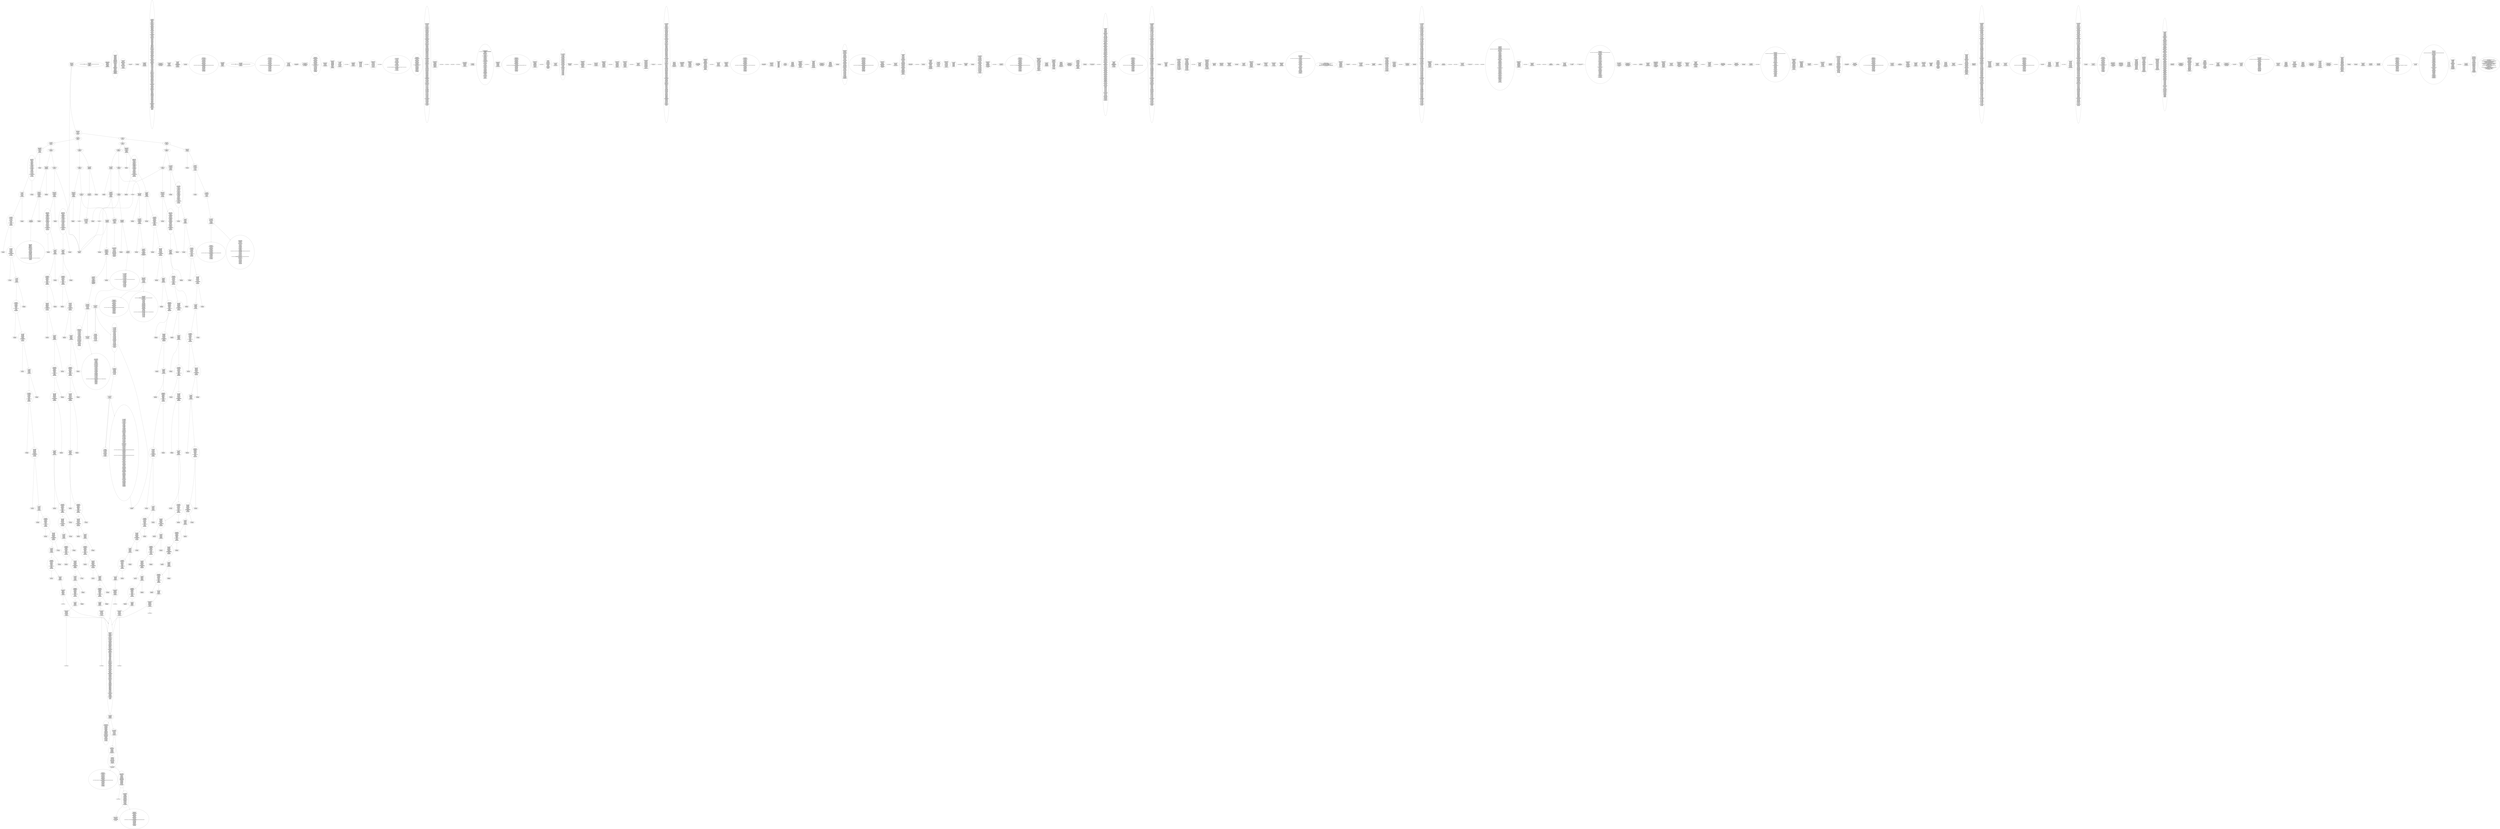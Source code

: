 digraph{
6711[label="0x1a37:JUMPDEST
0x1a38:PUSH1 0x0
0x1a3a:PUSH2 0x1a49
0x1a3d:DUP3
0x1a3e:DUP8
0x1a3f:PUSH4 0xffffffff
0x1a44:PUSH2 0x2815
0x1a47:AND
0x1a48:JUMP"]
8058[label="0x1f7a:JUMPDEST
0x1f7b:POP
0x1f7c:MLOAD
0x1f7d:PUSH32 0xffffffff00000000000000000000000000000000000000000000000000000000
0x1f9e:AND
0x1f9f:EQ
0x1fa0:PUSH2 0x1e5b
0x1fa3:JUMPI"]
6441[label="0x1929:POP
0x192a:PUSH1 0x1
0x192c:PUSH1 0x1
0x192e:PUSH1 0xa0
0x1930:SHL
0x1931:SUB
0x1932:DUP6
0x1933:AND
0x1934:ISZERO
0x1935:DUP1
0x1936:ISZERO
0x1937:SWAP1
0x1938:PUSH2 0x1950
0x193b:JUMPI"]
6441 -> 6480
6441 -> 6460
8176[label="0x1ff0:JUMPDEST
0x1ff1:PUSH1 0x0
0x1ff3:PUSH2 0x2003
0x1ff6:DUP3
0x1ff7:DUP1
0x1ff8:MLOAD
0x1ff9:SWAP1
0x1ffa:PUSH1 0x20
0x1ffc:ADD
0x1ffd:SHA3
0x1ffe:DUP8
0x1fff:PUSH2 0x2c3e
0x2002:JUMP"]
4825[label="0x12d9:JUMPDEST
0x12da:PUSH1 0x2
0x12dc:SLOAD
0x12dd:PUSH1 0x40
0x12df:DUP1
0x12e0:MLOAD
0x12e1:PUSH1 0x1
0x12e3:PUSH1 0x1
0x12e5:PUSH1 0xa0
0x12e7:SHL
0x12e8:SUB
0x12e9:SWAP3
0x12ea:DUP4
0x12eb:AND
0x12ec:DUP2
0x12ed:MSTORE
0x12ee:SWAP2
0x12ef:DUP4
0x12f0:AND
0x12f1:PUSH1 0x20
0x12f3:DUP4
0x12f4:ADD
0x12f5:MSTORE
0x12f6:DUP1
0x12f7:MLOAD
0x12f8:PUSH32 0x7e644d79422f17c01e4894b5f4f588d331ebfa28653d42ae832dc59e38c9798f
0x1319:SWAP3
0x131a:DUP2
0x131b:SWAP1
0x131c:SUB
0x131d:SWAP1
0x131e:SWAP2
0x131f:ADD
0x1320:SWAP1
0x1321:LOG1
0x1322:PUSH1 0x2
0x1324:DUP1
0x1325:SLOAD
0x1326:PUSH32 0xffffffffffffffffffffffff0000000000000000000000000000000000000000
0x1347:AND
0x1348:PUSH1 0x1
0x134a:PUSH1 0x1
0x134c:PUSH1 0xa0
0x134e:SHL
0x134f:SUB
0x1350:SWAP3
0x1351:SWAP1
0x1352:SWAP3
0x1353:AND
0x1354:SWAP2
0x1355:SWAP1
0x1356:SWAP2
0x1357:OR
0x1358:SWAP1
0x1359:SSTORE
0x135a:JUMP"]
4955[label="0x135b:JUMPDEST
0x135c:PUSH2 0x136e
0x135f:DUP14
0x1360:DUP14
0x1361:DUP14
0x1362:DUP14
0x1363:DUP14
0x1364:PUSH1 0x0
0x1366:DUP2
0x1367:DUP2
0x1368:LT
0x1369:PUSH2 0xd66
0x136c:JUMPI"]
4955 -> 4973
4955 -> 3430
9935[label="0x26cf:JUMPDEST
0x26d0:POP
0x26d1:POP
0x26d2:POP
0x26d3:POP
0x26d4:SWAP1
0x26d5:POP
0x26d6:ADD
0x26d7:DUP5
0x26d8:DUP2
0x26d9:SUB
0x26da:DUP3
0x26db:MSTORE
0x26dc:PUSH1 0x0
0x26de:DUP2
0x26df:MSTORE
0x26e0:PUSH1 0x20
0x26e2:ADD
0x26e3:PUSH1 0x20
0x26e5:ADD
0x26e6:SWAP8
0x26e7:POP
0x26e8:POP
0x26e9:POP
0x26ea:POP
0x26eb:POP
0x26ec:POP
0x26ed:POP
0x26ee:POP
0x26ef:PUSH1 0x0
0x26f1:PUSH1 0x40
0x26f3:MLOAD
0x26f4:DUP1
0x26f5:DUP4
0x26f6:SUB
0x26f7:DUP2
0x26f8:PUSH1 0x0
0x26fa:DUP8
0x26fb:DUP1
0x26fc:EXTCODESIZE
0x26fd:ISZERO
0x26fe:DUP1
0x26ff:ISZERO
0x2700:PUSH2 0x2708
0x2703:JUMPI"]
101[label="0x65:DUP1
0x66:PUSH4 0xba0f4907
0x6b:EQ
0x6c:PUSH2 0x730
0x6f:JUMPI"]
101 -> 1840
101 -> 112
3217[label="0xc91:JUMPDEST
0xc92:DUP1
0xc93:CALLDATALOAD
0xc94:SWAP1
0xc95:PUSH1 0x20
0xc97:ADD
0xc98:SWAP2
0xc99:DUP5
0xc9a:PUSH1 0x1
0xc9c:DUP4
0xc9d:MUL
0xc9e:DUP5
0xc9f:ADD
0xca0:GT
0xca1:PUSH5 0x100000000
0xca7:DUP4
0xca8:GT
0xca9:OR
0xcaa:ISZERO
0xcab:PUSH2 0xcb3
0xcae:JUMPI"]
3217 -> 3251
3217 -> 3247
868[label="0x364:JUMPDEST
0x365:SWAP2
0x366:SWAP4
0x367:SWAP1
0x368:SWAP3
0x369:SWAP1
0x36a:SWAP2
0x36b:PUSH1 0x20
0x36d:DUP2
0x36e:ADD
0x36f:SWAP1
0x370:CALLDATALOAD
0x371:PUSH5 0x100000000
0x377:DUP2
0x378:GT
0x379:ISZERO
0x37a:PUSH2 0x382
0x37d:JUMPI"]
868 -> 894
868 -> 898
1215[label="0x4bf:PUSH1 0x0
0x4c1:DUP1
0x4c2:REVERT"]
8195[label="0x2003:JUMPDEST
0x2004:SWAP1
0x2005:POP
0x2006:DUP11
0x2007:PUSH1 0x1
0x2009:PUSH1 0x1
0x200b:PUSH1 0xa0
0x200d:SHL
0x200e:SUB
0x200f:AND
0x2010:DUP2
0x2011:PUSH1 0x1
0x2013:PUSH1 0x1
0x2015:PUSH1 0xa0
0x2017:SHL
0x2018:SUB
0x2019:AND
0x201a:EQ
0x201b:PUSH2 0x206b
0x201e:JUMPI"]
3270[label="0xcc6:PUSH1 0x0
0xcc8:DUP1
0xcc9:REVERT"]
8299[label="0x206b:JUMPDEST
0x206c:POP"]
1335[label="0x537:PUSH1 0x0
0x539:DUP1
0x53a:REVERT"]
9988[label="0x2704:PUSH1 0x0
0x2706:DUP1
0x2707:REVERT"]
7611[label="0x1dbb:JUMPDEST
0x1dbc:POP
0x1dbd:GAS
0x1dbe:STATICCALL
0x1dbf:ISZERO
0x1dc0:DUP1
0x1dc1:ISZERO
0x1dc2:PUSH2 0x1dcf
0x1dc5:JUMPI"]
41[label="0x29:DUP1
0x2a:PUSH4 0xcd2dac53
0x2f:EQ
0x30:PUSH2 0xae4
0x33:JUMPI"]
41 -> 2788
41 -> 52
3824[label="0xef0:JUMPDEST
0xef1:POP
0xef2:PUSH2 0xfe5
0xef5:DUP12
0xef6:DUP12
0xef7:DUP12
0xef8:DUP1
0xef9:DUP1
0xefa:PUSH1 0x20
0xefc:MUL
0xefd:PUSH1 0x20
0xeff:ADD
0xf00:PUSH1 0x40
0xf02:MLOAD
0xf03:SWAP1
0xf04:DUP2
0xf05:ADD
0xf06:PUSH1 0x40
0xf08:MSTORE
0xf09:DUP1
0xf0a:SWAP4
0xf0b:SWAP3
0xf0c:SWAP2
0xf0d:SWAP1
0xf0e:DUP2
0xf0f:DUP2
0xf10:MSTORE
0xf11:PUSH1 0x20
0xf13:ADD
0xf14:DUP4
0xf15:DUP4
0xf16:PUSH1 0x20
0xf18:MUL
0xf19:DUP1
0xf1a:DUP3
0xf1b:DUP5
0xf1c:CALLDATACOPY
0xf1d:PUSH1 0x0
0xf1f:DUP2
0xf20:DUP5
0xf21:ADD
0xf22:MSTORE
0xf23:PUSH1 0x1f
0xf25:NOT
0xf26:PUSH1 0x1f
0xf28:DUP3
0xf29:ADD
0xf2a:AND
0xf2b:SWAP1
0xf2c:POP
0xf2d:DUP1
0xf2e:DUP4
0xf2f:ADD
0xf30:SWAP3
0xf31:POP
0xf32:POP
0xf33:POP
0xf34:POP
0xf35:POP
0xf36:POP
0xf37:POP
0xf38:DUP16
0xf39:DUP16
0xf3a:DUP13
0xf3b:DUP13
0xf3c:DUP1
0xf3d:DUP1
0xf3e:PUSH1 0x20
0xf40:MUL
0xf41:PUSH1 0x20
0xf43:ADD
0xf44:PUSH1 0x40
0xf46:MLOAD
0xf47:SWAP1
0xf48:DUP2
0xf49:ADD
0xf4a:PUSH1 0x40
0xf4c:MSTORE
0xf4d:DUP1
0xf4e:SWAP4
0xf4f:SWAP3
0xf50:SWAP2
0xf51:SWAP1
0xf52:DUP2
0xf53:DUP2
0xf54:MSTORE
0xf55:PUSH1 0x20
0xf57:ADD
0xf58:DUP4
0xf59:DUP4
0xf5a:PUSH1 0x20
0xf5c:MUL
0xf5d:DUP1
0xf5e:DUP3
0xf5f:DUP5
0xf60:CALLDATACOPY
0xf61:PUSH1 0x0
0xf63:DUP2
0xf64:DUP5
0xf65:ADD
0xf66:MSTORE
0xf67:PUSH1 0x1f
0xf69:NOT
0xf6a:PUSH1 0x1f
0xf6c:DUP3
0xf6d:ADD
0xf6e:AND
0xf6f:SWAP1
0xf70:POP
0xf71:DUP1
0xf72:DUP4
0xf73:ADD
0xf74:SWAP3
0xf75:POP
0xf76:POP
0xf77:POP
0xf78:POP
0xf79:POP
0xf7a:POP
0xf7b:POP
0xf7c:DUP12
0xf7d:DUP12
0xf7e:DUP1
0xf7f:DUP1
0xf80:PUSH1 0x20
0xf82:MUL
0xf83:PUSH1 0x20
0xf85:ADD
0xf86:PUSH1 0x40
0xf88:MLOAD
0xf89:SWAP1
0xf8a:DUP2
0xf8b:ADD
0xf8c:PUSH1 0x40
0xf8e:MSTORE
0xf8f:DUP1
0xf90:SWAP4
0xf91:SWAP3
0xf92:SWAP2
0xf93:SWAP1
0xf94:DUP2
0xf95:DUP2
0xf96:MSTORE
0xf97:PUSH1 0x20
0xf99:ADD
0xf9a:DUP4
0xf9b:DUP4
0xf9c:PUSH1 0x20
0xf9e:MUL
0xf9f:DUP1
0xfa0:DUP3
0xfa1:DUP5
0xfa2:CALLDATACOPY
0xfa3:PUSH1 0x0
0xfa5:SWAP3
0xfa6:ADD
0xfa7:SWAP2
0xfa8:SWAP1
0xfa9:SWAP2
0xfaa:MSTORE
0xfab:POP
0xfac:POP
0xfad:PUSH1 0x40
0xfaf:DUP1
0xfb0:MLOAD
0xfb1:PUSH1 0x20
0xfb3:DUP1
0xfb4:DUP16
0xfb5:MUL
0xfb6:DUP3
0xfb7:DUP2
0xfb8:ADD
0xfb9:DUP3
0xfba:ADD
0xfbb:SWAP1
0xfbc:SWAP4
0xfbd:MSTORE
0xfbe:DUP15
0xfbf:DUP3
0xfc0:MSTORE
0xfc1:SWAP1
0xfc2:SWAP4
0xfc3:POP
0xfc4:DUP15
0xfc5:SWAP3
0xfc6:POP
0xfc7:DUP14
0xfc8:SWAP2
0xfc9:DUP3
0xfca:SWAP2
0xfcb:DUP6
0xfcc:ADD
0xfcd:SWAP1
0xfce:DUP5
0xfcf:SWAP1
0xfd0:DUP1
0xfd1:DUP3
0xfd2:DUP5
0xfd3:CALLDATACOPY
0xfd4:PUSH1 0x0
0xfd6:SWAP3
0xfd7:ADD
0xfd8:SWAP2
0xfd9:SWAP1
0xfda:SWAP2
0xfdb:MSTORE
0xfdc:POP
0xfdd:PUSH2 0x207a
0xfe0:SWAP3
0xfe1:POP
0xfe2:POP
0xfe3:POP
0xfe4:JUMP"]
7622[label="0x1dc6:RETURNDATASIZE
0x1dc7:PUSH1 0x0
0x1dc9:DUP1
0x1dca:RETURNDATACOPY
0x1dcb:RETURNDATASIZE
0x1dcc:PUSH1 0x0
0x1dce:REVERT"]
6729[label="0x1a49:JUMPDEST
0x1a4a:SWAP1
0x1a4b:POP
0x1a4c:DUP2
0x1a4d:DUP2
0x1a4e:LT
0x1a4f:ISZERO
0x1a50:PUSH2 0x1a8b
0x1a53:JUMPI"]
1279[label="0x4ff:JUMPDEST
0x500:PUSH1 0x1
0x502:PUSH1 0x1
0x504:PUSH1 0xa0
0x506:SHL
0x507:SUB
0x508:DUP3
0x509:CALLDATALOAD
0x50a:DUP2
0x50b:AND
0x50c:SWAP3
0x50d:PUSH1 0x20
0x50f:DUP2
0x510:ADD
0x511:CALLDATALOAD
0x512:DUP3
0x513:AND
0x514:SWAP3
0x515:PUSH1 0x40
0x517:DUP3
0x518:ADD
0x519:CALLDATALOAD
0x51a:SWAP1
0x51b:SWAP3
0x51c:AND
0x51d:SWAP2
0x51e:DUP2
0x51f:ADD
0x520:SWAP1
0x521:PUSH1 0x80
0x523:DUP2
0x524:ADD
0x525:PUSH1 0x60
0x527:DUP3
0x528:ADD
0x529:CALLDATALOAD
0x52a:PUSH5 0x100000000
0x530:DUP2
0x531:GT
0x532:ISZERO
0x533:PUSH2 0x53b
0x536:JUMPI"]
1279 -> 1339
1279 -> 1335
1499[label="0x5db:PUSH1 0x0
0x5dd:DUP1
0x5de:REVERT"]
898[label="0x382:JUMPDEST
0x383:DUP3
0x384:ADD
0x385:DUP4
0x386:PUSH1 0x20
0x388:DUP3
0x389:ADD
0x38a:GT
0x38b:ISZERO
0x38c:PUSH2 0x394
0x38f:JUMPI"]
898 -> 912
898 -> 916
3251[label="0xcb3:JUMPDEST
0xcb4:POP
0xcb5:SWAP1
0xcb6:SWAP3
0xcb7:POP
0xcb8:SWAP1
0xcb9:POP
0xcba:PUSH2 0x152e
0xcbd:JUMP"]
3251 -> 5422
3262[label="0xcbe:JUMPDEST
0xcbf:CALLVALUE
0xcc0:DUP1
0xcc1:ISZERO
0xcc2:PUSH2 0xcca
0xcc5:JUMPI"]
3262 -> 3274
3262 -> 3270
7631[label="0x1dcf:JUMPDEST
0x1dd0:POP
0x1dd1:POP
0x1dd2:POP
0x1dd3:POP
0x1dd4:PUSH1 0x40
0x1dd6:MLOAD
0x1dd7:RETURNDATASIZE
0x1dd8:PUSH1 0x20
0x1dda:DUP2
0x1ddb:LT
0x1ddc:ISZERO
0x1ddd:PUSH2 0x1de5
0x1de0:JUMPI"]
912[label="0x390:PUSH1 0x0
0x392:DUP1
0x393:REVERT"]
3341[label="0xd0d:PUSH1 0x0
0xd0f:DUP1
0xd10:REVERT"]
7649[label="0x1de1:PUSH1 0x0
0x1de3:DUP1
0x1de4:REVERT"]
8223[label="0x201f:PUSH1 0x40
0x2021:DUP1
0x2022:MLOAD
0x2023:PUSH3 0x461bcd
0x2027:PUSH1 0xe5
0x2029:SHL
0x202a:DUP2
0x202b:MSTORE
0x202c:PUSH1 0x20
0x202e:PUSH1 0x4
0x2030:DUP3
0x2031:ADD
0x2032:MSTORE
0x2033:PUSH1 0xe
0x2035:PUSH1 0x24
0x2037:DUP3
0x2038:ADD
0x2039:MSTORE
0x203a:PUSH32 0x7369676e657220213d2066726f6d000000000000000000000000000000000000
0x205b:PUSH1 0x44
0x205d:DUP3
0x205e:ADD
0x205f:MSTORE
0x2060:SWAP1
0x2061:MLOAD
0x2062:SWAP1
0x2063:DUP2
0x2064:SWAP1
0x2065:SUB
0x2066:PUSH1 0x64
0x2068:ADD
0x2069:SWAP1
0x206a:REVERT"]
112[label="0x70:DUP1
0x71:PUSH4 0xbe1d3b46
0x76:EQ
0x77:PUSH2 0x90a
0x7a:JUMPI"]
112 -> 123
112 -> 2314
74[label="0x4a:DUP1
0x4b:PUSH4 0xff75d700
0x50:EQ
0x51:PUSH2 0xd3e
0x54:JUMPI"]
74 -> 3390
74 -> 85
5689[label="0x1639:JUMPDEST
0x163a:PUSH1 0x2
0x163c:SLOAD
0x163d:PUSH1 0x1
0x163f:PUSH1 0x1
0x1641:PUSH1 0xa0
0x1643:SHL
0x1644:SUB
0x1645:AND
0x1646:CALLER
0x1647:EQ
0x1648:PUSH2 0x1698
0x164b:JUMPI"]
5689 -> 5708
5689 -> 5784
63[label="0x3f:DUP1
0x40:PUSH4 0xe55156b5
0x45:EQ
0x46:PUSH2 0xd05
0x49:JUMPI"]
63 -> 3333
63 -> 74
916[label="0x394:JUMPDEST
0x395:DUP1
0x396:CALLDATALOAD
0x397:SWAP1
0x398:PUSH1 0x20
0x39a:ADD
0x39b:SWAP2
0x39c:DUP5
0x39d:PUSH1 0x20
0x39f:DUP4
0x3a0:MUL
0x3a1:DUP5
0x3a2:ADD
0x3a3:GT
0x3a4:PUSH5 0x100000000
0x3aa:DUP4
0x3ab:GT
0x3ac:OR
0x3ad:ISZERO
0x3ae:PUSH2 0x3b6
0x3b1:JUMPI"]
916 -> 950
916 -> 946
946[label="0x3b2:PUSH1 0x0
0x3b4:DUP1
0x3b5:REVERT"]
3274[label="0xcca:JUMPDEST
0xccb:POP
0xccc:PUSH2 0xcf1
0xccf:PUSH1 0x4
0xcd1:DUP1
0xcd2:CALLDATASIZE
0xcd3:SUB
0xcd4:PUSH1 0x20
0xcd6:DUP2
0xcd7:LT
0xcd8:ISZERO
0xcd9:PUSH2 0xce1
0xcdc:JUMPI"]
3274 -> 3293
3274 -> 3297
6900[label="0x1af4:JUMPDEST
0x1af5:TIMESTAMP
0x1af6:DUP6
0x1af7:PUSH1 0x3
0x1af9:DUP2
0x1afa:MLOAD
0x1afb:DUP2
0x1afc:LT
0x1afd:PUSH2 0x1b02
0x1b00:JUMPI"]
7653[label="0x1de5:JUMPDEST
0x1de6:POP
0x1de7:MLOAD
0x1de8:PUSH32 0xffffffff00000000000000000000000000000000000000000000000000000000
0x1e09:AND
0x1e0a:EQ
0x1e0b:PUSH2 0x1e5b
0x1e0e:JUMPI"]
89[label="0x59:JUMPDEST
0x5a:DUP1
0x5b:PUSH4 0x8f283970
0x60:EQ
0x61:PUSH2 0x6fd
0x64:JUMPI"]
89 -> 101
89 -> 1789
7695[label="0x1e0f:PUSH1 0x40
0x1e11:DUP1
0x1e12:MLOAD
0x1e13:PUSH3 0x461bcd
0x1e17:PUSH1 0xe5
0x1e19:SHL
0x1e1a:DUP2
0x1e1b:MSTORE
0x1e1c:PUSH1 0x20
0x1e1e:PUSH1 0x4
0x1e20:DUP3
0x1e21:ADD
0x1e22:MSTORE
0x1e23:PUSH1 0x16
0x1e25:PUSH1 0x24
0x1e27:DUP3
0x1e28:ADD
0x1e29:MSTORE
0x1e2a:PUSH32 0x696e76616c69642031323731207369676e617475726500000000000000000000
0x1e4b:PUSH1 0x44
0x1e4d:DUP3
0x1e4e:ADD
0x1e4f:MSTORE
0x1e50:SWAP1
0x1e51:MLOAD
0x1e52:SWAP1
0x1e53:DUP2
0x1e54:SWAP1
0x1e55:SUB
0x1e56:PUSH1 0x64
0x1e58:ADD
0x1e59:SWAP1
0x1e5a:REVERT"]
3293[label="0xcdd:PUSH1 0x0
0xcdf:DUP1
0xce0:REVERT"]
9992[label="0x2708:JUMPDEST
0x2709:POP
0x270a:GAS
0x270b:CALL
0x270c:ISZERO
0x270d:DUP1
0x270e:ISZERO
0x270f:PUSH2 0x271c
0x2712:JUMPI"]
7771[label="0x1e5b:JUMPDEST
0x1e5c:PUSH2 0x206d
0x1e5f:JUMP"]
85[label="0x55:PUSH2 0xd2
0x58:JUMP"]
85 -> 210
10003[label="0x2713:RETURNDATASIZE
0x2714:PUSH1 0x0
0x2716:DUP1
0x2717:RETURNDATACOPY
0x2718:RETURNDATASIZE
0x2719:PUSH1 0x0
0x271b:REVERT"]
6740[label="0x1a54:PUSH1 0x40
0x1a56:DUP1
0x1a57:MLOAD
0x1a58:PUSH3 0x461bcd
0x1a5c:PUSH1 0xe5
0x1a5e:SHL
0x1a5f:DUP2
0x1a60:MSTORE
0x1a61:PUSH1 0x20
0x1a63:PUSH1 0x4
0x1a65:DUP3
0x1a66:ADD
0x1a67:MSTORE
0x1a68:PUSH1 0x8
0x1a6a:PUSH1 0x24
0x1a6c:DUP3
0x1a6d:ADD
0x1a6e:MSTORE
0x1a6f:PUSH8 0x6f766572666c6f77
0x1a78:PUSH1 0xc0
0x1a7a:SHL
0x1a7b:PUSH1 0x44
0x1a7d:DUP3
0x1a7e:ADD
0x1a7f:MSTORE
0x1a80:SWAP1
0x1a81:MLOAD
0x1a82:SWAP1
0x1a83:DUP2
0x1a84:SWAP1
0x1a85:SUB
0x1a86:PUSH1 0x64
0x1a88:ADD
0x1a89:SWAP1
0x1a8a:REVERT"]
5784[label="0x1698:JUMPDEST
0x1699:PUSH1 0x7
0x169b:DUP1
0x169c:SLOAD
0x169d:PUSH32 0xffffffffffffffffffffffff0000000000000000000000000000000000000000
0x16be:AND
0x16bf:PUSH1 0x1
0x16c1:PUSH1 0x1
0x16c3:PUSH1 0xa0
0x16c5:SHL
0x16c6:SUB
0x16c7:DUP5
0x16c8:AND
0x16c9:SWAP1
0x16ca:DUP2
0x16cb:OR
0x16cc:SWAP1
0x16cd:SWAP2
0x16ce:SSTORE
0x16cf:PUSH1 0x6
0x16d1:DUP3
0x16d2:SWAP1
0x16d3:SSTORE
0x16d4:PUSH1 0x40
0x16d6:DUP1
0x16d7:MLOAD
0x16d8:SWAP2
0x16d9:DUP3
0x16da:MSTORE
0x16db:PUSH1 0x20
0x16dd:DUP3
0x16de:ADD
0x16df:DUP4
0x16e0:SWAP1
0x16e1:MSTORE
0x16e2:DUP1
0x16e3:MLOAD
0x16e4:PUSH32 0x2dc23bbde6e39cbfb61764cee95d51414528b6102d7e4799e6803d9d3062825b
0x1705:SWAP3
0x1706:DUP2
0x1707:SWAP1
0x1708:SUB
0x1709:SWAP1
0x170a:SWAP2
0x170b:ADD
0x170c:SWAP1
0x170d:LOG1
0x170e:POP
0x170f:POP
0x1710:JUMP"]
7776[label="0x1e60:JUMPDEST
0x1e61:PUSH1 0x1
0x1e63:DUP5
0x1e64:PUSH1 0x2
0x1e66:DUP2
0x1e67:GT
0x1e68:ISZERO
0x1e69:PUSH2 0x1e6e
0x1e6c:JUMPI"]
1339[label="0x53b:JUMPDEST
0x53c:DUP3
0x53d:ADD
0x53e:DUP4
0x53f:PUSH1 0x20
0x541:DUP3
0x542:ADD
0x543:GT
0x544:ISZERO
0x545:PUSH2 0x54d
0x548:JUMPI"]
1339 -> 1357
1339 -> 1353
3297[label="0xce1:JUMPDEST
0xce2:POP
0xce3:CALLDATALOAD
0xce4:PUSH1 0x1
0xce6:PUSH1 0x1
0xce8:PUSH1 0xa0
0xcea:SHL
0xceb:SUB
0xcec:AND
0xced:PUSH2 0x161b
0xcf0:JUMP"]
3297 -> 5659
3313[label="0xcf1:JUMPDEST
0xcf2:PUSH1 0x40
0xcf4:DUP1
0xcf5:MLOAD
0xcf6:SWAP2
0xcf7:ISZERO
0xcf8:ISZERO
0xcf9:DUP3
0xcfa:MSTORE
0xcfb:MLOAD
0xcfc:SWAP1
0xcfd:DUP2
0xcfe:SWAP1
0xcff:SUB
0xd00:PUSH1 0x20
0xd02:ADD
0xd03:SWAP1
0xd04:RETURN"]
10012[label="0x271c:JUMPDEST
0x271d:POP
0x271e:POP
0x271f:POP
0x2720:POP
0x2721:DUP7
0x2722:PUSH1 0x0
0x2724:DUP2
0x2725:MLOAD
0x2726:DUP2
0x2727:LT
0x2728:PUSH2 0x272d
0x272b:JUMPI"]
52[label="0x34:DUP1
0x35:PUSH4 0xdc5074af
0x3a:EQ
0x3b:PUSH2 0xcbe
0x3e:JUMPI"]
52 -> 3262
52 -> 63
950[label="0x3b6:JUMPDEST
0x3b7:SWAP2
0x3b8:SWAP4
0x3b9:SWAP1
0x3ba:SWAP3
0x3bb:SWAP1
0x3bc:SWAP2
0x3bd:PUSH1 0x20
0x3bf:DUP2
0x3c0:ADD
0x3c1:SWAP1
0x3c2:CALLDATALOAD
0x3c3:PUSH5 0x100000000
0x3c9:DUP2
0x3ca:GT
0x3cb:ISZERO
0x3cc:PUSH2 0x3d4
0x3cf:JUMPI"]
950 -> 976
950 -> 980
10102[label="0x2776:INVALID"]
558[label="0x22e:PUSH1 0x0
0x230:DUP1
0x231:REVERT"]
1353[label="0x549:PUSH1 0x0
0x54b:DUP1
0x54c:REVERT"]
6795[label="0x1a8b:JUMPDEST
0x1a8c:DUP5
0x1a8d:PUSH1 0x5
0x1a8f:DUP2
0x1a90:MLOAD
0x1a91:DUP2
0x1a92:LT
0x1a93:PUSH2 0x1a98
0x1a96:JUMPI"]
3390[label="0xd3e:JUMPDEST
0xd3f:CALLVALUE
0xd40:DUP1
0xd41:ISZERO
0xd42:PUSH2 0xd4a
0xd45:JUMPI"]
3390 -> 3402
3390 -> 3398
8301[label="0x206d:JUMPDEST
0x206e:POP
0x206f:SWAP9
0x2070:SWAP8
0x2071:POP
0x2072:POP
0x2073:POP
0x2074:POP
0x2075:POP
0x2076:POP
0x2077:POP
0x2078:POP
0x2079:JUMP"]
976[label="0x3d0:PUSH1 0x0
0x3d2:DUP1
0x3d3:REVERT"]
10028[label="0x272c:INVALID"]
5905[label="0x1711:JUMPDEST
0x1712:PUSH1 0x40
0x1714:MLOAD
0x1715:DUP1
0x1716:PUSH1 0x40
0x1718:ADD
0x1719:PUSH1 0x40
0x171b:MSTORE
0x171c:DUP1
0x171d:PUSH1 0x3
0x171f:DUP2
0x1720:MSTORE
0x1721:PUSH1 0x20
0x1723:ADD
0x1724:PUSH32 0x3731320000000000000000000000000000000000000000000000000000000000
0x1745:DUP2
0x1746:MSTORE
0x1747:POP
0x1748:PUSH1 0x0
0x174a:DUP2
0x174b:PUSH1 0x40
0x174d:MLOAD
0x174e:DUP1
0x174f:DUP3
0x1750:DUP1
0x1751:MLOAD
0x1752:SWAP1
0x1753:PUSH1 0x20
0x1755:ADD
0x1756:SWAP1
0x1757:DUP1
0x1758:DUP4
0x1759:DUP4"]
5905 -> 5978
10858[label="0x2a6a:JUMPDEST
0x2a6b:PUSH1 0x20
0x2a6d:MUL
0x2a6e:PUSH1 0x20
0x2a70:ADD
0x2a71:ADD
0x2a72:MLOAD
0x2a73:DUP10
0x2a74:PUSH1 0x1
0x2a76:DUP2
0x2a77:MLOAD
0x2a78:DUP2
0x2a79:LT
0x2a7a:PUSH2 0x2a7f
0x2a7d:JUMPI"]
544[label="0x220:JUMPDEST
0x221:DUP3
0x222:ADD
0x223:DUP4
0x224:PUSH1 0x20
0x226:DUP3
0x227:ADD
0x228:GT
0x229:ISZERO
0x22a:PUSH2 0x232
0x22d:JUMPI"]
544 -> 558
544 -> 562
1357[label="0x54d:JUMPDEST
0x54e:DUP1
0x54f:CALLDATALOAD
0x550:SWAP1
0x551:PUSH1 0x20
0x553:ADD
0x554:SWAP2
0x555:DUP5
0x556:PUSH1 0x20
0x558:DUP4
0x559:MUL
0x55a:DUP5
0x55b:ADD
0x55c:GT
0x55d:PUSH5 0x100000000
0x563:DUP4
0x564:GT
0x565:OR
0x566:ISZERO
0x567:PUSH2 0x56f
0x56a:JUMPI"]
1357 -> 1391
1357 -> 1387
10878[label="0x2a7e:INVALID"]
3333[label="0xd05:JUMPDEST
0xd06:CALLVALUE
0xd07:DUP1
0xd08:ISZERO
0xd09:PUSH2 0xd11
0xd0c:JUMPI"]
3333 -> 3341
3333 -> 3345
1387[label="0x56b:PUSH1 0x0
0x56d:DUP1
0x56e:REVERT"]
127[label="0x7f:JUMPDEST
0x80:DUP1
0x81:PUSH4 0x6e9960c3
0x86:GT
0x87:PUSH2 0xb0
0x8a:JUMPI"]
127 -> 176
127 -> 139
10029[label="0x272d:JUMPDEST
0x272e:PUSH1 0x20
0x2730:MUL
0x2731:PUSH1 0x20
0x2733:ADD
0x2734:ADD
0x2735:MLOAD
0x2736:DUP10
0x2737:PUSH1 0x1
0x2739:PUSH1 0x1
0x273b:PUSH1 0xa0
0x273d:SHL
0x273e:SUB
0x273f:AND
0x2740:DUP10
0x2741:PUSH1 0x1
0x2743:PUSH1 0x1
0x2745:PUSH1 0xa0
0x2747:SHL
0x2748:SUB
0x2749:AND
0x274a:PUSH32 0xb6ccdf0f604b7944dc67e7a20fcac8d00f86137f70b2cf577073372a54767847
0x276b:DUP14
0x276c:PUSH1 0x0
0x276e:DUP2
0x276f:MLOAD
0x2770:DUP2
0x2771:LT
0x2772:PUSH2 0x2777
0x2775:JUMPI"]
10273[label="0x2821:PUSH1 0x40
0x2823:DUP1
0x2824:MLOAD
0x2825:PUSH3 0x461bcd
0x2829:PUSH1 0xe5
0x282b:SHL
0x282c:DUP2
0x282d:MSTORE
0x282e:PUSH1 0x20
0x2830:PUSH1 0x4
0x2832:DUP3
0x2833:ADD
0x2834:MSTORE
0x2835:PUSH1 0x8
0x2837:PUSH1 0x24
0x2839:DUP3
0x283a:ADD
0x283b:MSTORE
0x283c:PUSH8 0x6f766572666c6f77
0x2845:PUSH1 0xc0
0x2847:SHL
0x2848:PUSH1 0x44
0x284a:DUP3
0x284b:ADD
0x284c:MSTORE
0x284d:SWAP1
0x284e:MLOAD
0x284f:SWAP1
0x2850:DUP2
0x2851:SWAP1
0x2852:SUB
0x2853:PUSH1 0x64
0x2855:ADD
0x2856:SWAP1
0x2857:REVERT"]
980[label="0x3d4:JUMPDEST
0x3d5:DUP3
0x3d6:ADD
0x3d7:DUP4
0x3d8:PUSH1 0x20
0x3da:DUP3
0x3db:ADD
0x3dc:GT
0x3dd:ISZERO
0x3de:PUSH2 0x3e6
0x3e1:JUMPI"]
980 -> 998
980 -> 994
4974[label="0x136e:JUMPDEST
0x136f:PUSH2 0xef0
0x1372:DUP13
0x1373:DUP13
0x1374:DUP11
0x1375:DUP11
0x1376:DUP1
0x1377:DUP1
0x1378:PUSH1 0x20
0x137a:MUL
0x137b:PUSH1 0x20
0x137d:ADD
0x137e:PUSH1 0x40
0x1380:MLOAD
0x1381:SWAP1
0x1382:DUP2
0x1383:ADD
0x1384:PUSH1 0x40
0x1386:MSTORE
0x1387:DUP1
0x1388:SWAP4
0x1389:SWAP3
0x138a:SWAP2
0x138b:SWAP1
0x138c:DUP2
0x138d:DUP2
0x138e:MSTORE
0x138f:PUSH1 0x20
0x1391:ADD
0x1392:DUP4
0x1393:DUP4
0x1394:PUSH1 0x20
0x1396:MUL
0x1397:DUP1
0x1398:DUP3
0x1399:DUP5
0x139a:CALLDATACOPY
0x139b:PUSH1 0x0
0x139d:SWAP3
0x139e:ADD
0x139f:SWAP2
0x13a0:SWAP1
0x13a1:SWAP2
0x13a2:MSTORE
0x13a3:POP
0x13a4:POP
0x13a5:PUSH1 0x40
0x13a7:DUP1
0x13a8:MLOAD
0x13a9:PUSH1 0x20
0x13ab:DUP1
0x13ac:DUP15
0x13ad:MUL
0x13ae:DUP3
0x13af:DUP2
0x13b0:ADD
0x13b1:DUP3
0x13b2:ADD
0x13b3:SWAP1
0x13b4:SWAP4
0x13b5:MSTORE
0x13b6:DUP14
0x13b7:DUP3
0x13b8:MSTORE
0x13b9:SWAP1
0x13ba:SWAP4
0x13bb:POP
0x13bc:DUP14
0x13bd:SWAP3
0x13be:POP
0x13bf:DUP13
0x13c0:SWAP2
0x13c1:DUP3
0x13c2:SWAP2
0x13c3:DUP6
0x13c4:ADD
0x13c5:SWAP1
0x13c6:DUP5
0x13c7:SWAP1
0x13c8:DUP1
0x13c9:DUP3
0x13ca:DUP5
0x13cb:CALLDATACOPY
0x13cc:PUSH1 0x0
0x13ce:SWAP3
0x13cf:ADD
0x13d0:SWAP2
0x13d1:SWAP1
0x13d2:SWAP2
0x13d3:MSTORE
0x13d4:POP
0x13d5:POP
0x13d6:PUSH1 0x40
0x13d8:DUP1
0x13d9:MLOAD
0x13da:PUSH1 0x20
0x13dc:DUP1
0x13dd:DUP14
0x13de:MUL
0x13df:DUP3
0x13e0:DUP2
0x13e1:ADD
0x13e2:DUP3
0x13e3:ADD
0x13e4:SWAP1
0x13e5:SWAP4
0x13e6:MSTORE
0x13e7:DUP13
0x13e8:DUP3
0x13e9:MSTORE
0x13ea:SWAP1
0x13eb:SWAP4
0x13ec:POP
0x13ed:DUP13
0x13ee:SWAP3
0x13ef:POP
0x13f0:DUP12
0x13f1:SWAP2
0x13f2:DUP3
0x13f3:SWAP2
0x13f4:DUP6
0x13f5:ADD
0x13f6:SWAP1
0x13f7:DUP5
0x13f8:SWAP1
0x13f9:DUP1
0x13fa:DUP3
0x13fb:DUP5
0x13fc:CALLDATACOPY
0x13fd:PUSH1 0x0
0x13ff:SWAP3
0x1400:ADD
0x1401:SWAP2
0x1402:SWAP1
0x1403:SWAP2
0x1404:MSTORE
0x1405:POP
0x1406:POP
0x1407:PUSH1 0x40
0x1409:DUP1
0x140a:MLOAD
0x140b:PUSH1 0x20
0x140d:PUSH1 0x1f
0x140f:DUP13
0x1410:ADD
0x1411:DUP2
0x1412:SWAP1
0x1413:DIV
0x1414:DUP2
0x1415:MUL
0x1416:DUP3
0x1417:ADD
0x1418:DUP2
0x1419:ADD
0x141a:SWAP1
0x141b:SWAP3
0x141c:MSTORE
0x141d:DUP11
0x141e:DUP2
0x141f:MSTORE
0x1420:SWAP3
0x1421:POP
0x1422:DUP11
0x1423:SWAP2
0x1424:POP
0x1425:DUP10
0x1426:SWAP1
0x1427:DUP2
0x1428:SWAP1
0x1429:DUP5
0x142a:ADD
0x142b:DUP4
0x142c:DUP3
0x142d:DUP1
0x142e:DUP3
0x142f:DUP5
0x1430:CALLDATACOPY
0x1431:PUSH1 0x0
0x1433:SWAP3
0x1434:ADD
0x1435:DUP3
0x1436:SWAP1
0x1437:MSTORE
0x1438:POP
0x1439:SWAP3
0x143a:POP
0x143b:DUP3
0x143c:SWAP2
0x143d:POP
0x143e:PUSH2 0x1bf6
0x1441:SWAP1
0x1442:POP
0x1443:JUMP"]
5422[label="0x152e:JUMPDEST
0x152f:PUSH2 0x1541
0x1532:DUP14
0x1533:DUP14
0x1534:DUP14
0x1535:DUP14
0x1536:DUP14
0x1537:PUSH1 0x0
0x1539:DUP2
0x153a:DUP2
0x153b:LT
0x153c:PUSH2 0xd66
0x153f:JUMPI"]
5422 -> 3430
5422 -> 5440
5188[label="0x1444:JUMPDEST
0x1445:PUSH2 0x1457
0x1448:DUP14
0x1449:DUP14
0x144a:DUP14
0x144b:DUP14
0x144c:DUP14
0x144d:PUSH1 0x0
0x144f:DUP2
0x1450:DUP2
0x1451:LT
0x1452:PUSH2 0xd66
0x1455:JUMPI"]
5188 -> 5206
5188 -> 3430
994[label="0x3e2:PUSH1 0x0
0x3e4:DUP1
0x3e5:REVERT"]
123[label="0x7b:PUSH2 0xd2
0x7e:JUMP"]
123 -> 210
10879[label="0x2a7f:JUMPDEST
0x2a80:PUSH1 0x20
0x2a82:MUL
0x2a83:PUSH1 0x20
0x2a85:ADD
0x2a86:ADD
0x2a87:MLOAD
0x2a88:DUP11
0x2a89:PUSH1 0x2
0x2a8b:DUP2
0x2a8c:MLOAD
0x2a8d:DUP2
0x2a8e:LT
0x2a8f:PUSH2 0x2a94
0x2a92:JUMPI"]
10899[label="0x2a93:INVALID"]
7789[label="0x1e6d:INVALID"]
8331[label="0x208b:INVALID"]
6807[label="0x1a97:INVALID"]
998[label="0x3e6:JUMPDEST
0x3e7:DUP1
0x3e8:CALLDATALOAD
0x3e9:SWAP1
0x3ea:PUSH1 0x20
0x3ec:ADD
0x3ed:SWAP2
0x3ee:DUP5
0x3ef:PUSH1 0x20
0x3f1:DUP4
0x3f2:MUL
0x3f3:DUP5
0x3f4:ADD
0x3f5:GT
0x3f6:PUSH5 0x100000000
0x3fc:DUP4
0x3fd:GT
0x3fe:OR
0x3ff:ISZERO
0x400:PUSH2 0x408
0x403:JUMPI"]
998 -> 1032
998 -> 1028
1391[label="0x56f:JUMPDEST
0x570:SWAP2
0x571:SWAP4
0x572:SWAP1
0x573:SWAP3
0x574:SWAP1
0x575:SWAP2
0x576:PUSH1 0x20
0x578:DUP2
0x579:ADD
0x57a:SWAP1
0x57b:CALLDATALOAD
0x57c:PUSH5 0x100000000
0x582:DUP2
0x583:GT
0x584:ISZERO
0x585:PUSH2 0x58d
0x588:JUMPI"]
1391 -> 1417
1391 -> 1421
8314[label="0x207a:JUMPDEST
0x207b:PUSH1 0x0
0x207d:PUSH2 0x210e
0x2080:DUP8
0x2081:PUSH1 0x0
0x2083:DUP2
0x2084:MLOAD
0x2085:DUP2
0x2086:LT
0x2087:PUSH2 0x208c
0x208a:JUMPI"]
3345[label="0xd11:JUMPDEST
0xd12:POP
0xd13:PUSH2 0x2b1
0xd16:PUSH1 0x4
0xd18:DUP1
0xd19:CALLDATASIZE
0xd1a:SUB
0xd1b:PUSH1 0x40
0xd1d:DUP2
0xd1e:LT
0xd1f:ISZERO
0xd20:PUSH2 0xd28
0xd23:JUMPI"]
3345 -> 3368
3345 -> 3364
5978[label="0x175a:JUMPDEST
0x175b:PUSH1 0x20
0x175d:DUP4
0x175e:LT
0x175f:PUSH2 0x1779
0x1762:JUMPI"]
5978 -> 5987
5978 -> 6009
150[label="0x96:DUP1
0x97:PUSH4 0x72f1e97c
0x9c:EQ
0x9d:PUSH2 0x4e8
0xa0:JUMPI"]
150 -> 161
150 -> 1256
7790[label="0x1e6e:JUMPDEST
0x1e6f:EQ
0x1e70:ISZERO
0x1e71:PUSH2 0x1ff0
0x1e74:JUMPI"]
1028[label="0x404:PUSH1 0x0
0x406:DUP1
0x407:REVERT"]
1417[label="0x589:PUSH1 0x0
0x58b:DUP1
0x58c:REVERT"]
3364[label="0xd24:PUSH1 0x0
0xd26:DUP1
0xd27:REVERT"]
7797[label="0x1e75:PUSH4 0x1626ba7e
0x1e7a:PUSH1 0xe0
0x1e7c:SHL
0x1e7d:PUSH28 0xffffffffffffffffffffffffffffffffffffffffffffffffffffffff
0x1e9a:NOT
0x1e9b:AND
0x1e9c:DUP11
0x1e9d:PUSH1 0x1
0x1e9f:PUSH1 0x1
0x1ea1:PUSH1 0xa0
0x1ea3:SHL
0x1ea4:SUB
0x1ea5:AND
0x1ea6:PUSH4 0x1626ba7e
0x1eab:DUP4
0x1eac:DUP1
0x1ead:MLOAD
0x1eae:SWAP1
0x1eaf:PUSH1 0x20
0x1eb1:ADD
0x1eb2:SHA3
0x1eb3:DUP9
0x1eb4:PUSH1 0x40
0x1eb6:MLOAD
0x1eb7:DUP4
0x1eb8:PUSH4 0xffffffff
0x1ebd:AND
0x1ebe:PUSH1 0xe0
0x1ec0:SHL
0x1ec1:DUP2
0x1ec2:MSTORE
0x1ec3:PUSH1 0x4
0x1ec5:ADD
0x1ec6:DUP1
0x1ec7:DUP4
0x1ec8:DUP2
0x1ec9:MSTORE
0x1eca:PUSH1 0x20
0x1ecc:ADD
0x1ecd:DUP1
0x1ece:PUSH1 0x20
0x1ed0:ADD
0x1ed1:DUP3
0x1ed2:DUP2
0x1ed3:SUB
0x1ed4:DUP3
0x1ed5:MSTORE
0x1ed6:DUP4
0x1ed7:DUP2
0x1ed8:DUP2
0x1ed9:MLOAD
0x1eda:DUP2
0x1edb:MSTORE
0x1edc:PUSH1 0x20
0x1ede:ADD
0x1edf:SWAP2
0x1ee0:POP
0x1ee1:DUP1
0x1ee2:MLOAD
0x1ee3:SWAP1
0x1ee4:PUSH1 0x20
0x1ee6:ADD
0x1ee7:SWAP1
0x1ee8:DUP1
0x1ee9:DUP4
0x1eea:DUP4
0x1eeb:PUSH1 0x0"]
6808[label="0x1a98:JUMPDEST
0x1a99:PUSH1 0x20
0x1a9b:MUL
0x1a9c:PUSH1 0x20
0x1a9e:ADD
0x1a9f:ADD
0x1aa0:MLOAD
0x1aa1:DUP2
0x1aa2:GT
0x1aa3:ISZERO
0x1aa4:PUSH2 0x1af4
0x1aa7:JUMPI"]
6824[label="0x1aa8:PUSH1 0x40
0x1aaa:DUP1
0x1aab:MLOAD
0x1aac:PUSH3 0x461bcd
0x1ab0:PUSH1 0xe5
0x1ab2:SHL
0x1ab3:DUP2
0x1ab4:MSTORE
0x1ab5:PUSH1 0x20
0x1ab7:PUSH1 0x4
0x1ab9:DUP3
0x1aba:ADD
0x1abb:MSTORE
0x1abc:PUSH1 0x1e
0x1abe:PUSH1 0x24
0x1ac0:DUP3
0x1ac1:ADD
0x1ac2:MSTORE
0x1ac3:PUSH32 0x42757920616d6f756e7420657863656564732073656c6c20616d6f756e740000
0x1ae4:PUSH1 0x44
0x1ae6:DUP3
0x1ae7:ADD
0x1ae8:MSTORE
0x1ae9:SWAP1
0x1aea:MLOAD
0x1aeb:SWAP1
0x1aec:DUP2
0x1aed:SWAP1
0x1aee:SUB
0x1aef:PUSH1 0x64
0x1af1:ADD
0x1af2:SWAP1
0x1af3:REVERT"]
10900[label="0x2a94:JUMPDEST
0x2a95:PUSH1 0x20
0x2a97:MUL
0x2a98:PUSH1 0x20
0x2a9a:ADD
0x2a9b:ADD
0x2a9c:MLOAD
0x2a9d:DUP12
0x2a9e:PUSH1 0x3
0x2aa0:DUP2
0x2aa1:MLOAD
0x2aa2:DUP2
0x2aa3:LT
0x2aa4:PUSH2 0x2aa9
0x2aa7:JUMPI"]
139[label="0x8b:DUP1
0x8c:PUSH4 0x6e9960c3
0x91:EQ
0x92:PUSH2 0x4b7
0x95:JUMPI"]
139 -> 150
139 -> 1207
10920[label="0x2aa8:INVALID"]
7961[label="0x1f19:DUP1
0x1f1a:DUP3
0x1f1b:SUB
0x1f1c:DUP1
0x1f1d:MLOAD
0x1f1e:PUSH1 0x1
0x1f20:DUP4
0x1f21:PUSH1 0x20
0x1f23:SUB
0x1f24:PUSH2 0x100
0x1f27:EXP
0x1f28:SUB
0x1f29:NOT
0x1f2a:AND
0x1f2b:DUP2
0x1f2c:MSTORE
0x1f2d:PUSH1 0x20
0x1f2f:ADD
0x1f30:SWAP2
0x1f31:POP"]
7917[label="0x1eed:JUMPDEST
0x1eee:DUP4
0x1eef:DUP2
0x1ef0:LT
0x1ef1:ISZERO
0x1ef2:PUSH2 0x1f05
0x1ef5:JUMPI"]
10103[label="0x2777:JUMPDEST
0x2778:PUSH1 0x20
0x277a:MUL
0x277b:PUSH1 0x20
0x277d:ADD
0x277e:ADD
0x277f:MLOAD
0x2780:DUP9
0x2781:DUP9
0x2782:PUSH1 0x40
0x2784:MLOAD
0x2785:DUP1
0x2786:DUP5
0x2787:DUP2
0x2788:MSTORE
0x2789:PUSH1 0x20
0x278b:ADD
0x278c:DUP4
0x278d:DUP2
0x278e:MSTORE
0x278f:PUSH1 0x20
0x2791:ADD
0x2792:DUP3
0x2793:DUP2
0x2794:MSTORE
0x2795:PUSH1 0x20
0x2797:ADD
0x2798:SWAP4
0x2799:POP
0x279a:POP
0x279b:POP
0x279c:POP
0x279d:PUSH1 0x40
0x279f:MLOAD
0x27a0:DUP1
0x27a1:SWAP2
0x27a2:SUB
0x27a3:SWAP1
0x27a4:LOG4
0x27a5:POP
0x27a6:POP
0x27a7:POP
0x27a8:POP
0x27a9:POP
0x27aa:POP
0x27ab:POP
0x27ac:POP
0x27ad:POP
0x27ae:POP
0x27af:POP
0x27b0:JUMP"]
10161[label="0x27b1:JUMPDEST
0x27b2:PUSH1 0x1
0x27b4:PUSH1 0x1
0x27b6:PUSH1 0xa0
0x27b8:SHL
0x27b9:SUB
0x27ba:DUP3
0x27bb:AND
0x27bc:PUSH1 0x0
0x27be:DUP2
0x27bf:DUP2
0x27c0:MSTORE
0x27c1:PUSH1 0x3
0x27c3:PUSH1 0x20
0x27c5:SWAP1
0x27c6:DUP2
0x27c7:MSTORE
0x27c8:PUSH1 0x40
0x27ca:SWAP2
0x27cb:DUP3
0x27cc:SWAP1
0x27cd:SHA3
0x27ce:DUP1
0x27cf:SLOAD
0x27d0:PUSH1 0xff
0x27d2:NOT
0x27d3:AND
0x27d4:DUP6
0x27d5:ISZERO
0x27d6:ISZERO
0x27d7:SWAP1
0x27d8:DUP2
0x27d9:OR
0x27da:SWAP1
0x27db:SWAP2
0x27dc:SSTORE
0x27dd:DUP3
0x27de:MLOAD
0x27df:SWAP4
0x27e0:DUP5
0x27e1:MSTORE
0x27e2:SWAP1
0x27e3:DUP4
0x27e4:ADD
0x27e5:MSTORE
0x27e6:DUP1
0x27e7:MLOAD
0x27e8:PUSH32 0xb21eb88b4e33b3f1281830a7178d74d8aa73220416215726b68ae23d539515cb
0x2809:SWAP3
0x280a:DUP2
0x280b:SWAP1
0x280c:SUB
0x280d:SWAP1
0x280e:SWAP2
0x280f:ADD
0x2810:SWAP1
0x2811:LOG1
0x2812:POP
0x2813:POP
0x2814:JUMP"]
10334[label="0x285e:JUMPDEST
0x285f:PUSH1 0x1
0x2861:SLOAD
0x2862:SWAP1
0x2863:JUMP"]
3368[label="0xd28:JUMPDEST
0xd29:POP
0xd2a:PUSH1 0x1
0xd2c:PUSH1 0x1
0xd2e:PUSH1 0xa0
0xd30:SHL
0xd31:SUB
0xd32:DUP2
0xd33:CALLDATALOAD
0xd34:AND
0xd35:SWAP1
0xd36:PUSH1 0x20
0xd38:ADD
0xd39:CALLDATALOAD
0xd3a:PUSH2 0x1639
0xd3d:JUMP"]
3368 -> 5689
514[label="0x202:JUMPDEST
0x203:SWAP2
0x204:SWAP4
0x205:SWAP1
0x206:SWAP3
0x207:SWAP1
0x208:SWAP2
0x209:PUSH1 0x20
0x20b:DUP2
0x20c:ADD
0x20d:SWAP1
0x20e:CALLDATALOAD
0x20f:PUSH5 0x100000000
0x215:DUP2
0x216:GT
0x217:ISZERO
0x218:PUSH2 0x220
0x21b:JUMPI"]
514 -> 544
514 -> 540
3398[label="0xd46:PUSH1 0x0
0xd48:DUP1
0xd49:REVERT"]
1421[label="0x58d:JUMPDEST
0x58e:DUP3
0x58f:ADD
0x590:DUP4
0x591:PUSH1 0x20
0x593:DUP3
0x594:ADD
0x595:GT
0x596:ISZERO
0x597:PUSH2 0x59f
0x59a:JUMPI"]
1421 -> 1439
1421 -> 1435
3411[label="0xd53:JUMPDEST
0xd54:PUSH2 0xe19
0xd57:DUP14
0xd58:DUP14
0xd59:DUP14
0xd5a:DUP14
0xd5b:DUP14
0xd5c:PUSH1 0x0
0xd5e:DUP2
0xd5f:DUP2
0xd60:LT
0xd61:PUSH2 0xd66
0xd64:JUMPI"]
3411 -> 3430
3411 -> 3429
6913[label="0x1b01:INVALID"]
8332[label="0x208c:JUMPDEST
0x208d:PUSH1 0x20
0x208f:MUL
0x2090:PUSH1 0x20
0x2092:ADD
0x2093:ADD
0x2094:MLOAD
0x2095:PUSH2 0x2102
0x2098:DUP7
0x2099:PUSH1 0x1
0x209b:DUP2
0x209c:MLOAD
0x209d:DUP2
0x209e:LT
0x209f:PUSH2 0x20a4
0x20a2:JUMPI"]
540[label="0x21c:PUSH1 0x0
0x21e:DUP1
0x21f:REVERT"]
8355[label="0x20a3:INVALID"]
1032[label="0x408:JUMPDEST
0x409:SWAP2
0x40a:SWAP4
0x40b:SWAP1
0x40c:SWAP3
0x40d:SWAP1
0x40e:SWAP2
0x40f:PUSH1 0x20
0x411:DUP2
0x412:ADD
0x413:SWAP1
0x414:CALLDATALOAD
0x415:PUSH5 0x100000000
0x41b:DUP2
0x41c:GT
0x41d:ISZERO
0x41e:PUSH2 0x426
0x421:JUMPI"]
1032 -> 1062
1032 -> 1058
11326[label="0x2c3e:JUMPDEST
0x2c3f:PUSH1 0x0
0x2c41:DUP2
0x2c42:MLOAD
0x2c43:PUSH1 0x41
0x2c45:EQ
0x2c46:PUSH2 0x2c4e
0x2c49:JUMPI"]
10921[label="0x2aa9:JUMPDEST
0x2aaa:PUSH1 0x20
0x2aac:MUL
0x2aad:PUSH1 0x20
0x2aaf:ADD
0x2ab0:ADD
0x2ab1:MLOAD
0x2ab2:DUP13
0x2ab3:PUSH1 0x4
0x2ab5:DUP2
0x2ab6:MLOAD
0x2ab7:DUP2
0x2ab8:LT
0x2ab9:PUSH2 0x2abe
0x2abc:JUMPI"]
1435[label="0x59b:PUSH1 0x0
0x59d:DUP1
0x59e:REVERT"]
10941[label="0x2abd:INVALID"]
1058[label="0x422:PUSH1 0x0
0x424:DUP1
0x425:REVERT"]
6369[label="0x18e1:PUSH1 0x40
0x18e3:MLOAD
0x18e4:PUSH3 0x461bcd
0x18e8:PUSH1 0xe5
0x18ea:SHL
0x18eb:DUP2
0x18ec:MSTORE
0x18ed:PUSH1 0x4
0x18ef:ADD
0x18f0:DUP1
0x18f1:DUP1
0x18f2:PUSH1 0x20
0x18f4:ADD
0x18f5:DUP3
0x18f6:DUP2
0x18f7:SUB
0x18f8:DUP3
0x18f9:MSTORE
0x18fa:PUSH1 0x23
0x18fc:DUP2
0x18fd:MSTORE
0x18fe:PUSH1 0x20
0x1900:ADD
0x1901:DUP1
0x1902:PUSH2 0x2f92
0x1905:PUSH1 0x23
0x1907:SWAP2
0x1908:CODECOPY
0x1909:PUSH1 0x40
0x190b:ADD
0x190c:SWAP2
0x190d:POP
0x190e:POP
0x190f:PUSH1 0x40
0x1911:MLOAD
0x1912:DUP1
0x1913:SWAP2
0x1914:SUB
0x1915:SWAP1
0x1916:REVERT"]
6359[label="0x18d7:JUMPDEST
0x18d8:DUP1
0x18d9:MLOAD
0x18da:DUP3
0x18db:MLOAD
0x18dc:EQ
0x18dd:PUSH2 0x1917
0x18e0:JUMPI"]
6359 -> 6423
6359 -> 6369
1439[label="0x59f:JUMPDEST
0x5a0:DUP1
0x5a1:CALLDATALOAD
0x5a2:SWAP1
0x5a3:PUSH1 0x20
0x5a5:ADD
0x5a6:SWAP2
0x5a7:DUP5
0x5a8:PUSH1 0x20
0x5aa:DUP4
0x5ab:MUL
0x5ac:DUP5
0x5ad:ADD
0x5ae:GT
0x5af:PUSH5 0x100000000
0x5b5:DUP4
0x5b6:GT
0x5b7:OR
0x5b8:ISZERO
0x5b9:PUSH2 0x5c1
0x5bc:JUMPI"]
1439 -> 1473
1439 -> 1469
510[label="0x1fe:PUSH1 0x0
0x200:DUP1
0x201:REVERT"]
8356[label="0x20a4:JUMPDEST
0x20a5:PUSH1 0x20
0x20a7:MUL
0x20a8:PUSH1 0x20
0x20aa:ADD
0x20ab:ADD
0x20ac:MLOAD
0x20ad:DUP8
0x20ae:PUSH1 0x2
0x20b0:DUP2
0x20b1:MLOAD
0x20b2:DUP2
0x20b3:LT
0x20b4:PUSH2 0x20b9
0x20b7:JUMPI"]
1469[label="0x5bd:PUSH1 0x0
0x5bf:DUP1
0x5c0:REVERT"]
10942[label="0x2abe:JUMPDEST
0x2abf:PUSH1 0x20
0x2ac1:MUL
0x2ac2:PUSH1 0x20
0x2ac4:ADD
0x2ac5:ADD
0x2ac6:MLOAD
0x2ac7:DUP14
0x2ac8:PUSH1 0x5
0x2aca:DUP2
0x2acb:MLOAD
0x2acc:DUP2
0x2acd:LT
0x2ace:PUSH2 0x2ad3
0x2ad1:JUMPI"]
6423[label="0x1917:JUMPDEST
0x1918:PUSH1 0x1
0x191a:PUSH1 0x1
0x191c:PUSH1 0xa0
0x191e:SHL
0x191f:SUB
0x1920:DUP8
0x1921:AND
0x1922:CALLER
0x1923:EQ
0x1924:DUP1
0x1925:PUSH2 0x1950
0x1928:JUMPI"]
6423 -> 6480
6423 -> 6441
8376[label="0x20b8:INVALID"]
10996[label="0x2af4:JUMPDEST
0x2af5:DUP4
0x2af6:DUP2
0x2af7:LT
0x2af8:ISZERO
0x2af9:PUSH2 0x2b0c
0x2afc:JUMPI"]
11342[label="0x2c4e:JUMPDEST
0x2c4f:PUSH1 0x20
0x2c51:DUP3
0x2c52:ADD
0x2c53:MLOAD
0x2c54:PUSH1 0x40
0x2c56:DUP4
0x2c57:ADD
0x2c58:MLOAD
0x2c59:PUSH1 0x60
0x2c5b:DUP5
0x2c5c:ADD
0x2c5d:MLOAD
0x2c5e:PUSH1 0x0
0x2c60:BYTE
0x2c61:PUSH1 0x1b
0x2c63:DUP2
0x2c64:LT
0x2c65:ISZERO
0x2c66:PUSH2 0x2c6d
0x2c69:JUMPI"]
11370[label="0x2c6a:PUSH1 0x1b
0x2c6c:ADD"]
3402[label="0xd4a:JUMPDEST
0xd4b:POP
0xd4c:PUSH2 0x2b1
0xd4f:PUSH2 0x1711
0xd52:JUMP"]
3402 -> 5905
10962[label="0x2ad2:INVALID"]
1062[label="0x426:JUMPDEST
0x427:DUP3
0x428:ADD
0x429:DUP4
0x42a:PUSH1 0x20
0x42c:DUP3
0x42d:ADD
0x42e:GT
0x42f:ISZERO
0x430:PUSH2 0x438
0x433:JUMPI"]
1062 -> 1080
1062 -> 1076
480[label="0x1e0:JUMPDEST
0x1e1:DUP1
0x1e2:CALLDATALOAD
0x1e3:SWAP1
0x1e4:PUSH1 0x20
0x1e6:ADD
0x1e7:SWAP2
0x1e8:DUP5
0x1e9:PUSH1 0x20
0x1eb:DUP4
0x1ec:MUL
0x1ed:DUP5
0x1ee:ADD
0x1ef:GT
0x1f0:PUSH5 0x100000000
0x1f6:DUP4
0x1f7:GT
0x1f8:OR
0x1f9:ISZERO
0x1fa:PUSH2 0x202
0x1fd:JUMPI"]
480 -> 510
480 -> 514
3609[label="0xe19:JUMPDEST
0xe1a:PUSH2 0xef0
0xe1d:DUP13
0xe1e:DUP13
0xe1f:DUP11
0xe20:DUP11
0xe21:DUP1
0xe22:DUP1
0xe23:PUSH1 0x20
0xe25:MUL
0xe26:PUSH1 0x20
0xe28:ADD
0xe29:PUSH1 0x40
0xe2b:MLOAD
0xe2c:SWAP1
0xe2d:DUP2
0xe2e:ADD
0xe2f:PUSH1 0x40
0xe31:MSTORE
0xe32:DUP1
0xe33:SWAP4
0xe34:SWAP3
0xe35:SWAP2
0xe36:SWAP1
0xe37:DUP2
0xe38:DUP2
0xe39:MSTORE
0xe3a:PUSH1 0x20
0xe3c:ADD
0xe3d:DUP4
0xe3e:DUP4
0xe3f:PUSH1 0x20
0xe41:MUL
0xe42:DUP1
0xe43:DUP3
0xe44:DUP5
0xe45:CALLDATACOPY
0xe46:PUSH1 0x0
0xe48:SWAP3
0xe49:ADD
0xe4a:SWAP2
0xe4b:SWAP1
0xe4c:SWAP2
0xe4d:MSTORE
0xe4e:POP
0xe4f:POP
0xe50:PUSH1 0x40
0xe52:DUP1
0xe53:MLOAD
0xe54:PUSH1 0x20
0xe56:DUP1
0xe57:DUP15
0xe58:MUL
0xe59:DUP3
0xe5a:DUP2
0xe5b:ADD
0xe5c:DUP3
0xe5d:ADD
0xe5e:SWAP1
0xe5f:SWAP4
0xe60:MSTORE
0xe61:DUP14
0xe62:DUP3
0xe63:MSTORE
0xe64:SWAP1
0xe65:SWAP4
0xe66:POP
0xe67:DUP14
0xe68:SWAP3
0xe69:POP
0xe6a:DUP13
0xe6b:SWAP2
0xe6c:DUP3
0xe6d:SWAP2
0xe6e:DUP6
0xe6f:ADD
0xe70:SWAP1
0xe71:DUP5
0xe72:SWAP1
0xe73:DUP1
0xe74:DUP3
0xe75:DUP5
0xe76:CALLDATACOPY
0xe77:PUSH1 0x0
0xe79:SWAP3
0xe7a:ADD
0xe7b:SWAP2
0xe7c:SWAP1
0xe7d:SWAP2
0xe7e:MSTORE
0xe7f:POP
0xe80:POP
0xe81:PUSH1 0x40
0xe83:DUP1
0xe84:MLOAD
0xe85:PUSH1 0x20
0xe87:DUP1
0xe88:DUP14
0xe89:MUL
0xe8a:DUP3
0xe8b:DUP2
0xe8c:ADD
0xe8d:DUP3
0xe8e:ADD
0xe8f:SWAP1
0xe90:SWAP4
0xe91:MSTORE
0xe92:DUP13
0xe93:DUP3
0xe94:MSTORE
0xe95:SWAP1
0xe96:SWAP4
0xe97:POP
0xe98:DUP13
0xe99:SWAP3
0xe9a:POP
0xe9b:DUP12
0xe9c:SWAP2
0xe9d:DUP3
0xe9e:SWAP2
0xe9f:DUP6
0xea0:ADD
0xea1:SWAP1
0xea2:DUP5
0xea3:SWAP1
0xea4:DUP1
0xea5:DUP3
0xea6:DUP5
0xea7:CALLDATACOPY
0xea8:PUSH1 0x0
0xeaa:SWAP3
0xeab:ADD
0xeac:SWAP2
0xead:SWAP1
0xeae:SWAP2
0xeaf:MSTORE
0xeb0:POP
0xeb1:POP
0xeb2:PUSH1 0x40
0xeb4:DUP1
0xeb5:MLOAD
0xeb6:PUSH1 0x20
0xeb8:PUSH1 0x1f
0xeba:DUP13
0xebb:ADD
0xebc:DUP2
0xebd:SWAP1
0xebe:DIV
0xebf:DUP2
0xec0:MUL
0xec1:DUP3
0xec2:ADD
0xec3:DUP2
0xec4:ADD
0xec5:SWAP1
0xec6:SWAP3
0xec7:MSTORE
0xec8:DUP11
0xec9:DUP2
0xeca:MSTORE
0xecb:SWAP3
0xecc:POP
0xecd:DUP11
0xece:SWAP2
0xecf:POP
0xed0:DUP10
0xed1:SWAP1
0xed2:DUP2
0xed3:SWAP1
0xed4:DUP5
0xed5:ADD
0xed6:DUP4
0xed7:DUP3
0xed8:DUP1
0xed9:DUP3
0xeda:DUP5
0xedb:CALLDATACOPY
0xedc:PUSH1 0x0
0xede:SWAP3
0xedf:ADD
0xee0:DUP3
0xee1:SWAP1
0xee2:MSTORE
0xee3:POP
0xee4:SWAP3
0xee5:POP
0xee6:PUSH1 0x1
0xee8:SWAP2
0xee9:POP
0xeea:PUSH2 0x1bf6
0xeed:SWAP1
0xeee:POP
0xeef:JUMP"]
9920[label="0x26c0:DUP2
0x26c1:DUP2
0x26c2:ADD
0x26c3:MLOAD
0x26c4:DUP4
0x26c5:DUP3
0x26c6:ADD
0x26c7:MSTORE
0x26c8:PUSH1 0x20
0x26ca:ADD
0x26cb:PUSH2 0x26b7
0x26ce:JUMP"]
1076[label="0x434:PUSH1 0x0
0x436:DUP1
0x437:REVERT"]
7005[label="0x1b5d:JUMPDEST
0x1b5e:TIMESTAMP
0x1b5f:PUSH2 0x1b99
0x1b62:DUP7
0x1b63:PUSH1 0x4
0x1b65:DUP2
0x1b66:MLOAD
0x1b67:DUP2
0x1b68:LT
0x1b69:PUSH2 0x1b6e
0x1b6c:JUMPI"]
592[label="0x250:PUSH1 0x0
0x252:DUP1
0x253:REVERT"]
3429[label="0xd65:INVALID"]
8377[label="0x20b9:JUMPDEST
0x20ba:PUSH1 0x20
0x20bc:MUL
0x20bd:PUSH1 0x20
0x20bf:ADD
0x20c0:ADD
0x20c1:MLOAD
0x20c2:DUP9
0x20c3:PUSH1 0x4
0x20c5:DUP2
0x20c6:MLOAD
0x20c7:DUP2
0x20c8:LT
0x20c9:PUSH2 0x20ce
0x20cc:JUMPI"]
8450[label="0x2102:JUMPDEST
0x2103:SWAP1
0x2104:PUSH4 0xffffffff
0x2109:PUSH2 0x2dfb
0x210c:AND
0x210d:JUMP"]
10963[label="0x2ad3:JUMPDEST
0x2ad4:PUSH1 0x20
0x2ad6:MUL
0x2ad7:PUSH1 0x20
0x2ad9:ADD
0x2ada:ADD
0x2adb:MLOAD
0x2adc:DUP14
0x2add:PUSH1 0x40
0x2adf:MLOAD
0x2ae0:PUSH1 0x20
0x2ae2:ADD
0x2ae3:DUP1
0x2ae4:DUP3
0x2ae5:DUP1
0x2ae6:MLOAD
0x2ae7:SWAP1
0x2ae8:PUSH1 0x20
0x2aea:ADD
0x2aeb:SWAP1
0x2aec:PUSH1 0x20
0x2aee:MUL
0x2aef:DUP1
0x2af0:DUP4
0x2af1:DUP4
0x2af2:PUSH1 0x0"]
161[label="0xa1:DUP1
0xa2:PUSH4 0x8a04af6a
0xa7:EQ
0xa8:PUSH2 0x6c2
0xab:JUMPI"]
161 -> 172
161 -> 1730
8397[label="0x20cd:INVALID"]
1080[label="0x438:JUMPDEST
0x439:DUP1
0x43a:CALLDATALOAD
0x43b:SWAP1
0x43c:PUSH1 0x20
0x43e:ADD
0x43f:SWAP2
0x440:DUP5
0x441:PUSH1 0x20
0x443:DUP4
0x444:MUL
0x445:DUP5
0x446:ADD
0x447:GT
0x448:PUSH5 0x100000000
0x44e:DUP4
0x44f:GT
0x450:OR
0x451:ISZERO
0x452:PUSH2 0x45a
0x455:JUMPI"]
1080 -> 1110
1080 -> 1114
1473[label="0x5c1:JUMPDEST
0x5c2:SWAP2
0x5c3:SWAP4
0x5c4:SWAP1
0x5c5:SWAP3
0x5c6:SWAP1
0x5c7:SWAP2
0x5c8:PUSH1 0x20
0x5ca:DUP2
0x5cb:ADD
0x5cc:SWAP1
0x5cd:CALLDATALOAD
0x5ce:PUSH5 0x100000000
0x5d4:DUP2
0x5d5:GT
0x5d6:ISZERO
0x5d7:PUSH2 0x5df
0x5da:JUMPI"]
1473 -> 1499
1473 -> 1503
10261[label="0x2815:JUMPDEST
0x2816:DUP2
0x2817:DUP2
0x2818:ADD
0x2819:DUP3
0x281a:DUP2
0x281b:LT
0x281c:ISZERO
0x281d:PUSH2 0x2858
0x2820:JUMPI"]
6914[label="0x1b02:JUMPDEST
0x1b03:PUSH1 0x20
0x1b05:MUL
0x1b06:PUSH1 0x20
0x1b08:ADD
0x1b09:ADD
0x1b0a:MLOAD
0x1b0b:GT
0x1b0c:ISZERO
0x1b0d:PUSH2 0x1b5d
0x1b10:JUMPI"]
6929[label="0x1b11:PUSH1 0x40
0x1b13:DUP1
0x1b14:MLOAD
0x1b15:PUSH3 0x461bcd
0x1b19:PUSH1 0xe5
0x1b1b:SHL
0x1b1c:DUP2
0x1b1d:MSTORE
0x1b1e:PUSH1 0x20
0x1b20:PUSH1 0x4
0x1b22:DUP3
0x1b23:ADD
0x1b24:MSTORE
0x1b25:PUSH1 0x18
0x1b27:PUSH1 0x24
0x1b29:DUP3
0x1b2a:ADD
0x1b2b:MSTORE
0x1b2c:PUSH32 0x41756374696f6e206469646e2774207374617274207965740000000000000000
0x1b4d:PUSH1 0x44
0x1b4f:DUP3
0x1b50:ADD
0x1b51:MSTORE
0x1b52:SWAP1
0x1b53:MLOAD
0x1b54:SWAP1
0x1b55:DUP2
0x1b56:SWAP1
0x1b57:SUB
0x1b58:PUSH1 0x64
0x1b5a:ADD
0x1b5b:SWAP1
0x1b5c:REVERT"]
1110[label="0x456:PUSH1 0x0
0x458:DUP1
0x459:REVERT"]
11394[label="0x2c82:JUMPDEST
0x2c83:PUSH2 0x2c8b
0x2c86:JUMPI"]
3430[label="0xd66:JUMPDEST
0xd67:SWAP1
0xd68:POP
0xd69:PUSH1 0x20
0xd6b:MUL
0xd6c:ADD
0xd6d:CALLDATALOAD
0xd6e:DUP13
0xd6f:DUP13
0xd70:DUP1
0xd71:DUP1
0xd72:PUSH1 0x20
0xd74:MUL
0xd75:PUSH1 0x20
0xd77:ADD
0xd78:PUSH1 0x40
0xd7a:MLOAD
0xd7b:SWAP1
0xd7c:DUP2
0xd7d:ADD
0xd7e:PUSH1 0x40
0xd80:MSTORE
0xd81:DUP1
0xd82:SWAP4
0xd83:SWAP3
0xd84:SWAP2
0xd85:SWAP1
0xd86:DUP2
0xd87:DUP2
0xd88:MSTORE
0xd89:PUSH1 0x20
0xd8b:ADD
0xd8c:DUP4
0xd8d:DUP4
0xd8e:PUSH1 0x20
0xd90:MUL
0xd91:DUP1
0xd92:DUP3
0xd93:DUP5
0xd94:CALLDATACOPY
0xd95:PUSH1 0x0
0xd97:DUP2
0xd98:DUP5
0xd99:ADD
0xd9a:MSTORE
0xd9b:PUSH1 0x1f
0xd9d:NOT
0xd9e:PUSH1 0x1f
0xda0:DUP3
0xda1:ADD
0xda2:AND
0xda3:SWAP1
0xda4:POP
0xda5:DUP1
0xda6:DUP4
0xda7:ADD
0xda8:SWAP3
0xda9:POP
0xdaa:POP
0xdab:POP
0xdac:POP
0xdad:POP
0xdae:POP
0xdaf:POP
0xdb0:DUP12
0xdb1:DUP12
0xdb2:DUP1
0xdb3:DUP1
0xdb4:PUSH1 0x20
0xdb6:MUL
0xdb7:PUSH1 0x20
0xdb9:ADD
0xdba:PUSH1 0x40
0xdbc:MLOAD
0xdbd:SWAP1
0xdbe:DUP2
0xdbf:ADD
0xdc0:PUSH1 0x40
0xdc2:MSTORE
0xdc3:DUP1
0xdc4:SWAP4
0xdc5:SWAP3
0xdc6:SWAP2
0xdc7:SWAP1
0xdc8:DUP2
0xdc9:DUP2
0xdca:MSTORE
0xdcb:PUSH1 0x20
0xdcd:ADD
0xdce:DUP4
0xdcf:DUP4
0xdd0:PUSH1 0x20
0xdd2:MUL
0xdd3:DUP1
0xdd4:DUP3
0xdd5:DUP5
0xdd6:CALLDATACOPY
0xdd7:PUSH1 0x0
0xdd9:SWAP3
0xdda:ADD
0xddb:SWAP2
0xddc:SWAP1
0xddd:SWAP2
0xdde:MSTORE
0xddf:POP
0xde0:POP
0xde1:PUSH1 0x40
0xde3:DUP1
0xde4:MLOAD
0xde5:PUSH1 0x20
0xde7:DUP1
0xde8:DUP16
0xde9:MUL
0xdea:DUP3
0xdeb:DUP2
0xdec:ADD
0xded:DUP3
0xdee:ADD
0xdef:SWAP1
0xdf0:SWAP4
0xdf1:MSTORE
0xdf2:DUP15
0xdf3:DUP3
0xdf4:MSTORE
0xdf5:SWAP1
0xdf6:SWAP4
0xdf7:POP
0xdf8:DUP15
0xdf9:SWAP3
0xdfa:POP
0xdfb:DUP14
0xdfc:SWAP2
0xdfd:DUP3
0xdfe:SWAP2
0xdff:DUP6
0xe00:ADD
0xe01:SWAP1
0xe02:DUP5
0xe03:SWAP1
0xe04:DUP1
0xe05:DUP3
0xe06:DUP5
0xe07:CALLDATACOPY
0xe08:PUSH1 0x0
0xe0a:SWAP3
0xe0b:ADD
0xe0c:SWAP2
0xe0d:SWAP1
0xe0e:SWAP2
0xe0f:MSTORE
0xe10:POP
0xe11:PUSH2 0x18d7
0xe14:SWAP3
0xe15:POP
0xe16:POP
0xe17:POP
0xe18:JUMP"]
3430 -> 6359
11373[label="0x2c6d:JUMPDEST
0x2c6e:DUP1
0x2c6f:PUSH1 0xff
0x2c71:AND
0x2c72:PUSH1 0x1b
0x2c74:EQ
0x2c75:DUP1
0x2c76:PUSH2 0x2c82
0x2c79:JUMPI"]
4069[label="0xfe5:JUMPDEST
0xfe6:POP
0xfe7:POP
0xfe8:POP
0xfe9:POP
0xfea:POP
0xfeb:POP
0xfec:POP
0xfed:POP
0xfee:POP
0xfef:POP
0xff0:POP
0xff1:POP
0xff2:POP
0xff3:JUMP"]
4176[label="0x1050:INVALID"]
1663[label="0x67f:PUSH1 0x0
0x681:DUP1
0x682:REVERT"]
11386[label="0x2c7a:POP
0x2c7b:DUP1
0x2c7c:PUSH1 0xff
0x2c7e:AND
0x2c7f:PUSH1 0x1c
0x2c81:EQ"]
176[label="0xb0:JUMPDEST
0xb1:DUP1
0xb2:PUSH4 0x6244768
0xb7:EQ
0xb8:PUSH2 0xd7
0xbb:JUMPI"]
176 -> 215
176 -> 188
7926[label="0x1ef6:DUP2
0x1ef7:DUP2
0x1ef8:ADD
0x1ef9:MLOAD
0x1efa:DUP4
0x1efb:DUP3
0x1efc:ADD
0x1efd:MSTORE
0x1efe:PUSH1 0x20
0x1f00:ADD
0x1f01:PUSH2 0x1eed
0x1f04:JUMP"]
172[label="0xac:PUSH2 0xd2
0xaf:JUMP"]
172 -> 210
8398[label="0x20ce:JUMPDEST
0x20cf:PUSH1 0x20
0x20d1:MUL
0x20d2:PUSH1 0x20
0x20d4:ADD
0x20d5:ADD
0x20d6:MLOAD
0x20d7:PUSH2 0x20fd
0x20da:DUP11
0x20db:PUSH1 0x3
0x20dd:DUP2
0x20de:MLOAD
0x20df:DUP2
0x20e0:LT
0x20e1:PUSH2 0x20e6
0x20e4:JUMPI"]
8421[label="0x20e5:INVALID"]
5987[label="0x1763:DUP1
0x1764:MLOAD
0x1765:DUP3
0x1766:MSTORE
0x1767:PUSH1 0x1f
0x1769:NOT
0x176a:SWAP1
0x176b:SWAP3
0x176c:ADD
0x176d:SWAP2
0x176e:PUSH1 0x20
0x1770:SWAP2
0x1771:DUP3
0x1772:ADD
0x1773:SWAP2
0x1774:ADD
0x1775:PUSH2 0x175a
0x1778:JUMP"]
5987 -> 5978
6009[label="0x1779:JUMPDEST
0x177a:MLOAD
0x177b:DUP2
0x177c:MLOAD
0x177d:PUSH1 0x20
0x177f:SWAP4
0x1780:DUP5
0x1781:SUB
0x1782:PUSH2 0x100
0x1785:EXP
0x1786:PUSH1 0x0
0x1788:NOT
0x1789:ADD
0x178a:DUP1
0x178b:NOT
0x178c:SWAP1
0x178d:SWAP3
0x178e:AND
0x178f:SWAP2
0x1790:AND
0x1791:OR
0x1792:SWAP1
0x1793:MSTORE
0x1794:SWAP3
0x1795:ADD
0x1796:SWAP5
0x1797:DUP6
0x1798:MSTORE
0x1799:POP
0x179a:PUSH1 0x40
0x179c:MLOAD
0x179d:SWAP4
0x179e:DUP5
0x179f:SWAP1
0x17a0:SUB
0x17a1:ADD
0x17a2:SWAP1
0x17a3:SWAP3
0x17a4:SHA3
0x17a5:SLOAD
0x17a6:PUSH1 0xff
0x17a8:AND
0x17a9:SWAP2
0x17aa:POP
0x17ab:PUSH2 0x18d4
0x17ae:SWAP1
0x17af:POP
0x17b0:JUMPI"]
6009 -> 6065
6009 -> 6356
7941[label="0x1f05:JUMPDEST
0x1f06:POP
0x1f07:POP
0x1f08:POP
0x1f09:POP
0x1f0a:SWAP1
0x1f0b:POP
0x1f0c:SWAP1
0x1f0d:DUP2
0x1f0e:ADD
0x1f0f:SWAP1
0x1f10:PUSH1 0x1f
0x1f12:AND
0x1f13:DUP1
0x1f14:ISZERO
0x1f15:PUSH2 0x1f32
0x1f18:JUMPI"]
11481[label="0x2cd9:RETURNDATASIZE
0x2cda:PUSH1 0x0
0x2cdc:DUP1
0x2cdd:RETURNDATACOPY
0x2cde:RETURNDATASIZE
0x2cdf:PUSH1 0x0
0x2ce1:REVERT"]
199[label="0xc7:DUP1
0xc8:PUSH4 0x6a256d1a
0xcd:EQ
0xce:PUSH2 0x2dd
0xd1:JUMPI"]
199 -> 210
199 -> 733
188[label="0xbc:DUP1
0xbd:PUSH4 0x642ab1e6
0xc2:EQ
0xc3:PUSH2 0x2b3
0xc6:JUMPI"]
188 -> 691
188 -> 199
1503[label="0x5df:JUMPDEST
0x5e0:DUP3
0x5e1:ADD
0x5e2:DUP4
0x5e3:PUSH1 0x20
0x5e5:DUP3
0x5e6:ADD
0x5e7:GT
0x5e8:ISZERO
0x5e9:PUSH2 0x5f1
0x5ec:JUMPI"]
1503 -> 1521
1503 -> 1517
6085[label="0x17c5:JUMPDEST
0x17c6:PUSH1 0x20
0x17c8:DUP4
0x17c9:LT
0x17ca:PUSH2 0x17e4
0x17cd:JUMPI"]
6085 -> 6094
6085 -> 6116
1114[label="0x45a:JUMPDEST
0x45b:SWAP2
0x45c:SWAP4
0x45d:SWAP1
0x45e:SWAP3
0x45f:SWAP1
0x460:SWAP2
0x461:PUSH1 0x20
0x463:DUP2
0x464:ADD
0x465:SWAP1
0x466:CALLDATALOAD
0x467:PUSH5 0x100000000
0x46d:DUP2
0x46e:GT
0x46f:ISZERO
0x470:PUSH2 0x478
0x473:JUMPI"]
1114 -> 1144
1114 -> 1140
1517[label="0x5ed:PUSH1 0x0
0x5ef:DUP1
0x5f0:REVERT"]
11005[label="0x2afd:DUP2
0x2afe:DUP2
0x2aff:ADD
0x2b00:MLOAD
0x2b01:DUP4
0x2b02:DUP3
0x2b03:ADD
0x2b04:MSTORE
0x2b05:PUSH1 0x20
0x2b07:ADD
0x2b08:PUSH2 0x2af4
0x2b0b:JUMP"]
11399[label="0x2c87:PUSH1 0x0
0x2c89:DUP1
0x2c8a:REVERT"]
1140[label="0x474:PUSH1 0x0
0x476:DUP1
0x477:REVERT"]
6460[label="0x193c:POP
0x193d:CALLER
0x193e:PUSH1 0x0
0x1940:SWAP1
0x1941:DUP2
0x1942:MSTORE
0x1943:PUSH1 0x3
0x1945:PUSH1 0x20
0x1947:MSTORE
0x1948:PUSH1 0x40
0x194a:SWAP1
0x194b:SHA3
0x194c:SLOAD
0x194d:PUSH1 0xff
0x194f:AND"]
6460 -> 6480
11403[label="0x2c8b:JUMPDEST
0x2c8c:PUSH1 0x40
0x2c8e:DUP1
0x2c8f:MLOAD
0x2c90:PUSH1 0x0
0x2c92:DUP2
0x2c93:MSTORE
0x2c94:PUSH1 0x20
0x2c96:DUP1
0x2c97:DUP3
0x2c98:ADD
0x2c99:DUP1
0x2c9a:DUP5
0x2c9b:MSTORE
0x2c9c:DUP10
0x2c9d:SWAP1
0x2c9e:MSTORE
0x2c9f:PUSH1 0xff
0x2ca1:DUP5
0x2ca2:AND
0x2ca3:DUP3
0x2ca4:DUP5
0x2ca5:ADD
0x2ca6:MSTORE
0x2ca7:PUSH1 0x60
0x2ca9:DUP3
0x2caa:ADD
0x2cab:DUP7
0x2cac:SWAP1
0x2cad:MSTORE
0x2cae:PUSH1 0x80
0x2cb0:DUP3
0x2cb1:ADD
0x2cb2:DUP6
0x2cb3:SWAP1
0x2cb4:MSTORE
0x2cb5:SWAP2
0x2cb6:MLOAD
0x2cb7:PUSH1 0x1
0x2cb9:SWAP3
0x2cba:PUSH1 0xa0
0x2cbc:DUP1
0x2cbd:DUP5
0x2cbe:ADD
0x2cbf:SWAP4
0x2cc0:SWAP2
0x2cc1:SWAP3
0x2cc2:PUSH1 0x1f
0x2cc4:NOT
0x2cc5:DUP2
0x2cc6:ADD
0x2cc7:SWAP3
0x2cc8:DUP2
0x2cc9:SWAP1
0x2cca:SUB
0x2ccb:SWAP1
0x2ccc:SWAP2
0x2ccd:ADD
0x2cce:SWAP1
0x2ccf:DUP6
0x2cd0:GAS
0x2cd1:STATICCALL
0x2cd2:ISZERO
0x2cd3:DUP1
0x2cd4:ISZERO
0x2cd5:PUSH2 0x2ce2
0x2cd8:JUMPI"]
11542[label="0x2d16:PUSH1 0x40
0x2d18:DUP1
0x2d19:MLOAD
0x2d1a:PUSH3 0x461bcd
0x2d1e:PUSH1 0xe5
0x2d20:SHL
0x2d21:DUP2
0x2d22:MSTORE
0x2d23:PUSH1 0x20
0x2d25:PUSH1 0x4
0x2d27:DUP3
0x2d28:ADD
0x2d29:MSTORE
0x2d2a:PUSH1 0x8
0x2d2c:PUSH1 0x24
0x2d2e:DUP3
0x2d2f:ADD
0x2d30:MSTORE
0x2d31:PUSH32 0x756e6465666c6f77000000000000000000000000000000000000000000000000
0x2d52:PUSH1 0x44
0x2d54:DUP3
0x2d55:ADD
0x2d56:MSTORE
0x2d57:SWAP1
0x2d58:MLOAD
0x2d59:SWAP1
0x2d5a:DUP2
0x2d5b:SWAP1
0x2d5c:SUB
0x2d5d:PUSH1 0x64
0x2d5f:ADD
0x2d60:SWAP1
0x2d61:REVERT"]
8422[label="0x20e6:JUMPDEST
0x20e7:PUSH1 0x20
0x20e9:MUL
0x20ea:PUSH1 0x20
0x20ec:ADD
0x20ed:ADD
0x20ee:MLOAD
0x20ef:TIMESTAMP
0x20f0:PUSH2 0x2d0b
0x20f3:SWAP1
0x20f4:SWAP2
0x20f5:SWAP1
0x20f6:PUSH4 0xffffffff
0x20fb:AND
0x20fc:JUMP"]
234[label="0xea:PUSH1 0x0
0xec:DUP1
0xed:REVERT"]
8479[label="0x211f:INVALID"]
11077[label="0x2b45:JUMPDEST
0x2b46:DUP4
0x2b47:DUP2
0x2b48:LT
0x2b49:ISZERO
0x2b4a:PUSH2 0x2b5d
0x2b4d:JUMPI"]
11020[label="0x2b0c:JUMPDEST
0x2b0d:POP
0x2b0e:POP
0x2b0f:POP
0x2b10:POP
0x2b11:SWAP1
0x2b12:POP
0x2b13:ADD
0x2b14:SWAP2
0x2b15:POP
0x2b16:POP
0x2b17:PUSH1 0x40
0x2b19:MLOAD
0x2b1a:PUSH1 0x20
0x2b1c:DUP2
0x2b1d:DUP4
0x2b1e:SUB
0x2b1f:SUB
0x2b20:DUP2
0x2b21:MSTORE
0x2b22:SWAP1
0x2b23:PUSH1 0x40
0x2b25:MSTORE
0x2b26:DUP1
0x2b27:MLOAD
0x2b28:SWAP1
0x2b29:PUSH1 0x20
0x2b2b:ADD
0x2b2c:SHA3
0x2b2d:DUP14
0x2b2e:PUSH1 0x40
0x2b30:MLOAD
0x2b31:PUSH1 0x20
0x2b33:ADD
0x2b34:DUP1
0x2b35:DUP3
0x2b36:DUP1
0x2b37:MLOAD
0x2b38:SWAP1
0x2b39:PUSH1 0x20
0x2b3b:ADD
0x2b3c:SWAP1
0x2b3d:PUSH1 0x20
0x2b3f:MUL
0x2b40:DUP1
0x2b41:DUP4
0x2b42:DUP4
0x2b43:PUSH1 0x0"]
8445[label="0x20fd:JUMPDEST
0x20fe:PUSH2 0x2d68
0x2101:JUMP"]
1521[label="0x5f1:JUMPDEST
0x5f2:DUP1
0x5f3:CALLDATALOAD
0x5f4:SWAP1
0x5f5:PUSH1 0x20
0x5f7:ADD
0x5f8:SWAP2
0x5f9:DUP5
0x5fa:PUSH1 0x20
0x5fc:DUP4
0x5fd:MUL
0x5fe:DUP5
0x5ff:ADD
0x600:GT
0x601:PUSH5 0x100000000
0x607:DUP4
0x608:GT
0x609:OR
0x60a:ISZERO
0x60b:PUSH2 0x613
0x60e:JUMPI"]
1521 -> 1555
1521 -> 1551
210[label="0xd2:JUMPDEST
0xd3:PUSH1 0x0
0xd5:DUP1
0xd6:REVERT"]
215[label="0xd7:JUMPDEST
0xd8:PUSH2 0x2b1
0xdb:PUSH1 0x4
0xdd:DUP1
0xde:CALLDATASIZE
0xdf:SUB
0xe0:PUSH2 0x100
0xe3:DUP2
0xe4:LT
0xe5:ISZERO
0xe6:PUSH2 0xee
0xe9:JUMPI"]
215 -> 238
215 -> 234
6065[label="0x17b1:PUSH1 0x1
0x17b3:PUSH1 0x0
0x17b5:DUP3
0x17b6:PUSH1 0x40
0x17b8:MLOAD
0x17b9:DUP1
0x17ba:DUP3
0x17bb:DUP1
0x17bc:MLOAD
0x17bd:SWAP1
0x17be:PUSH1 0x20
0x17c0:ADD
0x17c1:SWAP1
0x17c2:DUP1
0x17c3:DUP4
0x17c4:DUP4"]
6065 -> 6085
1551[label="0x60f:PUSH1 0x0
0x611:DUP1
0x612:REVERT"]
6480[label="0x1950:JUMPDEST
0x1951:PUSH2 0x19a1
0x1954:JUMPI"]
6480 -> 6485
6480 -> 6561
6561[label="0x19a1:JUMPDEST
0x19a2:PUSH1 0x1
0x19a4:PUSH1 0x1
0x19a6:PUSH1 0xa0
0x19a8:SHL
0x19a9:SUB
0x19aa:DUP7
0x19ab:AND
0x19ac:PUSH1 0x0
0x19ae:SWAP1
0x19af:DUP2
0x19b0:MSTORE
0x19b1:PUSH1 0x4
0x19b3:PUSH1 0x20
0x19b5:MSTORE
0x19b6:PUSH1 0x40
0x19b8:DUP2
0x19b9:SHA3
0x19ba:DUP5
0x19bb:MLOAD
0x19bc:DUP3
0x19bd:SWAP1
0x19be:DUP7
0x19bf:SWAP1
0x19c0:DUP3
0x19c1:SWAP1
0x19c2:PUSH2 0x19c7
0x19c5:JUMPI"]
6561 -> 6598
6561 -> 6599
7021[label="0x1b6d:INVALID"]
11338[label="0x2c4a:PUSH1 0x0
0x2c4c:DUP1
0x2c4d:REVERT"]
1144[label="0x478:JUMPDEST
0x479:DUP3
0x47a:ADD
0x47b:DUP4
0x47c:PUSH1 0x20
0x47e:DUP3
0x47f:ADD
0x480:GT
0x481:ISZERO
0x482:PUSH2 0x48a
0x485:JUMPI"]
1144 -> 1162
1144 -> 1158
7986[label="0x1f32:JUMPDEST
0x1f33:POP
0x1f34:SWAP4
0x1f35:POP
0x1f36:POP
0x1f37:POP
0x1f38:POP
0x1f39:PUSH1 0x20
0x1f3b:PUSH1 0x40
0x1f3d:MLOAD
0x1f3e:DUP1
0x1f3f:DUP4
0x1f40:SUB
0x1f41:DUP2
0x1f42:DUP7
0x1f43:DUP1
0x1f44:EXTCODESIZE
0x1f45:ISZERO
0x1f46:DUP1
0x1f47:ISZERO
0x1f48:PUSH2 0x1f50
0x1f4b:JUMPI"]
8462[label="0x210e:JUMPDEST
0x210f:SWAP1
0x2110:POP
0x2111:PUSH2 0x2181
0x2114:DUP8
0x2115:PUSH1 0x0
0x2117:DUP2
0x2118:MLOAD
0x2119:DUP2
0x211a:LT
0x211b:PUSH2 0x2120
0x211e:JUMPI"]
294[label="0x126:PUSH1 0x0
0x128:DUP1
0x129:REVERT"]
1158[label="0x486:PUSH1 0x0
0x488:DUP1
0x489:REVERT"]
7022[label="0x1b6e:JUMPDEST
0x1b6f:PUSH1 0x20
0x1b71:MUL
0x1b72:PUSH1 0x20
0x1b74:ADD
0x1b75:ADD
0x1b76:MLOAD
0x1b77:DUP8
0x1b78:PUSH1 0x3
0x1b7a:DUP2
0x1b7b:MLOAD
0x1b7c:DUP2
0x1b7d:LT
0x1b7e:PUSH2 0x1b83
0x1b81:JUMPI"]
7147[label="0x1beb:JUMPDEST
0x1bec:POP
0x1bed:POP
0x1bee:POP
0x1bef:POP
0x1bf0:POP
0x1bf1:POP
0x1bf2:POP
0x1bf3:POP
0x1bf4:POP
0x1bf5:JUMP"]
7042[label="0x1b82:INVALID"]
6485[label="0x1955:PUSH1 0x40
0x1957:DUP1
0x1958:MLOAD
0x1959:PUSH3 0x461bcd
0x195d:PUSH1 0xe5
0x195f:SHL
0x1960:DUP2
0x1961:MSTORE
0x1962:PUSH1 0x20
0x1964:PUSH1 0x4
0x1966:DUP3
0x1967:ADD
0x1968:MSTORE
0x1969:PUSH1 0xe
0x196b:PUSH1 0x24
0x196d:DUP3
0x196e:ADD
0x196f:MSTORE
0x1970:PUSH32 0x6e6f7420617574686f72697a6564000000000000000000000000000000000000
0x1991:PUSH1 0x44
0x1993:DUP3
0x1994:ADD
0x1995:MSTORE
0x1996:SWAP1
0x1997:MLOAD
0x1998:SWAP1
0x1999:DUP2
0x199a:SWAP1
0x199b:SUB
0x199c:PUSH1 0x64
0x199e:ADD
0x199f:SWAP1
0x19a0:REVERT"]
1162[label="0x48a:JUMPDEST
0x48b:DUP1
0x48c:CALLDATALOAD
0x48d:SWAP1
0x48e:PUSH1 0x20
0x490:ADD
0x491:SWAP2
0x492:DUP5
0x493:PUSH1 0x1
0x495:DUP4
0x496:MUL
0x497:DUP5
0x498:ADD
0x499:GT
0x49a:PUSH5 0x100000000
0x4a0:DUP4
0x4a1:GT
0x4a2:OR
0x4a3:ISZERO
0x4a4:PUSH2 0x4ac
0x4a7:JUMPI"]
1162 -> 1196
1162 -> 1192
238[label="0xee:JUMPDEST
0xef:PUSH1 0x1
0xf1:PUSH1 0x1
0xf3:PUSH1 0xa0
0xf5:SHL
0xf6:SUB
0xf7:DUP3
0xf8:CALLDATALOAD
0xf9:DUP2
0xfa:AND
0xfb:SWAP3
0xfc:PUSH1 0x20
0xfe:DUP2
0xff:ADD
0x100:CALLDATALOAD
0x101:DUP3
0x102:AND
0x103:SWAP3
0x104:PUSH1 0x40
0x106:DUP3
0x107:ADD
0x108:CALLDATALOAD
0x109:SWAP1
0x10a:SWAP3
0x10b:AND
0x10c:SWAP2
0x10d:DUP2
0x10e:ADD
0x10f:SWAP1
0x110:PUSH1 0x80
0x112:DUP2
0x113:ADD
0x114:PUSH1 0x60
0x116:DUP3
0x117:ADD
0x118:CALLDATALOAD
0x119:PUSH5 0x100000000
0x11f:DUP2
0x120:GT
0x121:ISZERO
0x122:PUSH2 0x12a
0x125:JUMPI"]
238 -> 298
238 -> 294
1555[label="0x613:JUMPDEST
0x614:SWAP2
0x615:SWAP4
0x616:SWAP1
0x617:SWAP3
0x618:SWAP1
0x619:SWAP2
0x61a:PUSH1 0x20
0x61c:DUP2
0x61d:ADD
0x61e:SWAP1
0x61f:CALLDATALOAD
0x620:PUSH5 0x100000000
0x626:DUP2
0x627:GT
0x628:ISZERO
0x629:PUSH2 0x631
0x62c:JUMPI"]
1555 -> 1581
1555 -> 1585
10328[label="0x2858:JUMPDEST
0x2859:SWAP3
0x285a:SWAP2
0x285b:POP
0x285c:POP
0x285d:JUMP"]
1192[label="0x4a8:PUSH1 0x0
0x4aa:DUP1
0x4ab:REVERT"]
1581[label="0x62d:PUSH1 0x0
0x62f:DUP1
0x630:REVERT"]
8012[label="0x1f4c:PUSH1 0x0
0x1f4e:DUP1
0x1f4f:REVERT"]
8480[label="0x2120:JUMPDEST
0x2121:PUSH1 0x20
0x2123:MUL
0x2124:PUSH1 0x20
0x2126:ADD
0x2127:ADD
0x2128:MLOAD
0x2129:PUSH1 0x4
0x212b:PUSH1 0x0
0x212d:DUP9
0x212e:PUSH1 0x1
0x2130:PUSH1 0x1
0x2132:PUSH1 0xa0
0x2134:SHL
0x2135:SUB
0x2136:AND
0x2137:PUSH1 0x1
0x2139:PUSH1 0x1
0x213b:PUSH1 0xa0
0x213d:SHL
0x213e:SUB
0x213f:AND
0x2140:DUP2
0x2141:MSTORE
0x2142:PUSH1 0x20
0x2144:ADD
0x2145:SWAP1
0x2146:DUP2
0x2147:MSTORE
0x2148:PUSH1 0x20
0x214a:ADD
0x214b:PUSH1 0x0
0x214d:SHA3
0x214e:PUSH1 0x0
0x2150:DUP8
0x2151:PUSH1 0x0
0x2153:DUP2
0x2154:MLOAD
0x2155:DUP2
0x2156:LT
0x2157:PUSH2 0x215c
0x215a:JUMPI"]
7043[label="0x1b83:JUMPDEST
0x1b84:PUSH1 0x20
0x1b86:MUL
0x1b87:PUSH1 0x20
0x1b89:ADD
0x1b8a:ADD
0x1b8b:MLOAD
0x1b8c:PUSH2 0x2815
0x1b8f:SWAP1
0x1b90:SWAP2
0x1b91:SWAP1
0x1b92:PUSH4 0xffffffff
0x1b97:AND
0x1b98:JUMP"]
8539[label="0x215b:INVALID"]
7065[label="0x1b99:JUMPDEST
0x1b9a:GT
0x1b9b:PUSH2 0x1beb
0x1b9e:JUMPI"]
7071[label="0x1b9f:PUSH1 0x40
0x1ba1:DUP1
0x1ba2:MLOAD
0x1ba3:PUSH3 0x461bcd
0x1ba7:PUSH1 0xe5
0x1ba9:SHL
0x1baa:DUP2
0x1bab:MSTORE
0x1bac:PUSH1 0x20
0x1bae:PUSH1 0x4
0x1bb0:DUP3
0x1bb1:ADD
0x1bb2:MSTORE
0x1bb3:PUSH1 0x10
0x1bb5:PUSH1 0x24
0x1bb7:DUP3
0x1bb8:ADD
0x1bb9:MSTORE
0x1bba:PUSH32 0x41756374696f6e2066696e697368656400000000000000000000000000000000
0x1bdb:PUSH1 0x44
0x1bdd:DUP3
0x1bde:ADD
0x1bdf:MSTORE
0x1be0:SWAP1
0x1be1:MLOAD
0x1be2:SWAP1
0x1be3:DUP2
0x1be4:SWAP1
0x1be5:SUB
0x1be6:PUSH1 0x64
0x1be8:ADD
0x1be9:SWAP1
0x1bea:REVERT"]
10340[label="0x2864:JUMPDEST
0x2865:PUSH1 0x0
0x2867:PUSH1 0x40
0x2869:MLOAD
0x286a:DUP1
0x286b:DUP1
0x286c:PUSH2 0x2eec
0x286f:PUSH1 0xa6
0x2871:SWAP2
0x2872:CODECOPY
0x2873:PUSH1 0xa6
0x2875:ADD
0x2876:SWAP1
0x2877:POP
0x2878:PUSH1 0x40
0x287a:MLOAD
0x287b:DUP1
0x287c:SWAP2
0x287d:SUB
0x287e:SWAP1
0x287f:SHA3
0x2880:DUP7
0x2881:DUP7
0x2882:DUP7
0x2883:PUSH1 0x0
0x2885:DUP2
0x2886:MLOAD
0x2887:DUP2
0x2888:LT
0x2889:PUSH2 0x288e
0x288c:JUMPI"]
1585[label="0x631:JUMPDEST
0x632:DUP3
0x633:ADD
0x634:DUP4
0x635:PUSH1 0x20
0x637:DUP3
0x638:ADD
0x639:GT
0x63a:ISZERO
0x63b:PUSH2 0x643
0x63e:JUMPI"]
1585 -> 1603
1585 -> 1599
1196[label="0x4ac:JUMPDEST
0x4ad:POP
0x4ae:SWAP1
0x4af:SWAP3
0x4b0:POP
0x4b1:SWAP1
0x4b2:POP
0x4b3:PUSH2 0x103e
0x4b6:JUMP"]
1196 -> 4158
1207[label="0x4b7:JUMPDEST
0x4b8:CALLVALUE
0x4b9:DUP1
0x4ba:ISZERO
0x4bb:PUSH2 0x4c3
0x4be:JUMPI"]
1207 -> 1215
1207 -> 1219
8016[label="0x1f50:JUMPDEST
0x1f51:POP
0x1f52:GAS
0x1f53:STATICCALL
0x1f54:ISZERO
0x1f55:DUP1
0x1f56:ISZERO
0x1f57:PUSH2 0x1f64
0x1f5a:JUMPI"]
1599[label="0x63f:PUSH1 0x0
0x641:DUP1
0x642:REVERT"]
1228[label="0x4cc:JUMPDEST
0x4cd:PUSH1 0x40
0x4cf:DUP1
0x4d0:MLOAD
0x4d1:PUSH1 0x1
0x4d3:PUSH1 0x1
0x4d5:PUSH1 0xa0
0x4d7:SHL
0x4d8:SUB
0x4d9:SWAP1
0x4da:SWAP3
0x4db:AND
0x4dc:DUP3
0x4dd:MSTORE
0x4de:MLOAD
0x4df:SWAP1
0x4e0:DUP2
0x4e1:SWAP1
0x4e2:SUB
0x4e3:PUSH1 0x20
0x4e5:ADD
0x4e6:SWAP1
0x4e7:RETURN"]
11086[label="0x2b4e:DUP2
0x2b4f:DUP2
0x2b50:ADD
0x2b51:MLOAD
0x2b52:DUP4
0x2b53:DUP3
0x2b54:ADD
0x2b55:MSTORE
0x2b56:PUSH1 0x20
0x2b58:ADD
0x2b59:PUSH2 0x2b45
0x2b5c:JUMP"]
8027[label="0x1f5b:RETURNDATASIZE
0x1f5c:PUSH1 0x0
0x1f5e:DUP1
0x1f5f:RETURNDATACOPY
0x1f60:RETURNDATASIZE
0x1f61:PUSH1 0x0
0x1f63:REVERT"]
6598[label="0x19c6:INVALID"]
5206[label="0x1456:INVALID"]
11490[label="0x2ce2:JUMPDEST
0x2ce3:POP
0x2ce4:POP
0x2ce5:PUSH1 0x40
0x2ce7:MLOAD
0x2ce8:PUSH1 0x1f
0x2cea:NOT
0x2ceb:ADD
0x2cec:MLOAD
0x2ced:SWAP5
0x2cee:POP
0x2cef:POP
0x2cf0:PUSH1 0x1
0x2cf2:PUSH1 0x1
0x2cf4:PUSH1 0xa0
0x2cf6:SHL
0x2cf7:SUB
0x2cf8:DUP5
0x2cf9:AND
0x2cfa:PUSH2 0x2d02
0x2cfd:JUMPI"]
11518[label="0x2cfe:PUSH1 0x0
0x2d00:DUP1
0x2d01:REVERT"]
7169[label="0x1c01:PUSH2 0x1c08
0x1c04:PUSH2 0x285e
0x1c07:JUMP"]
10402[label="0x28a2:INVALID"]
11101[label="0x2b5d:JUMPDEST
0x2b5e:POP
0x2b5f:POP
0x2b60:POP
0x2b61:POP
0x2b62:SWAP1
0x2b63:POP
0x2b64:ADD
0x2b65:SWAP2
0x2b66:POP
0x2b67:POP
0x2b68:PUSH1 0x40
0x2b6a:MLOAD
0x2b6b:PUSH1 0x20
0x2b6d:DUP2
0x2b6e:DUP4
0x2b6f:SUB
0x2b70:SUB
0x2b71:DUP2
0x2b72:MSTORE
0x2b73:SWAP1
0x2b74:PUSH1 0x40
0x2b76:MSTORE
0x2b77:DUP1
0x2b78:MLOAD
0x2b79:SWAP1
0x2b7a:PUSH1 0x20
0x2b7c:ADD
0x2b7d:SHA3
0x2b7e:PUSH1 0x40
0x2b80:MLOAD
0x2b81:PUSH1 0x20
0x2b83:ADD
0x2b84:DUP1
0x2b85:DUP14
0x2b86:PUSH1 0x1
0x2b88:PUSH1 0x1
0x2b8a:PUSH1 0xa0
0x2b8c:SHL
0x2b8d:SUB
0x2b8e:AND
0x2b8f:PUSH1 0x1
0x2b91:PUSH1 0x1
0x2b93:PUSH1 0xa0
0x2b95:SHL
0x2b96:SUB
0x2b97:AND
0x2b98:PUSH1 0x60
0x2b9a:SHL
0x2b9b:DUP2
0x2b9c:MSTORE
0x2b9d:PUSH1 0x14
0x2b9f:ADD
0x2ba0:DUP13
0x2ba1:DUP2
0x2ba2:MSTORE
0x2ba3:PUSH1 0x20
0x2ba5:ADD
0x2ba6:DUP12
0x2ba7:PUSH1 0x1
0x2ba9:PUSH1 0x1
0x2bab:PUSH1 0xa0
0x2bad:SHL
0x2bae:SUB
0x2baf:AND
0x2bb0:PUSH1 0x1
0x2bb2:PUSH1 0x1
0x2bb4:PUSH1 0xa0
0x2bb6:SHL
0x2bb7:SUB
0x2bb8:AND
0x2bb9:PUSH1 0x60
0x2bbb:SHL
0x2bbc:DUP2
0x2bbd:MSTORE
0x2bbe:PUSH1 0x14
0x2bc0:ADD
0x2bc1:DUP11
0x2bc2:PUSH1 0x1
0x2bc4:PUSH1 0x1
0x2bc6:PUSH1 0xa0
0x2bc8:SHL
0x2bc9:SUB
0x2bca:AND
0x2bcb:PUSH1 0x1
0x2bcd:PUSH1 0x1
0x2bcf:PUSH1 0xa0
0x2bd1:SHL
0x2bd2:SUB
0x2bd3:AND
0x2bd4:PUSH1 0x60
0x2bd6:SHL
0x2bd7:DUP2
0x2bd8:MSTORE
0x2bd9:PUSH1 0x14
0x2bdb:ADD
0x2bdc:DUP10
0x2bdd:DUP2
0x2bde:MSTORE
0x2bdf:PUSH1 0x20
0x2be1:ADD
0x2be2:DUP9
0x2be3:DUP2
0x2be4:MSTORE
0x2be5:PUSH1 0x20
0x2be7:ADD
0x2be8:DUP8
0x2be9:DUP2
0x2bea:MSTORE
0x2beb:PUSH1 0x20
0x2bed:ADD
0x2bee:DUP7
0x2bef:DUP2
0x2bf0:MSTORE
0x2bf1:PUSH1 0x20
0x2bf3:ADD
0x2bf4:DUP6
0x2bf5:DUP2
0x2bf6:MSTORE
0x2bf7:PUSH1 0x20
0x2bf9:ADD
0x2bfa:DUP5
0x2bfb:DUP2
0x2bfc:MSTORE
0x2bfd:PUSH1 0x20
0x2bff:ADD
0x2c00:DUP4
0x2c01:DUP2
0x2c02:MSTORE
0x2c03:PUSH1 0x20
0x2c05:ADD
0x2c06:DUP3
0x2c07:DUP2
0x2c08:MSTORE
0x2c09:PUSH1 0x20
0x2c0b:ADD
0x2c0c:SWAP13
0x2c0d:POP
0x2c0e:POP
0x2c0f:POP
0x2c10:POP
0x2c11:POP
0x2c12:POP
0x2c13:POP
0x2c14:POP
0x2c15:POP
0x2c16:POP
0x2c17:POP
0x2c18:POP
0x2c19:POP
0x2c1a:PUSH1 0x40
0x2c1c:MLOAD
0x2c1d:PUSH1 0x20
0x2c1f:DUP2
0x2c20:DUP4
0x2c21:SUB
0x2c22:SUB
0x2c23:DUP2
0x2c24:MSTORE
0x2c25:SWAP1
0x2c26:PUSH1 0x40
0x2c28:MSTORE
0x2c29:DUP1
0x2c2a:MLOAD
0x2c2b:SWAP1
0x2c2c:PUSH1 0x20
0x2c2e:ADD
0x2c2f:SHA3
0x2c30:PUSH2 0x2e7a
0x2c33:JUMP"]
1603[label="0x643:JUMPDEST
0x644:DUP1
0x645:CALLDATALOAD
0x646:SWAP1
0x647:PUSH1 0x20
0x649:ADD
0x64a:SWAP2
0x64b:DUP5
0x64c:PUSH1 0x20
0x64e:DUP4
0x64f:MUL
0x650:DUP5
0x651:ADD
0x652:GT
0x653:PUSH5 0x100000000
0x659:DUP4
0x65a:GT
0x65b:OR
0x65c:ISZERO
0x65d:PUSH2 0x665
0x660:JUMPI"]
1603 -> 1633
1603 -> 1637
6094[label="0x17ce:DUP1
0x17cf:MLOAD
0x17d0:DUP3
0x17d1:MSTORE
0x17d2:PUSH1 0x1f
0x17d4:NOT
0x17d5:SWAP1
0x17d6:SWAP3
0x17d7:ADD
0x17d8:SWAP2
0x17d9:PUSH1 0x20
0x17db:SWAP2
0x17dc:DUP3
0x17dd:ADD
0x17de:SWAP2
0x17df:ADD
0x17e0:PUSH2 0x17c5
0x17e3:JUMP"]
6094 -> 6085
6116[label="0x17e4:JUMPDEST
0x17e5:MLOAD
0x17e6:DUP2
0x17e7:MLOAD
0x17e8:PUSH1 0x20
0x17ea:SWAP4
0x17eb:DUP5
0x17ec:SUB
0x17ed:PUSH2 0x100
0x17f0:EXP
0x17f1:PUSH1 0x0
0x17f3:NOT
0x17f4:ADD
0x17f5:DUP1
0x17f6:NOT
0x17f7:SWAP1
0x17f8:SWAP3
0x17f9:AND
0x17fa:SWAP2
0x17fb:AND
0x17fc:OR
0x17fd:SWAP1
0x17fe:MSTORE
0x17ff:SWAP3
0x1800:ADD
0x1801:SWAP5
0x1802:DUP6
0x1803:MSTORE
0x1804:POP
0x1805:PUSH1 0x40
0x1807:MLOAD
0x1808:SWAP4
0x1809:DUP5
0x180a:SWAP1
0x180b:SUB
0x180c:ADD
0x180d:DUP4
0x180e:SHA3
0x180f:DUP1
0x1810:SLOAD
0x1811:PUSH1 0xff
0x1813:NOT
0x1814:AND
0x1815:SWAP5
0x1816:ISZERO
0x1817:ISZERO
0x1818:SWAP5
0x1819:SWAP1
0x181a:SWAP5
0x181b:OR
0x181c:SWAP1
0x181d:SWAP4
0x181e:SSTORE
0x181f:POP
0x1820:SWAP1
0x1821:POP
0x1822:DUP1
0x1823:PUSH1 0x42
0x1825:PUSH2 0x2fb5
0x1828:DUP3
0x1829:CODECOPY
0x182a:PUSH1 0x40
0x182c:DUP1
0x182d:MLOAD
0x182e:SWAP2
0x182f:DUP3
0x1830:SWAP1
0x1831:SUB
0x1832:PUSH1 0x42
0x1834:ADD
0x1835:DUP3
0x1836:SHA3
0x1837:PUSH32 0x5468652053616e64626f78203344000000000000000000000000000000000000
0x1858:DUP4
0x1859:MSTORE
0x185a:DUP2
0x185b:MLOAD
0x185c:SWAP3
0x185d:DUP4
0x185e:SWAP1
0x185f:SUB
0x1860:PUSH1 0xe
0x1862:ADD
0x1863:DUP4
0x1864:SHA3
0x1865:PUSH32 0x3100000000000000000000000000000000000000000000000000000000000000
0x1886:DUP5
0x1887:MSTORE
0x1888:DUP3
0x1889:MLOAD
0x188a:SWAP4
0x188b:DUP5
0x188c:SWAP1
0x188d:SUB
0x188e:PUSH1 0x1
0x1890:SWAP1
0x1891:DUP2
0x1892:ADD
0x1893:DUP6
0x1894:SHA3
0x1895:PUSH1 0x20
0x1897:DUP1
0x1898:DUP8
0x1899:ADD
0x189a:SWAP5
0x189b:SWAP1
0x189c:SWAP5
0x189d:MSTORE
0x189e:DUP6
0x189f:DUP6
0x18a0:ADD
0x18a1:SWAP3
0x18a2:SWAP1
0x18a3:SWAP3
0x18a4:MSTORE
0x18a5:PUSH1 0x60
0x18a7:DUP6
0x18a8:ADD
0x18a9:SWAP2
0x18aa:SWAP1
0x18ab:SWAP2
0x18ac:MSTORE
0x18ad:ADDRESS
0x18ae:PUSH1 0x80
0x18b0:DUP1
0x18b1:DUP7
0x18b2:ADD
0x18b3:SWAP2
0x18b4:SWAP1
0x18b5:SWAP2
0x18b6:MSTORE
0x18b7:DUP4
0x18b8:MLOAD
0x18b9:DUP1
0x18ba:DUP7
0x18bb:SUB
0x18bc:SWAP1
0x18bd:SWAP2
0x18be:ADD
0x18bf:DUP2
0x18c0:MSTORE
0x18c1:PUSH1 0xa0
0x18c3:SWAP1
0x18c4:SWAP5
0x18c5:ADD
0x18c6:SWAP1
0x18c7:SWAP3
0x18c8:MSTORE
0x18c9:DUP3
0x18ca:MLOAD
0x18cb:SWAP3
0x18cc:ADD
0x18cd:SWAP2
0x18ce:SWAP1
0x18cf:SWAP2
0x18d0:SHA3
0x18d1:SWAP1
0x18d2:SSTORE
0x18d3:POP"]
6116 -> 6356
8036[label="0x1f64:JUMPDEST
0x1f65:POP
0x1f66:POP
0x1f67:POP
0x1f68:POP
0x1f69:PUSH1 0x40
0x1f6b:MLOAD
0x1f6c:RETURNDATASIZE
0x1f6d:PUSH1 0x20
0x1f6f:DUP2
0x1f70:LT
0x1f71:ISZERO
0x1f72:PUSH2 0x1f7a
0x1f75:JUMPI"]
8100[label="0x1fa4:PUSH1 0x40
0x1fa6:DUP1
0x1fa7:MLOAD
0x1fa8:PUSH3 0x461bcd
0x1fac:PUSH1 0xe5
0x1fae:SHL
0x1faf:DUP2
0x1fb0:MSTORE
0x1fb1:PUSH1 0x20
0x1fb3:PUSH1 0x4
0x1fb5:DUP3
0x1fb6:ADD
0x1fb7:MSTORE
0x1fb8:PUSH1 0x16
0x1fba:PUSH1 0x24
0x1fbc:DUP3
0x1fbd:ADD
0x1fbe:MSTORE
0x1fbf:PUSH32 0x696e76616c69642031363534207369676e617475726500000000000000000000
0x1fe0:PUSH1 0x44
0x1fe2:DUP3
0x1fe3:ADD
0x1fe4:MSTORE
0x1fe5:SWAP1
0x1fe6:MLOAD
0x1fe7:SWAP1
0x1fe8:DUP2
0x1fe9:SWAP1
0x1fea:SUB
0x1feb:PUSH1 0x64
0x1fed:ADD
0x1fee:SWAP1
0x1fef:REVERT"]
1633[label="0x661:PUSH1 0x0
0x663:DUP1
0x664:REVERT"]
298[label="0x12a:JUMPDEST
0x12b:DUP3
0x12c:ADD
0x12d:DUP4
0x12e:PUSH1 0x20
0x130:DUP3
0x131:ADD
0x132:GT
0x133:ISZERO
0x134:PUSH2 0x13c
0x137:JUMPI"]
298 -> 316
298 -> 312
6356[label="0x18d4:JUMPDEST
0x18d5:POP
0x18d6:JUMP"]
1219[label="0x4c3:JUMPDEST
0x4c4:POP
0x4c5:PUSH2 0x4cc
0x4c8:PUSH2 0x112a
0x4cb:JUMP"]
1219 -> 4394
1275[label="0x4fb:PUSH1 0x0
0x4fd:DUP1
0x4fe:REVERT"]
5207[label="0x1457:JUMPDEST
0x1458:PUSH2 0xef0
0x145b:DUP13
0x145c:DUP13
0x145d:DUP11
0x145e:DUP11
0x145f:DUP1
0x1460:DUP1
0x1461:PUSH1 0x20
0x1463:MUL
0x1464:PUSH1 0x20
0x1466:ADD
0x1467:PUSH1 0x40
0x1469:MLOAD
0x146a:SWAP1
0x146b:DUP2
0x146c:ADD
0x146d:PUSH1 0x40
0x146f:MSTORE
0x1470:DUP1
0x1471:SWAP4
0x1472:SWAP3
0x1473:SWAP2
0x1474:SWAP1
0x1475:DUP2
0x1476:DUP2
0x1477:MSTORE
0x1478:PUSH1 0x20
0x147a:ADD
0x147b:DUP4
0x147c:DUP4
0x147d:PUSH1 0x20
0x147f:MUL
0x1480:DUP1
0x1481:DUP3
0x1482:DUP5
0x1483:CALLDATACOPY
0x1484:PUSH1 0x0
0x1486:SWAP3
0x1487:ADD
0x1488:SWAP2
0x1489:SWAP1
0x148a:SWAP2
0x148b:MSTORE
0x148c:POP
0x148d:POP
0x148e:PUSH1 0x40
0x1490:DUP1
0x1491:MLOAD
0x1492:PUSH1 0x20
0x1494:DUP1
0x1495:DUP15
0x1496:MUL
0x1497:DUP3
0x1498:DUP2
0x1499:ADD
0x149a:DUP3
0x149b:ADD
0x149c:SWAP1
0x149d:SWAP4
0x149e:MSTORE
0x149f:DUP14
0x14a0:DUP3
0x14a1:MSTORE
0x14a2:SWAP1
0x14a3:SWAP4
0x14a4:POP
0x14a5:DUP14
0x14a6:SWAP3
0x14a7:POP
0x14a8:DUP13
0x14a9:SWAP2
0x14aa:DUP3
0x14ab:SWAP2
0x14ac:DUP6
0x14ad:ADD
0x14ae:SWAP1
0x14af:DUP5
0x14b0:SWAP1
0x14b1:DUP1
0x14b2:DUP3
0x14b3:DUP5
0x14b4:CALLDATACOPY
0x14b5:PUSH1 0x0
0x14b7:SWAP3
0x14b8:ADD
0x14b9:SWAP2
0x14ba:SWAP1
0x14bb:SWAP2
0x14bc:MSTORE
0x14bd:POP
0x14be:POP
0x14bf:PUSH1 0x40
0x14c1:DUP1
0x14c2:MLOAD
0x14c3:PUSH1 0x20
0x14c5:DUP1
0x14c6:DUP14
0x14c7:MUL
0x14c8:DUP3
0x14c9:DUP2
0x14ca:ADD
0x14cb:DUP3
0x14cc:ADD
0x14cd:SWAP1
0x14ce:SWAP4
0x14cf:MSTORE
0x14d0:DUP13
0x14d1:DUP3
0x14d2:MSTORE
0x14d3:SWAP1
0x14d4:SWAP4
0x14d5:POP
0x14d6:DUP13
0x14d7:SWAP3
0x14d8:POP
0x14d9:DUP12
0x14da:SWAP2
0x14db:DUP3
0x14dc:SWAP2
0x14dd:DUP6
0x14de:ADD
0x14df:SWAP1
0x14e0:DUP5
0x14e1:SWAP1
0x14e2:DUP1
0x14e3:DUP3
0x14e4:DUP5
0x14e5:CALLDATACOPY
0x14e6:PUSH1 0x0
0x14e8:SWAP3
0x14e9:ADD
0x14ea:SWAP2
0x14eb:SWAP1
0x14ec:SWAP2
0x14ed:MSTORE
0x14ee:POP
0x14ef:POP
0x14f0:PUSH1 0x40
0x14f2:DUP1
0x14f3:MLOAD
0x14f4:PUSH1 0x20
0x14f6:PUSH1 0x1f
0x14f8:DUP13
0x14f9:ADD
0x14fa:DUP2
0x14fb:SWAP1
0x14fc:DIV
0x14fd:DUP2
0x14fe:MUL
0x14ff:DUP3
0x1500:ADD
0x1501:DUP2
0x1502:ADD
0x1503:SWAP1
0x1504:SWAP3
0x1505:MSTORE
0x1506:DUP11
0x1507:DUP2
0x1508:MSTORE
0x1509:SWAP3
0x150a:POP
0x150b:DUP11
0x150c:SWAP2
0x150d:POP
0x150e:DUP10
0x150f:SWAP1
0x1510:DUP2
0x1511:SWAP1
0x1512:DUP5
0x1513:ADD
0x1514:DUP4
0x1515:DUP3
0x1516:DUP1
0x1517:DUP3
0x1518:DUP5
0x1519:CALLDATACOPY
0x151a:PUSH1 0x0
0x151c:SWAP3
0x151d:ADD
0x151e:DUP3
0x151f:SWAP1
0x1520:MSTORE
0x1521:POP
0x1522:PUSH1 0x2
0x1524:SWAP4
0x1525:POP
0x1526:SWAP2
0x1527:POP
0x1528:PUSH2 0x1bf6
0x152b:SWAP1
0x152c:POP
0x152d:JUMP"]
8054[label="0x1f76:PUSH1 0x0
0x1f78:DUP1
0x1f79:REVERT"]
11316[label="0x2c34:JUMPDEST
0x2c35:SWAP7
0x2c36:SWAP6
0x2c37:POP
0x2c38:POP
0x2c39:POP
0x2c3a:POP
0x2c3b:POP
0x2c3c:POP
0x2c3d:JUMP"]
312[label="0x138:PUSH1 0x0
0x13a:DUP1
0x13b:REVERT"]
5440[label="0x1540:INVALID"]
10381[label="0x288d:INVALID"]
476[label="0x1dc:PUSH1 0x0
0x1de:DUP1
0x1df:REVERT"]
8540[label="0x215c:JUMPDEST
0x215d:PUSH1 0x20
0x215f:MUL
0x2160:PUSH1 0x20
0x2162:ADD
0x2163:ADD
0x2164:MLOAD
0x2165:DUP2
0x2166:MSTORE
0x2167:PUSH1 0x20
0x2169:ADD
0x216a:SWAP1
0x216b:DUP2
0x216c:MSTORE
0x216d:PUSH1 0x20
0x216f:ADD
0x2170:PUSH1 0x0
0x2172:SHA3
0x2173:SLOAD
0x2174:PUSH2 0x2815
0x2177:SWAP1
0x2178:SWAP2
0x2179:SWAP1
0x217a:PUSH4 0xffffffff
0x217f:AND
0x2180:JUMP"]
8577[label="0x2181:JUMPDEST
0x2182:PUSH1 0x1
0x2184:PUSH1 0x1
0x2186:PUSH1 0xa0
0x2188:SHL
0x2189:SUB
0x218a:DUP7
0x218b:AND
0x218c:PUSH1 0x0
0x218e:SWAP1
0x218f:DUP2
0x2190:MSTORE
0x2191:PUSH1 0x4
0x2193:PUSH1 0x20
0x2195:MSTORE
0x2196:PUSH1 0x40
0x2198:DUP2
0x2199:SHA3
0x219a:DUP7
0x219b:MLOAD
0x219c:SWAP1
0x219d:SWAP2
0x219e:SWAP1
0x219f:DUP8
0x21a0:SWAP1
0x21a1:DUP3
0x21a2:SWAP1
0x21a3:PUSH2 0x21a8
0x21a6:JUMPI"]
8615[label="0x21a7:INVALID"]
1256[label="0x4e8:JUMPDEST
0x4e9:PUSH2 0x2b1
0x4ec:PUSH1 0x4
0x4ee:DUP1
0x4ef:CALLDATASIZE
0x4f0:SUB
0x4f1:PUSH2 0x100
0x4f4:DUP2
0x4f5:LT
0x4f6:ISZERO
0x4f7:PUSH2 0x4ff
0x4fa:JUMPI"]
1256 -> 1275
1256 -> 1279
6599[label="0x19c7:JUMPDEST
0x19c8:PUSH1 0x20
0x19ca:MUL
0x19cb:PUSH1 0x20
0x19cd:ADD
0x19ce:ADD
0x19cf:MLOAD
0x19d0:DUP2
0x19d1:MSTORE
0x19d2:PUSH1 0x20
0x19d4:ADD
0x19d5:SWAP1
0x19d6:DUP2
0x19d7:MSTORE
0x19d8:PUSH1 0x20
0x19da:ADD
0x19db:PUSH1 0x0
0x19dd:SHA3
0x19de:SLOAD
0x19df:SWAP1
0x19e0:POP
0x19e1:PUSH1 0x0
0x19e3:NOT
0x19e4:DUP2
0x19e5:EQ
0x19e6:ISZERO
0x19e7:PUSH2 0x1a37
0x19ea:JUMPI"]
6599 -> 6635
6599 -> 6711
6635[label="0x19eb:PUSH1 0x40
0x19ed:DUP1
0x19ee:MLOAD
0x19ef:PUSH3 0x461bcd
0x19f3:PUSH1 0xe5
0x19f5:SHL
0x19f6:DUP2
0x19f7:MSTORE
0x19f8:PUSH1 0x20
0x19fa:PUSH1 0x4
0x19fc:DUP3
0x19fd:ADD
0x19fe:MSTORE
0x19ff:PUSH1 0x11
0x1a01:PUSH1 0x24
0x1a03:DUP3
0x1a04:ADD
0x1a05:MSTORE
0x1a06:PUSH32 0x41756374696f6e2063616e63656c6c6564000000000000000000000000000000
0x1a27:PUSH1 0x44
0x1a29:DUP3
0x1a2a:ADD
0x1a2b:MSTORE
0x1a2c:SWAP1
0x1a2d:MLOAD
0x1a2e:SWAP1
0x1a2f:DUP2
0x1a30:SWAP1
0x1a31:SUB
0x1a32:PUSH1 0x64
0x1a34:ADD
0x1a35:SWAP1
0x1a36:REVERT"]
316[label="0x13c:JUMPDEST
0x13d:DUP1
0x13e:CALLDATALOAD
0x13f:SWAP1
0x140:PUSH1 0x20
0x142:ADD
0x143:SWAP2
0x144:DUP5
0x145:PUSH1 0x20
0x147:DUP4
0x148:MUL
0x149:DUP5
0x14a:ADD
0x14b:GT
0x14c:PUSH5 0x100000000
0x152:DUP4
0x153:GT
0x154:OR
0x155:ISZERO
0x156:PUSH2 0x15e
0x159:JUMPI"]
316 -> 350
316 -> 346
346[label="0x15a:PUSH1 0x0
0x15c:DUP1
0x15d:REVERT"]
2023[label="0x7e7:JUMPDEST
0x7e8:DUP1
0x7e9:CALLDATALOAD
0x7ea:SWAP1
0x7eb:PUSH1 0x20
0x7ed:ADD
0x7ee:SWAP2
0x7ef:DUP5
0x7f0:PUSH1 0x20
0x7f2:DUP4
0x7f3:MUL
0x7f4:DUP5
0x7f5:ADD
0x7f6:GT
0x7f7:PUSH5 0x100000000
0x7fd:DUP4
0x7fe:GT
0x7ff:OR
0x800:ISZERO
0x801:PUSH2 0x809
0x804:JUMPI"]
2023 -> 2057
2023 -> 2053
2811[label="0xafb:JUMPDEST
0xafc:PUSH1 0x1
0xafe:PUSH1 0x1
0xb00:PUSH1 0xa0
0xb02:SHL
0xb03:SUB
0xb04:DUP3
0xb05:CALLDATALOAD
0xb06:DUP2
0xb07:AND
0xb08:SWAP3
0xb09:PUSH1 0x20
0xb0b:DUP2
0xb0c:ADD
0xb0d:CALLDATALOAD
0xb0e:DUP3
0xb0f:AND
0xb10:SWAP3
0xb11:PUSH1 0x40
0xb13:DUP3
0xb14:ADD
0xb15:CALLDATALOAD
0xb16:SWAP1
0xb17:SWAP3
0xb18:AND
0xb19:SWAP2
0xb1a:DUP2
0xb1b:ADD
0xb1c:SWAP1
0xb1d:PUSH1 0x80
0xb1f:DUP2
0xb20:ADD
0xb21:PUSH1 0x60
0xb23:DUP3
0xb24:ADD
0xb25:CALLDATALOAD
0xb26:PUSH5 0x100000000
0xb2c:DUP2
0xb2d:GT
0xb2e:ISZERO
0xb2f:PUSH2 0xb37
0xb32:JUMPI"]
2811 -> 2867
2811 -> 2871
11522[label="0x2d02:JUMPDEST
0x2d03:POP
0x2d04:POP
0x2d05:POP
0x2d06:SWAP3
0x2d07:SWAP2
0x2d08:POP
0x2d09:POP
0x2d0a:JUMP"]
3247[label="0xcaf:PUSH1 0x0
0xcb1:DUP1
0xcb2:REVERT"]
9563[label="0x255b:JUMPDEST
0x255c:PUSH1 0x60
0x255e:DUP5
0x255f:MLOAD
0x2560:PUSH1 0x40
0x2562:MLOAD
0x2563:SWAP1
0x2564:DUP1
0x2565:DUP3
0x2566:MSTORE
0x2567:DUP1
0x2568:PUSH1 0x20
0x256a:MUL
0x256b:PUSH1 0x20
0x256d:ADD
0x256e:DUP3
0x256f:ADD
0x2570:PUSH1 0x40
0x2572:MSTORE
0x2573:DUP1
0x2574:ISZERO
0x2575:PUSH2 0x2588
0x2578:JUMPI"]
11618[label="0x2d62:JUMPDEST
0x2d63:POP
0x2d64:SWAP1
0x2d65:SUB
0x2d66:SWAP1
0x2d67:JUMP"]
1637[label="0x665:JUMPDEST
0x666:SWAP2
0x667:SWAP4
0x668:SWAP1
0x669:SWAP3
0x66a:SWAP1
0x66b:SWAP2
0x66c:PUSH1 0x20
0x66e:DUP2
0x66f:ADD
0x670:SWAP1
0x671:CALLDATALOAD
0x672:PUSH5 0x100000000
0x678:DUP2
0x679:GT
0x67a:ISZERO
0x67b:PUSH2 0x683
0x67e:JUMPI"]
1637 -> 1663
1637 -> 1667
1738[label="0x6ca:PUSH1 0x0
0x6cc:DUP1
0x6cd:REVERT"]
2807[label="0xaf7:PUSH1 0x0
0xaf9:DUP1
0xafa:REVERT"]
7158[label="0x1bf6:JUMPDEST
0x1bf7:PUSH1 0x0
0x1bf9:PUSH1 0x60
0x1bfb:DUP3
0x1bfc:ISZERO
0x1bfd:PUSH2 0x1c6a
0x1c00:JUMPI"]
2333[label="0x91d:PUSH1 0x0
0x91f:DUP1
0x920:REVERT"]
11531[label="0x2d0b:JUMPDEST
0x2d0c:PUSH1 0x0
0x2d0e:DUP3
0x2d0f:DUP3
0x2d10:GT
0x2d11:ISZERO
0x2d12:PUSH2 0x2d62
0x2d15:JUMPI"]
9153[label="0x23c1:PUSH1 0x0
0x23c3:DUP1
0x23c4:REVERT"]
7415[label="0x1cf7:JUMPDEST
0x1cf8:DUP4
0x1cf9:DUP2
0x1cfa:LT
0x1cfb:ISZERO
0x1cfc:PUSH2 0x1d0f
0x1cff:JUMPI"]
10382[label="0x288e:JUMPDEST
0x288f:PUSH1 0x20
0x2891:MUL
0x2892:PUSH1 0x20
0x2894:ADD
0x2895:ADD
0x2896:MLOAD
0x2897:DUP8
0x2898:PUSH1 0x1
0x289a:DUP2
0x289b:MLOAD
0x289c:DUP2
0x289d:LT
0x289e:PUSH2 0x28a3
0x28a1:JUMPI"]
8670[label="0x21de:JUMPDEST
0x21df:SWAP1
0x21e0:POP"]
350[label="0x15e:JUMPDEST
0x15f:SWAP2
0x160:SWAP4
0x161:SWAP1
0x162:SWAP3
0x163:SWAP1
0x164:SWAP2
0x165:PUSH1 0x20
0x167:DUP2
0x168:ADD
0x169:SWAP1
0x16a:CALLDATALOAD
0x16b:PUSH5 0x100000000
0x171:DUP2
0x172:GT
0x173:ISZERO
0x174:PUSH2 0x17c
0x177:JUMPI"]
350 -> 376
350 -> 380
2449[label="0x991:JUMPDEST
0x992:SWAP2
0x993:SWAP4
0x994:SWAP1
0x995:SWAP3
0x996:SWAP1
0x997:SWAP2
0x998:PUSH1 0x20
0x99a:DUP2
0x99b:ADD
0x99c:SWAP1
0x99d:CALLDATALOAD
0x99e:PUSH5 0x100000000
0x9a4:DUP2
0x9a5:GT
0x9a6:ISZERO
0x9a7:PUSH2 0x9af
0x9aa:JUMPI"]
2449 -> 2475
2449 -> 2479
7274[label="0x1c6a:JUMPDEST
0x1c6b:PUSH2 0x1c77
0x1c6e:DUP11
0x1c6f:DUP11
0x1c70:DUP11
0x1c71:DUP11
0x1c72:DUP11
0x1c73:PUSH2 0x2a3c
0x1c76:JUMP"]
1667[label="0x683:JUMPDEST
0x684:DUP3
0x685:ADD
0x686:DUP4
0x687:PUSH1 0x20
0x689:DUP3
0x68a:ADD
0x68b:GT
0x68c:ISZERO
0x68d:PUSH2 0x695
0x690:JUMPI"]
1667 -> 1685
1667 -> 1681
7176[label="0x1c08:JUMPDEST
0x1c09:PUSH2 0x1c15
0x1c0c:DUP12
0x1c0d:DUP12
0x1c0e:DUP12
0x1c0f:DUP12
0x1c10:DUP12
0x1c11:PUSH2 0x2864
0x1c14:JUMP"]
11624[label="0x2d68:JUMPDEST
0x2d69:PUSH1 0x0
0x2d6b:DUP3
0x2d6c:DUP3
0x2d6d:GT
0x2d6e:ISZERO
0x2d6f:PUSH2 0x2d79
0x2d72:JUMPI"]
2057[label="0x809:JUMPDEST
0x80a:SWAP2
0x80b:SWAP4
0x80c:SWAP1
0x80d:SWAP3
0x80e:SWAP1
0x80f:SWAP2
0x810:PUSH1 0x20
0x812:DUP2
0x813:ADD
0x814:SWAP1
0x815:CALLDATALOAD
0x816:PUSH5 0x100000000
0x81c:DUP2
0x81d:GT
0x81e:ISZERO
0x81f:PUSH2 0x827
0x822:JUMPI"]
2057 -> 2087
2057 -> 2083
4409[label="0x1139:JUMPDEST
0x113a:PUSH2 0x114c
0x113d:DUP14
0x113e:DUP14
0x113f:DUP14
0x1140:DUP14
0x1141:DUP14
0x1142:PUSH1 0x0
0x1144:DUP2
0x1145:DUP2
0x1146:LT
0x1147:PUSH2 0xd66
0x114a:JUMPI"]
4409 -> 3430
4409 -> 4427
376[label="0x178:PUSH1 0x0
0x17a:DUP1
0x17b:REVERT"]
2475[label="0x9ab:PUSH1 0x0
0x9ad:DUP1
0x9ae:REVERT"]
7189[label="0x1c15:JUMPDEST
0x1c16:PUSH1 0x40
0x1c18:MLOAD
0x1c19:PUSH1 0x20
0x1c1b:ADD
0x1c1c:DUP1
0x1c1d:DUP1
0x1c1e:PUSH32 0x1901000000000000000000000000000000000000000000000000000000000000
0x1c3f:DUP2
0x1c40:MSTORE
0x1c41:POP
0x1c42:PUSH1 0x2
0x1c44:ADD
0x1c45:DUP4
0x1c46:DUP2
0x1c47:MSTORE
0x1c48:PUSH1 0x20
0x1c4a:ADD
0x1c4b:DUP3
0x1c4c:DUP2
0x1c4d:MSTORE
0x1c4e:PUSH1 0x20
0x1c50:ADD
0x1c51:SWAP3
0x1c52:POP
0x1c53:POP
0x1c54:POP
0x1c55:PUSH1 0x40
0x1c57:MLOAD
0x1c58:PUSH1 0x20
0x1c5a:DUP2
0x1c5b:DUP4
0x1c5c:SUB
0x1c5d:SUB
0x1c5e:DUP2
0x1c5f:MSTORE
0x1c60:SWAP1
0x1c61:PUSH1 0x40
0x1c63:MSTORE
0x1c64:SWAP1
0x1c65:POP
0x1c66:PUSH2 0x1c7a
0x1c69:JUMP"]
1681[label="0x691:PUSH1 0x0
0x693:DUP1
0x694:REVERT"]
12253[label="0x2fdd:PUSH2 0x6464
0x2fe0:PUSH19 0x65737320766572696679696e67436f6e747261
0x2ff4:PUSH4 0x74296f6e
0x2ff9:PUSH13 0x792061646d696e2063616e2073
0x3007:PUSH6 0x747570206d65
0x300e:PUSH21 0x615472616e73616374696f6e50726f636573736f72
0x3024:PUSH20 0xa265627a7a72305820f6aaa31de066b6cd4f37b1
0x3039:INVALID"]
2083[label="0x823:PUSH1 0x0
0x825:DUP1
0x826:REVERT"]
10403[label="0x28a3:JUMPDEST
0x28a4:PUSH1 0x20
0x28a6:MUL
0x28a7:PUSH1 0x20
0x28a9:ADD
0x28aa:ADD
0x28ab:MLOAD
0x28ac:DUP9
0x28ad:PUSH1 0x2
0x28af:DUP2
0x28b0:MLOAD
0x28b1:DUP2
0x28b2:LT
0x28b3:PUSH2 0x28b8
0x28b6:JUMPI"]
9561[label="0x2559:JUMPDEST
0x255a:POP"]
12346[label="0x303a:INVALID"]
7290[label="0x1c7a:JUMPDEST
0x1c7b:PUSH1 0x2
0x1c7d:DUP5
0x1c7e:PUSH1 0x2
0x1c80:DUP2
0x1c81:GT
0x1c82:ISZERO
0x1c83:PUSH2 0x1c88
0x1c86:JUMPI"]
10423[label="0x28b7:INVALID"]
4643[label="0x1223:JUMPDEST
0x1224:PUSH1 0x2
0x1226:SLOAD
0x1227:PUSH1 0x1
0x1229:PUSH1 0x1
0x122b:PUSH1 0xa0
0x122d:SHL
0x122e:SUB
0x122f:AND
0x1230:CALLER
0x1231:EQ
0x1232:PUSH2 0x126c
0x1235:JUMPI"]
4643 -> 4662
4643 -> 4716
1685[label="0x695:JUMPDEST
0x696:DUP1
0x697:CALLDATALOAD
0x698:SWAP1
0x699:PUSH1 0x20
0x69b:ADD
0x69c:SWAP2
0x69d:DUP5
0x69e:PUSH1 0x1
0x6a0:DUP4
0x6a1:MUL
0x6a2:DUP5
0x6a3:ADD
0x6a4:GT
0x6a5:PUSH5 0x100000000
0x6ab:DUP4
0x6ac:GT
0x6ad:OR
0x6ae:ISZERO
0x6af:PUSH2 0x6b7
0x6b2:JUMPI"]
1685 -> 1715
1685 -> 1719
2871[label="0xb37:JUMPDEST
0xb38:DUP3
0xb39:ADD
0xb3a:DUP4
0xb3b:PUSH1 0x20
0xb3d:DUP3
0xb3e:ADD
0xb3f:GT
0xb40:ISZERO
0xb41:PUSH2 0xb49
0xb44:JUMPI"]
2871 -> 2889
2871 -> 2885
9608[label="0x2588:JUMPDEST
0x2589:POP
0x258a:SWAP1
0x258b:POP
0x258c:PUSH1 0x0"]
1715[label="0x6b3:PUSH1 0x0
0x6b5:DUP1
0x6b6:REVERT"]
12347[label="0x303b:GAS
0x303c:INVALID"]
380[label="0x17c:JUMPDEST
0x17d:DUP3
0x17e:ADD
0x17f:DUP4
0x180:PUSH1 0x20
0x182:DUP3
0x183:ADD
0x184:GT
0x185:ISZERO
0x186:PUSH2 0x18e
0x189:JUMPI"]
380 -> 398
380 -> 394
2479[label="0x9af:JUMPDEST
0x9b0:DUP3
0x9b1:ADD
0x9b2:DUP4
0x9b3:PUSH1 0x20
0x9b5:DUP3
0x9b6:ADD
0x9b7:GT
0x9b8:ISZERO
0x9b9:PUSH2 0x9c1
0x9bc:JUMPI"]
2479 -> 2497
2479 -> 2493
8616[label="0x21a8:JUMPDEST
0x21a9:PUSH1 0x20
0x21ab:MUL
0x21ac:PUSH1 0x20
0x21ae:ADD
0x21af:ADD
0x21b0:MLOAD
0x21b1:DUP2
0x21b2:MSTORE
0x21b3:PUSH1 0x20
0x21b5:ADD
0x21b6:SWAP1
0x21b7:DUP2
0x21b8:MSTORE
0x21b9:PUSH1 0x20
0x21bb:ADD
0x21bc:PUSH1 0x0
0x21be:SHA3
0x21bf:DUP2
0x21c0:SWAP1
0x21c1:SSTORE
0x21c2:POP
0x21c3:PUSH1 0x0
0x21c5:DUP1
0x21c6:SWAP1
0x21c7:POP
0x21c8:PUSH1 0x0
0x21ca:PUSH1 0x6
0x21cc:SLOAD
0x21cd:GT
0x21ce:ISZERO
0x21cf:PUSH2 0x21e1
0x21d2:JUMPI"]
2087[label="0x827:JUMPDEST
0x828:DUP3
0x829:ADD
0x82a:DUP4
0x82b:PUSH1 0x20
0x82d:DUP3
0x82e:ADD
0x82f:GT
0x830:ISZERO
0x831:PUSH2 0x839
0x834:JUMPI"]
2087 -> 2105
2087 -> 2101
2885[label="0xb45:PUSH1 0x0
0xb47:DUP1
0xb48:REVERT"]
9593[label="0x2579:DUP2
0x257a:PUSH1 0x20
0x257c:ADD
0x257d:PUSH1 0x20
0x257f:DUP3
0x2580:MUL
0x2581:DUP1
0x2582:CODESIZE
0x2583:DUP4
0x2584:CODECOPY
0x2585:ADD
0x2586:SWAP1
0x2587:POP"]
12349[label="0x303d:INVALID"]
8659[label="0x21d3:PUSH2 0x21de
0x21d6:DUP3
0x21d7:PUSH1 0x6
0x21d9:SLOAD
0x21da:PUSH2 0x2e56
0x21dd:JUMP"]
394[label="0x18a:PUSH1 0x0
0x18c:DUP1
0x18d:REVERT"]
2493[label="0x9bd:PUSH1 0x0
0x9bf:DUP1
0x9c0:REVERT"]
12350[label="0x303e:GASLIMIT
0x303f:DUP3
0x3040:INVALID"]
2101[label="0x835:PUSH1 0x0
0x837:DUP1
0x838:REVERT"]
4428[label="0x114c:JUMPDEST
0x114d:PUSH2 0xef0
0x1150:DUP13
0x1151:DUP13
0x1152:DUP11
0x1153:DUP11
0x1154:DUP1
0x1155:DUP1
0x1156:PUSH1 0x20
0x1158:MUL
0x1159:PUSH1 0x20
0x115b:ADD
0x115c:PUSH1 0x40
0x115e:MLOAD
0x115f:SWAP1
0x1160:DUP2
0x1161:ADD
0x1162:PUSH1 0x40
0x1164:MSTORE
0x1165:DUP1
0x1166:SWAP4
0x1167:SWAP3
0x1168:SWAP2
0x1169:SWAP1
0x116a:DUP2
0x116b:DUP2
0x116c:MSTORE
0x116d:PUSH1 0x20
0x116f:ADD
0x1170:DUP4
0x1171:DUP4
0x1172:PUSH1 0x20
0x1174:MUL
0x1175:DUP1
0x1176:DUP3
0x1177:DUP5
0x1178:CALLDATACOPY
0x1179:PUSH1 0x0
0x117b:SWAP3
0x117c:ADD
0x117d:SWAP2
0x117e:SWAP1
0x117f:SWAP2
0x1180:MSTORE
0x1181:POP
0x1182:POP
0x1183:PUSH1 0x40
0x1185:DUP1
0x1186:MLOAD
0x1187:PUSH1 0x20
0x1189:DUP1
0x118a:DUP15
0x118b:MUL
0x118c:DUP3
0x118d:DUP2
0x118e:ADD
0x118f:DUP3
0x1190:ADD
0x1191:SWAP1
0x1192:SWAP4
0x1193:MSTORE
0x1194:DUP14
0x1195:DUP3
0x1196:MSTORE
0x1197:SWAP1
0x1198:SWAP4
0x1199:POP
0x119a:DUP14
0x119b:SWAP3
0x119c:POP
0x119d:DUP13
0x119e:SWAP2
0x119f:DUP3
0x11a0:SWAP2
0x11a1:DUP6
0x11a2:ADD
0x11a3:SWAP1
0x11a4:DUP5
0x11a5:SWAP1
0x11a6:DUP1
0x11a7:DUP3
0x11a8:DUP5
0x11a9:CALLDATACOPY
0x11aa:PUSH1 0x0
0x11ac:SWAP3
0x11ad:ADD
0x11ae:SWAP2
0x11af:SWAP1
0x11b0:SWAP2
0x11b1:MSTORE
0x11b2:POP
0x11b3:POP
0x11b4:PUSH1 0x40
0x11b6:DUP1
0x11b7:MLOAD
0x11b8:PUSH1 0x20
0x11ba:DUP1
0x11bb:DUP14
0x11bc:MUL
0x11bd:DUP3
0x11be:DUP2
0x11bf:ADD
0x11c0:DUP3
0x11c1:ADD
0x11c2:SWAP1
0x11c3:SWAP4
0x11c4:MSTORE
0x11c5:DUP13
0x11c6:DUP3
0x11c7:MSTORE
0x11c8:SWAP1
0x11c9:SWAP4
0x11ca:POP
0x11cb:DUP13
0x11cc:SWAP3
0x11cd:POP
0x11ce:DUP12
0x11cf:SWAP2
0x11d0:DUP3
0x11d1:SWAP2
0x11d2:DUP6
0x11d3:ADD
0x11d4:SWAP1
0x11d5:DUP5
0x11d6:SWAP1
0x11d7:DUP1
0x11d8:DUP3
0x11d9:DUP5
0x11da:CALLDATACOPY
0x11db:PUSH1 0x0
0x11dd:SWAP3
0x11de:ADD
0x11df:SWAP2
0x11e0:SWAP1
0x11e1:SWAP2
0x11e2:MSTORE
0x11e3:POP
0x11e4:POP
0x11e5:PUSH1 0x40
0x11e7:DUP1
0x11e8:MLOAD
0x11e9:PUSH1 0x20
0x11eb:PUSH1 0x1f
0x11ed:DUP13
0x11ee:ADD
0x11ef:DUP2
0x11f0:SWAP1
0x11f1:DIV
0x11f2:DUP2
0x11f3:MUL
0x11f4:DUP3
0x11f5:ADD
0x11f6:DUP2
0x11f7:ADD
0x11f8:SWAP1
0x11f9:SWAP3
0x11fa:MSTORE
0x11fb:DUP11
0x11fc:DUP2
0x11fd:MSTORE
0x11fe:SWAP3
0x11ff:POP
0x1200:DUP11
0x1201:SWAP2
0x1202:POP
0x1203:DUP10
0x1204:SWAP1
0x1205:DUP2
0x1206:SWAP1
0x1207:DUP5
0x1208:ADD
0x1209:DUP4
0x120a:DUP3
0x120b:DUP1
0x120c:DUP3
0x120d:DUP5
0x120e:CALLDATACOPY
0x120f:PUSH1 0x0
0x1211:SWAP3
0x1212:ADD
0x1213:DUP3
0x1214:SWAP1
0x1215:MSTORE
0x1216:POP
0x1217:PUSH1 0x1
0x1219:SWAP4
0x121a:POP
0x121b:SWAP2
0x121c:POP
0x121d:PUSH2 0x1bf6
0x1220:SWAP1
0x1221:POP
0x1222:JUMP"]
10424[label="0x28b8:JUMPDEST
0x28b9:PUSH1 0x20
0x28bb:MUL
0x28bc:PUSH1 0x20
0x28be:ADD
0x28bf:ADD
0x28c0:MLOAD
0x28c1:DUP10
0x28c2:PUSH1 0x3
0x28c4:DUP2
0x28c5:MLOAD
0x28c6:DUP2
0x28c7:LT
0x28c8:PUSH2 0x28cd
0x28cb:JUMPI"]
12353[label="0x3041:SWAP1
0x3042:INVALID"]
4662[label="0x1236:PUSH1 0x40
0x1238:MLOAD
0x1239:PUSH3 0x461bcd
0x123d:PUSH1 0xe5
0x123f:SHL
0x1240:DUP2
0x1241:MSTORE
0x1242:PUSH1 0x4
0x1244:ADD
0x1245:DUP1
0x1246:DUP1
0x1247:PUSH1 0x20
0x1249:ADD
0x124a:DUP3
0x124b:DUP2
0x124c:SUB
0x124d:DUP3
0x124e:MSTORE
0x124f:PUSH1 0x2e
0x1251:DUP2
0x1252:MSTORE
0x1253:PUSH1 0x20
0x1255:ADD
0x1256:DUP1
0x1257:PUSH2 0x2ff7
0x125a:PUSH1 0x2e
0x125c:SWAP2
0x125d:CODECOPY
0x125e:PUSH1 0x40
0x1260:ADD
0x1261:SWAP2
0x1262:POP
0x1263:POP
0x1264:PUSH1 0x40
0x1266:MLOAD
0x1267:DUP1
0x1268:SWAP2
0x1269:SUB
0x126a:SWAP1
0x126b:REVERT"]
11635[label="0x2d73:POP
0x2d74:DUP3
0x2d75:PUSH2 0x2df3
0x2d78:JUMP"]
10444[label="0x28cc:INVALID"]
12355[label="0x3043:INVALID"]
2889[label="0xb49:JUMPDEST
0xb4a:DUP1
0xb4b:CALLDATALOAD
0xb4c:SWAP1
0xb4d:PUSH1 0x20
0xb4f:ADD
0xb50:SWAP2
0xb51:DUP5
0xb52:PUSH1 0x20
0xb54:DUP4
0xb55:MUL
0xb56:DUP5
0xb57:ADD
0xb58:GT
0xb59:PUSH5 0x100000000
0xb5f:DUP4
0xb60:GT
0xb61:OR
0xb62:ISZERO
0xb63:PUSH2 0xb6b
0xb66:JUMPI"]
2889 -> 2923
2889 -> 2919
398[label="0x18e:JUMPDEST
0x18f:DUP1
0x190:CALLDATALOAD
0x191:SWAP1
0x192:PUSH1 0x20
0x194:ADD
0x195:SWAP2
0x196:DUP5
0x197:PUSH1 0x20
0x199:DUP4
0x19a:MUL
0x19b:DUP5
0x19c:ADD
0x19d:GT
0x19e:PUSH5 0x100000000
0x1a4:DUP4
0x1a5:GT
0x1a6:OR
0x1a7:ISZERO
0x1a8:PUSH2 0x1b0
0x1ab:JUMPI"]
398 -> 428
398 -> 432
2497[label="0x9c1:JUMPDEST
0x9c2:DUP1
0x9c3:CALLDATALOAD
0x9c4:SWAP1
0x9c5:PUSH1 0x20
0x9c7:ADD
0x9c8:SWAP2
0x9c9:DUP5
0x9ca:PUSH1 0x20
0x9cc:DUP4
0x9cd:MUL
0x9ce:DUP5
0x9cf:ADD
0x9d0:GT
0x9d1:PUSH5 0x100000000
0x9d7:DUP4
0x9d8:GT
0x9d9:OR
0x9da:ISZERO
0x9db:PUSH2 0x9e3
0x9de:JUMPI"]
2497 -> 2527
2497 -> 2531
11641[label="0x2d79:JUMPDEST
0x2d7a:DUP5
0x2d7b:DUP5
0x2d7c:EQ
0x2d7d:ISZERO
0x2d7e:PUSH2 0x2d88
0x2d81:JUMPI"]
12356[label="0x3044:PUSH2 0xec94
0x3047:STOP"]
2105[label="0x839:JUMPDEST
0x83a:DUP1
0x83b:CALLDATALOAD
0x83c:SWAP1
0x83d:PUSH1 0x20
0x83f:ADD
0x840:SWAP2
0x841:DUP5
0x842:PUSH1 0x20
0x844:DUP4
0x845:MUL
0x846:DUP5
0x847:ADD
0x848:GT
0x849:PUSH5 0x100000000
0x84f:DUP4
0x850:GT
0x851:OR
0x852:ISZERO
0x853:PUSH2 0x85b
0x856:JUMPI"]
2105 -> 2135
2105 -> 2139
12361[label="0x3049:INVALID"]
2919[label="0xb67:PUSH1 0x0
0xb69:DUP1
0xb6a:REVERT"]
1719[label="0x6b7:JUMPDEST
0x6b8:POP
0x6b9:SWAP1
0x6ba:SWAP3
0x6bb:POP
0x6bc:SWAP1
0x6bd:POP
0x6be:PUSH2 0x1139
0x6c1:JUMP"]
1719 -> 4409
12360[label="0x3048:REVERT"]
428[label="0x1ac:PUSH1 0x0
0x1ae:DUP1
0x1af:REVERT"]
1730[label="0x6c2:JUMPDEST
0x6c3:CALLVALUE
0x6c4:DUP1
0x6c5:ISZERO
0x6c6:PUSH2 0x6ce
0x6c9:JUMPI"]
1730 -> 1738
1730 -> 1742
2527[label="0x9df:PUSH1 0x0
0x9e1:DUP1
0x9e2:REVERT"]
2135[label="0x857:PUSH1 0x0
0x859:DUP1
0x85a:REVERT"]
1789[label="0x6fd:JUMPDEST
0x6fe:CALLVALUE
0x6ff:DUP1
0x700:ISZERO
0x701:PUSH2 0x709
0x704:JUMPI"]
1789 -> 1801
1789 -> 1797
9712[label="0x25f0:JUMPDEST
0x25f1:POP
0x25f2:PUSH1 0x5
0x25f4:SLOAD
0x25f5:PUSH1 0x40
0x25f7:MLOAD
0x25f8:PUSH32 0x2eb2c2d600000000000000000000000000000000000000000000000000000000
0x2619:DUP2
0x261a:MSTORE
0x261b:PUSH1 0x1
0x261d:PUSH1 0x1
0x261f:PUSH1 0xa0
0x2621:SHL
0x2622:SUB
0x2623:DUP11
0x2624:DUP2
0x2625:AND
0x2626:PUSH1 0x4
0x2628:DUP4
0x2629:ADD
0x262a:SWAP1
0x262b:DUP2
0x262c:MSTORE
0x262d:DUP13
0x262e:DUP3
0x262f:AND
0x2630:PUSH1 0x24
0x2632:DUP5
0x2633:ADD
0x2634:MSTORE
0x2635:PUSH1 0xa0
0x2637:PUSH1 0x44
0x2639:DUP5
0x263a:ADD
0x263b:SWAP1
0x263c:DUP2
0x263d:MSTORE
0x263e:DUP11
0x263f:MLOAD
0x2640:PUSH1 0xa4
0x2642:DUP6
0x2643:ADD
0x2644:MSTORE
0x2645:DUP11
0x2646:MLOAD
0x2647:SWAP3
0x2648:SWAP1
0x2649:SWAP5
0x264a:AND
0x264b:SWAP4
0x264c:PUSH4 0x2eb2c2d6
0x2651:SWAP4
0x2652:DUP14
0x2653:SWAP4
0x2654:DUP16
0x2655:SWAP4
0x2656:DUP14
0x2657:SWAP4
0x2658:DUP10
0x2659:SWAP4
0x265a:SWAP2
0x265b:SWAP3
0x265c:SWAP1
0x265d:SWAP2
0x265e:PUSH1 0x64
0x2660:DUP2
0x2661:ADD
0x2662:SWAP2
0x2663:PUSH1 0x84
0x2665:DUP3
0x2666:ADD
0x2667:SWAP2
0x2668:PUSH1 0xc4
0x266a:ADD
0x266b:SWAP1
0x266c:PUSH1 0x20
0x266e:DUP1
0x266f:DUP10
0x2670:ADD
0x2671:SWAP2
0x2672:MUL
0x2673:DUP1
0x2674:DUP4
0x2675:DUP4
0x2676:PUSH1 0x0"]
10445[label="0x28cd:JUMPDEST
0x28ce:PUSH1 0x20
0x28d0:MUL
0x28d1:PUSH1 0x20
0x28d3:ADD
0x28d4:ADD
0x28d5:MLOAD
0x28d6:DUP11
0x28d7:PUSH1 0x4
0x28d9:DUP2
0x28da:MLOAD
0x28db:DUP2
0x28dc:LT
0x28dd:PUSH2 0x28e2
0x28e0:JUMPI"]
12362[label="0x304a:INVALID"]
11656[label="0x2d88:JUMPDEST
0x2d89:DUP5
0x2d8a:DUP5
0x2d8b:GT
0x2d8c:ISZERO
0x2d8d:PUSH2 0x2dcb
0x2d90:JUMPI"]
10465[label="0x28e1:INVALID"]
12363[label="0x304b:INVALID"]
11650[label="0x2d82:POP
0x2d83:DUP3
0x2d84:PUSH2 0x2df3
0x2d87:JUMP"]
12364[label="0x304c:EQ
0x304d:INVALID"]
9157[label="0x23c5:JUMPDEST
0x23c6:POP
0x23c7:GAS
0x23c8:CALL
0x23c9:ISZERO
0x23ca:DUP1
0x23cb:ISZERO
0x23cc:PUSH2 0x23d9
0x23cf:JUMPI"]
7287[label="0x1c77:JUMPDEST
0x1c78:SWAP1
0x1c79:POP"]
12366[label="0x304e:PUSH5 0x736f6c6343
0x3054:STOP"]
8792[label="0x2258:PUSH1 0x40
0x225a:DUP1
0x225b:MLOAD
0x225c:PUSH32 0x23b872dd00000000000000000000000000000000000000000000000000000000
0x227d:DUP2
0x227e:MSTORE
0x227f:PUSH1 0x1
0x2281:PUSH1 0x1
0x2283:PUSH1 0xa0
0x2285:SHL
0x2286:SUB
0x2287:DUP11
0x2288:DUP2
0x2289:AND
0x228a:PUSH1 0x4
0x228c:DUP4
0x228d:ADD
0x228e:MSTORE
0x228f:DUP10
0x2290:DUP2
0x2291:AND
0x2292:PUSH1 0x24
0x2294:DUP4
0x2295:ADD
0x2296:MSTORE
0x2297:PUSH1 0x44
0x2299:DUP3
0x229a:ADD
0x229b:DUP7
0x229c:SWAP1
0x229d:MSTORE
0x229e:SWAP2
0x229f:MLOAD
0x22a0:SWAP2
0x22a1:DUP13
0x22a2:AND
0x22a3:SWAP2
0x22a4:PUSH4 0x23b872dd
0x22a9:SWAP2
0x22aa:PUSH1 0x64
0x22ac:DUP1
0x22ad:DUP3
0x22ae:ADD
0x22af:SWAP3
0x22b0:PUSH1 0x20
0x22b2:SWAP3
0x22b3:SWAP1
0x22b4:SWAP2
0x22b5:SWAP1
0x22b6:DUP3
0x22b7:SWAP1
0x22b8:SUB
0x22b9:ADD
0x22ba:DUP2
0x22bb:PUSH1 0x0
0x22bd:DUP8
0x22be:DUP1
0x22bf:EXTCODESIZE
0x22c0:ISZERO
0x22c1:DUP1
0x22c2:ISZERO
0x22c3:PUSH2 0x22cb
0x22c6:JUMPI"]
8673[label="0x21e1:JUMPDEST
0x21e2:PUSH1 0x0
0x21e4:PUSH2 0x21f3
0x21e7:DUP4
0x21e8:DUP4
0x21e9:PUSH4 0xffffffff
0x21ee:PUSH2 0x2815
0x21f1:AND
0x21f2:JUMP"]
9168[label="0x23d0:RETURNDATASIZE
0x23d1:PUSH1 0x0
0x23d3:DUP1
0x23d4:RETURNDATACOPY
0x23d5:RETURNDATASIZE
0x23d6:PUSH1 0x0
0x23d8:REVERT"]
12376[label="0x3058:ORIGIN"]
12373[label="0x3055:SDIV
0x3056:MULMOD
0x3057:STOP"]
9614[label="0x258e:JUMPDEST
0x258f:DUP2
0x2590:MLOAD
0x2591:DUP2
0x2592:LT
0x2593:ISZERO
0x2594:PUSH2 0x25f0
0x2597:JUMPI"]
2923[label="0xb6b:JUMPDEST
0xb6c:SWAP2
0xb6d:SWAP4
0xb6e:SWAP1
0xb6f:SWAP3
0xb70:SWAP1
0xb71:SWAP2
0xb72:PUSH1 0x20
0xb74:DUP2
0xb75:ADD
0xb76:SWAP1
0xb77:CALLDATALOAD
0xb78:PUSH5 0x100000000
0xb7e:DUP2
0xb7f:GT
0xb80:ISZERO
0xb81:PUSH2 0xb89
0xb84:JUMPI"]
2923 -> 2949
2923 -> 2953
11723[label="0x2dcb:JUMPDEST
0x2dcc:PUSH2 0x2dc4
0x2dcf:PUSH2 0x2de6
0x2dd2:DUP5
0x2dd3:PUSH2 0x2dab
0x2dd6:DUP6
0x2dd7:PUSH2 0x2102
0x2dda:DUP11
0x2ddb:DUP11
0x2ddc:PUSH4 0xffffffff
0x2de1:PUSH2 0x2d0b
0x2de4:AND
0x2de5:JUMP"]
432[label="0x1b0:JUMPDEST
0x1b1:SWAP2
0x1b2:SWAP4
0x1b3:SWAP1
0x1b4:SWAP3
0x1b5:SWAP1
0x1b6:SWAP2
0x1b7:PUSH1 0x20
0x1b9:DUP2
0x1ba:ADD
0x1bb:SWAP1
0x1bc:CALLDATALOAD
0x1bd:PUSH5 0x100000000
0x1c3:DUP2
0x1c4:GT
0x1c5:ISZERO
0x1c6:PUSH2 0x1ce
0x1c9:JUMPI"]
432 -> 462
432 -> 458
1742[label="0x6ce:JUMPDEST
0x6cf:POP
0x6d0:PUSH2 0x2b1
0x6d3:PUSH1 0x4
0x6d5:DUP1
0x6d6:CALLDATASIZE
0x6d7:SUB
0x6d8:PUSH1 0x40
0x6da:DUP2
0x6db:LT
0x6dc:ISZERO
0x6dd:PUSH2 0x6e5
0x6e0:JUMPI"]
1742 -> 1765
1742 -> 1761
2531[label="0x9e3:JUMPDEST
0x9e4:SWAP2
0x9e5:SWAP4
0x9e6:SWAP1
0x9e7:SWAP3
0x9e8:SWAP1
0x9e9:SWAP2
0x9ea:PUSH1 0x20
0x9ec:DUP2
0x9ed:ADD
0x9ee:SWAP1
0x9ef:CALLDATALOAD
0x9f0:PUSH5 0x100000000
0x9f6:DUP2
0x9f7:GT
0x9f8:ISZERO
0x9f9:PUSH2 0xa01
0x9fc:JUMPI"]
2531 -> 2561
2531 -> 2557
4084[label="0xff4:JUMPDEST
0xff5:CALLER
0xff6:PUSH1 0x0
0xff8:DUP2
0xff9:DUP2
0xffa:MSTORE
0xffb:PUSH1 0x4
0xffd:PUSH1 0x20
0xfff:SWAP1
0x1000:DUP2
0x1001:MSTORE
0x1002:PUSH1 0x40
0x1004:DUP1
0x1005:DUP4
0x1006:SHA3
0x1007:DUP6
0x1008:DUP5
0x1009:MSTORE
0x100a:SWAP1
0x100b:SWAP2
0x100c:MSTORE
0x100d:DUP1
0x100e:DUP3
0x100f:SHA3
0x1010:PUSH1 0x0
0x1012:NOT
0x1013:SWAP1
0x1014:SSTORE
0x1015:MLOAD
0x1016:DUP4
0x1017:SWAP3
0x1018:SWAP2
0x1019:PUSH32 0x899cab278284ae4a91172caa0943607a0bcb19766254c3ebe1139be00650b102
0x103a:SWAP2
0x103b:LOG3
0x103c:POP
0x103d:JUMP"]
2139[label="0x85b:JUMPDEST
0x85c:SWAP2
0x85d:SWAP4
0x85e:SWAP1
0x85f:SWAP3
0x860:SWAP1
0x861:SWAP2
0x862:PUSH1 0x20
0x864:DUP2
0x865:ADD
0x866:SWAP1
0x867:CALLDATALOAD
0x868:PUSH5 0x100000000
0x86e:DUP2
0x86f:GT
0x870:ISZERO
0x871:PUSH2 0x879
0x874:JUMPI"]
2139 -> 2169
2139 -> 2165
10466[label="0x28e2:JUMPDEST
0x28e3:PUSH1 0x20
0x28e5:MUL
0x28e6:PUSH1 0x20
0x28e8:ADD
0x28e9:ADD
0x28ea:MLOAD
0x28eb:DUP12
0x28ec:PUSH1 0x5
0x28ee:DUP2
0x28ef:MLOAD
0x28f0:DUP2
0x28f1:LT
0x28f2:PUSH2 0x28f7
0x28f5:JUMPI"]
2949[label="0xb85:PUSH1 0x0
0xb87:DUP1
0xb88:REVERT"]
10520[label="0x2918:JUMPDEST
0x2919:DUP4
0x291a:DUP2
0x291b:LT
0x291c:ISZERO
0x291d:PUSH2 0x2930
0x2920:JUMPI"]
11665[label="0x2d91:PUSH2 0x2dc4
0x2d94:PUSH2 0x2db7
0x2d97:DUP5
0x2d98:PUSH2 0x2dab
0x2d9b:DUP6
0x2d9c:PUSH2 0x2102
0x2d9f:DUP10
0x2da0:DUP12
0x2da1:PUSH4 0xffffffff
0x2da6:PUSH2 0x2d0b
0x2da9:AND
0x2daa:JUMP"]
9624[label="0x2598:PUSH2 0x25d1
0x259b:DUP12
0x259c:PUSH1 0x0
0x259e:DUP2
0x259f:MLOAD
0x25a0:DUP2
0x25a1:LT
0x25a2:PUSH2 0x25a7
0x25a5:JUMPI"]
458[label="0x1ca:PUSH1 0x0
0x1cc:DUP1
0x1cd:REVERT"]
1761[label="0x6e1:PUSH1 0x0
0x6e3:DUP1
0x6e4:REVERT"]
2557[label="0x9fd:PUSH1 0x0
0x9ff:DUP1
0xa00:REVERT"]
9177[label="0x23d9:JUMPDEST
0x23da:POP
0x23db:POP
0x23dc:POP
0x23dd:POP
0x23de:PUSH1 0x40
0x23e0:MLOAD
0x23e1:RETURNDATASIZE
0x23e2:PUSH1 0x20
0x23e4:DUP2
0x23e5:LT
0x23e6:ISZERO
0x23e7:PUSH2 0x23ef
0x23ea:JUMPI"]
10486[label="0x28f6:INVALID"]
2165[label="0x875:PUSH1 0x0
0x877:DUP1
0x878:REVERT"]
8691[label="0x21f3:JUMPDEST
0x21f4:SWAP1
0x21f5:POP
0x21f6:DUP9
0x21f7:PUSH1 0x1
0x21f9:DUP2
0x21fa:MLOAD
0x21fb:DUP2
0x21fc:LT
0x21fd:PUSH2 0x2202
0x2200:JUMPI"]
7303[label="0x1c87:INVALID"]
11691[label="0x2dab:JUMPDEST
0x2dac:SWAP1
0x2dad:PUSH4 0xffffffff
0x2db2:PUSH2 0x2ebf
0x2db5:AND
0x2db6:JUMP"]
9638[label="0x25a6:INVALID"]
11703[label="0x2db7:JUMPDEST
0x2db8:DUP7
0x2db9:SWAP1
0x2dba:PUSH4 0xffffffff
0x2dbf:PUSH2 0x2815
0x2dc2:AND
0x2dc3:JUMP"]
9195[label="0x23eb:PUSH1 0x0
0x23ed:DUP1
0x23ee:REVERT"]
7304[label="0x1c88:JUMPDEST
0x1c89:EQ
0x1c8a:ISZERO
0x1c8b:PUSH2 0x1e60
0x1c8e:JUMPI"]
8705[label="0x2201:INVALID"]
4158[label="0x103e:JUMPDEST
0x103f:PUSH2 0x1051
0x1042:DUP14
0x1043:DUP14
0x1044:DUP14
0x1045:DUP14
0x1046:DUP14
0x1047:PUSH1 0x0
0x1049:DUP2
0x104a:DUP2
0x104b:LT
0x104c:PUSH2 0xd66
0x104f:JUMPI"]
4158 -> 3430
4158 -> 4176
1765[label="0x6e5:JUMPDEST
0x6e6:POP
0x6e7:PUSH1 0x1
0x6e9:PUSH1 0x1
0x6eb:PUSH1 0xa0
0x6ed:SHL
0x6ee:SUB
0x6ef:DUP2
0x6f0:CALLDATALOAD
0x6f1:AND
0x6f2:SWAP1
0x6f3:PUSH1 0x20
0x6f5:ADD
0x6f6:CALLDATALOAD
0x6f7:ISZERO
0x6f8:ISZERO
0x6f9:PUSH2 0x1223
0x6fc:JUMP"]
1765 -> 4643
7311[label="0x1c8f:PUSH1 0x40
0x1c91:DUP1
0x1c92:MLOAD
0x1c93:PUSH32 0x20c13b0b00000000000000000000000000000000000000000000000000000000
0x1cb4:DUP1
0x1cb5:DUP3
0x1cb6:MSTORE
0x1cb7:PUSH1 0x4
0x1cb9:DUP3
0x1cba:ADD
0x1cbb:SWAP3
0x1cbc:DUP4
0x1cbd:MSTORE
0x1cbe:DUP4
0x1cbf:MLOAD
0x1cc0:PUSH1 0x44
0x1cc2:DUP4
0x1cc3:ADD
0x1cc4:MSTORE
0x1cc5:DUP4
0x1cc6:MLOAD
0x1cc7:SWAP1
0x1cc8:SWAP3
0x1cc9:PUSH1 0x1
0x1ccb:PUSH1 0x1
0x1ccd:PUSH1 0xa0
0x1ccf:SHL
0x1cd0:SUB
0x1cd1:DUP15
0x1cd2:AND
0x1cd3:SWAP3
0x1cd4:PUSH4 0x20c13b0b
0x1cd9:SWAP3
0x1cda:DUP7
0x1cdb:SWAP3
0x1cdc:DUP12
0x1cdd:SWAP3
0x1cde:SWAP1
0x1cdf:SWAP2
0x1ce0:DUP3
0x1ce1:SWAP2
0x1ce2:PUSH1 0x24
0x1ce4:DUP2
0x1ce5:ADD
0x1ce6:SWAP2
0x1ce7:PUSH1 0x64
0x1ce9:SWAP1
0x1cea:SWAP2
0x1ceb:ADD
0x1cec:SWAP1
0x1ced:PUSH1 0x20
0x1cef:DUP8
0x1cf0:ADD
0x1cf1:SWAP1
0x1cf2:DUP1
0x1cf3:DUP4
0x1cf4:DUP4
0x1cf5:PUSH1 0x0"]
1797[label="0x705:PUSH1 0x0
0x707:DUP1
0x708:REVERT"]
10487[label="0x28f7:JUMPDEST
0x28f8:PUSH1 0x20
0x28fa:MUL
0x28fb:PUSH1 0x20
0x28fd:ADD
0x28fe:ADD
0x28ff:MLOAD
0x2900:DUP12
0x2901:PUSH1 0x40
0x2903:MLOAD
0x2904:PUSH1 0x20
0x2906:ADD
0x2907:DUP1
0x2908:DUP3
0x2909:DUP1
0x290a:MLOAD
0x290b:SWAP1
0x290c:PUSH1 0x20
0x290e:ADD
0x290f:SWAP1
0x2910:PUSH1 0x20
0x2912:MUL
0x2913:DUP1
0x2914:DUP4
0x2915:DUP4
0x2916:PUSH1 0x0"]
2953[label="0xb89:JUMPDEST
0xb8a:DUP3
0xb8b:ADD
0xb8c:DUP4
0xb8d:PUSH1 0x20
0xb8f:DUP3
0xb90:ADD
0xb91:GT
0xb92:ISZERO
0xb93:PUSH2 0xb9b
0xb96:JUMPI"]
2953 -> 2971
2953 -> 2967
9639[label="0x25a7:JUMPDEST
0x25a8:PUSH1 0x20
0x25aa:MUL
0x25ab:PUSH1 0x20
0x25ad:ADD
0x25ae:ADD
0x25af:MLOAD
0x25b0:DUP8
0x25b1:DUP4
0x25b2:DUP2
0x25b3:MLOAD
0x25b4:DUP2
0x25b5:LT
0x25b6:PUSH2 0x25bb
0x25b9:JUMPI"]
462[label="0x1ce:JUMPDEST
0x1cf:DUP3
0x1d0:ADD
0x1d1:DUP4
0x1d2:PUSH1 0x20
0x1d4:DUP3
0x1d5:ADD
0x1d6:GT
0x1d7:ISZERO
0x1d8:PUSH2 0x1e0
0x1db:JUMPI"]
462 -> 480
462 -> 476
2561[label="0xa01:JUMPDEST
0xa02:DUP3
0xa03:ADD
0xa04:DUP4
0xa05:PUSH1 0x20
0xa07:DUP3
0xa08:ADD
0xa09:GT
0xa0a:ISZERO
0xa0b:PUSH2 0xa13
0xa0e:JUMPI"]
2561 -> 2579
2561 -> 2575
11716[label="0x2dc4:JUMPDEST
0x2dc5:SWAP1
0x2dc6:POP
0x2dc7:PUSH2 0x2df3
0x2dca:JUMP"]
2169[label="0x879:JUMPDEST
0x87a:DUP3
0x87b:ADD
0x87c:DUP4
0x87d:PUSH1 0x20
0x87f:DUP3
0x880:ADD
0x881:GT
0x882:ISZERO
0x883:PUSH2 0x88b
0x886:JUMPI"]
2169 -> 2187
2169 -> 2183
9658[label="0x25ba:INVALID"]
2967[label="0xb97:PUSH1 0x0
0xb99:DUP1
0xb9a:REVERT"]
2575[label="0xa0f:PUSH1 0x0
0xa11:DUP1
0xa12:REVERT"]
8706[label="0x2202:JUMPDEST
0x2203:PUSH1 0x20
0x2205:MUL
0x2206:PUSH1 0x20
0x2208:ADD
0x2209:ADD
0x220a:MLOAD
0x220b:DUP2
0x220c:GT
0x220d:ISZERO
0x220e:PUSH2 0x2248
0x2211:JUMPI"]
9199[label="0x23ef:JUMPDEST
0x23f0:POP
0x23f1:MLOAD
0x23f2:PUSH2 0x2442
0x23f5:JUMPI"]
8722[label="0x2212:PUSH1 0x40
0x2214:MLOAD
0x2215:PUSH3 0x461bcd
0x2219:PUSH1 0xe5
0x221b:SHL
0x221c:DUP2
0x221d:MSTORE
0x221e:PUSH1 0x4
0x2220:ADD
0x2221:DUP1
0x2222:DUP1
0x2223:PUSH1 0x20
0x2225:ADD
0x2226:DUP3
0x2227:DUP2
0x2228:SUB
0x2229:DUP3
0x222a:MSTORE
0x222b:PUSH1 0x21
0x222d:DUP2
0x222e:MSTORE
0x222f:PUSH1 0x20
0x2231:ADD
0x2232:DUP1
0x2233:PUSH2 0x2ecb
0x2236:PUSH1 0x21
0x2238:SWAP2
0x2239:CODECOPY
0x223a:PUSH1 0x40
0x223c:ADD
0x223d:SWAP2
0x223e:POP
0x223f:POP
0x2240:PUSH1 0x40
0x2242:MLOAD
0x2243:DUP1
0x2244:SWAP2
0x2245:SUB
0x2246:SWAP1
0x2247:REVERT"]
9282[label="0x2442:JUMPDEST
0x2443:PUSH2 0x255b
0x2446:JUMP"]
2183[label="0x887:PUSH1 0x0
0x889:DUP1
0x88a:REVERT"]
11750[label="0x2de6:JUMPDEST
0x2de7:DUP7
0x2de8:SWAP1
0x2de9:PUSH4 0xffffffff
0x2dee:PUSH2 0x2d0b
0x2df1:AND
0x2df2:JUMP"]
9206[label="0x23f6:PUSH1 0x40
0x23f8:DUP1
0x23f9:MLOAD
0x23fa:PUSH3 0x461bcd
0x23fe:PUSH1 0xe5
0x2400:SHL
0x2401:DUP2
0x2402:MSTORE
0x2403:PUSH1 0x20
0x2405:PUSH1 0x4
0x2407:DUP3
0x2408:ADD
0x2409:MSTORE
0x240a:PUSH1 0x15
0x240c:PUSH1 0x24
0x240e:DUP3
0x240f:ADD
0x2410:MSTORE
0x2411:PUSH32 0x6661696c656420746f20636f6c6c656374206665650000000000000000000000
0x2432:PUSH1 0x44
0x2434:DUP3
0x2435:ADD
0x2436:MSTORE
0x2437:SWAP1
0x2438:MLOAD
0x2439:SWAP1
0x243a:DUP2
0x243b:SWAP1
0x243c:SUB
0x243d:PUSH1 0x64
0x243f:ADD
0x2440:SWAP1
0x2441:REVERT"]
2971[label="0xb9b:JUMPDEST
0xb9c:DUP1
0xb9d:CALLDATALOAD
0xb9e:SWAP1
0xb9f:PUSH1 0x20
0xba1:ADD
0xba2:SWAP2
0xba3:DUP5
0xba4:PUSH1 0x20
0xba6:DUP4
0xba7:MUL
0xba8:DUP5
0xba9:ADD
0xbaa:GT
0xbab:PUSH5 0x100000000
0xbb1:DUP4
0xbb2:GT
0xbb3:OR
0xbb4:ISZERO
0xbb5:PUSH2 0xbbd
0xbb8:JUMPI"]
2971 -> 3001
2971 -> 3005
626[label="0x272:JUMPDEST
0x273:DUP3
0x274:ADD
0x275:DUP4
0x276:PUSH1 0x20
0x278:DUP3
0x279:ADD
0x27a:GT
0x27b:ISZERO
0x27c:PUSH2 0x284
0x27f:JUMPI"]
626 -> 644
626 -> 640
9287[label="0x2447:JUMPDEST
0x2448:DUP1
0x2449:CALLVALUE
0x244a:LT
0x244b:ISZERO
0x244c:PUSH2 0x249c
0x244f:JUMPI"]
2579[label="0xa13:JUMPDEST
0xa14:DUP1
0xa15:CALLDATALOAD
0xa16:SWAP1
0xa17:PUSH1 0x20
0xa19:ADD
0xa1a:SWAP2
0xa1b:DUP5
0xa1c:PUSH1 0x20
0xa1e:DUP4
0xa1f:MUL
0xa20:DUP5
0xa21:ADD
0xa22:GT
0xa23:PUSH5 0x100000000
0xa29:DUP4
0xa2a:GT
0xa2b:OR
0xa2c:ISZERO
0xa2d:PUSH2 0xa35
0xa30:JUMPI"]
2579 -> 2613
2579 -> 2609
11779[label="0x2e03:POP
0x2e04:PUSH1 0x0
0x2e06:PUSH2 0x2858
0x2e09:JUMP"]
9659[label="0x25bb:JUMPDEST
0x25bc:PUSH1 0x20
0x25be:MUL
0x25bf:PUSH1 0x20
0x25c1:ADD
0x25c2:ADD
0x25c3:MLOAD
0x25c4:PUSH2 0x2dfb
0x25c7:SWAP1
0x25c8:SWAP2
0x25c9:SWAP1
0x25ca:PUSH4 0xffffffff
0x25cf:AND
0x25d0:JUMP"]
2187[label="0x88b:JUMPDEST
0x88c:DUP1
0x88d:CALLDATALOAD
0x88e:SWAP1
0x88f:PUSH1 0x20
0x891:ADD
0x892:SWAP2
0x893:DUP5
0x894:PUSH1 0x20
0x896:DUP4
0x897:MUL
0x898:DUP5
0x899:ADD
0x89a:GT
0x89b:PUSH5 0x100000000
0x8a1:DUP4
0x8a2:GT
0x8a3:OR
0x8a4:ISZERO
0x8a5:PUSH2 0x8ad
0x8a8:JUMPI"]
2187 -> 2221
2187 -> 2217
9681[label="0x25d1:JUMPDEST
0x25d2:DUP3
0x25d3:DUP3
0x25d4:DUP2
0x25d5:MLOAD
0x25d6:DUP2
0x25d7:LT
0x25d8:PUSH2 0x25dd
0x25db:JUMPI"]
3001[label="0xbb9:PUSH1 0x0
0xbbb:DUP1
0xbbc:REVERT"]
691[label="0x2b3:JUMPDEST
0x2b4:CALLVALUE
0x2b5:DUP1
0x2b6:ISZERO
0x2b7:PUSH2 0x2bf
0x2ba:JUMPI"]
691 -> 703
691 -> 699
2609[label="0xa31:PUSH1 0x0
0xa33:DUP1
0xa34:REVERT"]
8776[label="0x2248:JUMPDEST
0x2249:PUSH1 0x1
0x224b:PUSH1 0x1
0x224d:PUSH1 0xa0
0x224f:SHL
0x2250:SUB
0x2251:DUP11
0x2252:AND
0x2253:ISZERO
0x2254:PUSH2 0x2447
0x2257:JUMPI"]
2217[label="0x8a9:PUSH1 0x0
0x8ab:DUP1
0x8ac:REVERT"]
11763[label="0x2df3:JUMPDEST
0x2df4:SWAP5
0x2df5:SWAP4
0x2df6:POP
0x2df7:POP
0x2df8:POP
0x2df9:POP
0x2dfa:JUMP"]
1801[label="0x709:JUMPDEST
0x70a:POP
0x70b:PUSH2 0x2b1
0x70e:PUSH1 0x4
0x710:DUP1
0x711:CALLDATASIZE
0x712:SUB
0x713:PUSH1 0x20
0x715:DUP2
0x716:LT
0x717:ISZERO
0x718:PUSH2 0x720
0x71b:JUMPI"]
1801 -> 1824
1801 -> 1820
7459[label="0x1d23:DUP1
0x1d24:DUP3
0x1d25:SUB
0x1d26:DUP1
0x1d27:MLOAD
0x1d28:PUSH1 0x1
0x1d2a:DUP4
0x1d2b:PUSH1 0x20
0x1d2d:SUB
0x1d2e:PUSH2 0x100
0x1d31:EXP
0x1d32:SUB
0x1d33:NOT
0x1d34:AND
0x1d35:DUP2
0x1d36:MSTORE
0x1d37:PUSH1 0x20
0x1d39:ADD
0x1d3a:SWAP2
0x1d3b:POP"]
10529[label="0x2921:DUP2
0x2922:DUP2
0x2923:ADD
0x2924:MLOAD
0x2925:DUP4
0x2926:DUP3
0x2927:ADD
0x2928:MSTORE
0x2929:PUSH1 0x20
0x292b:ADD
0x292c:PUSH2 0x2918
0x292f:JUMP"]
1820[label="0x71c:PUSH1 0x0
0x71e:DUP1
0x71f:REVERT"]
4427[label="0x114b:INVALID"]
644[label="0x284:JUMPDEST
0x285:DUP1
0x286:CALLDATALOAD
0x287:SWAP1
0x288:PUSH1 0x20
0x28a:ADD
0x28b:SWAP2
0x28c:DUP5
0x28d:PUSH1 0x1
0x28f:DUP4
0x290:MUL
0x291:DUP5
0x292:ADD
0x293:GT
0x294:PUSH5 0x100000000
0x29a:DUP4
0x29b:GT
0x29c:OR
0x29d:ISZERO
0x29e:PUSH2 0x2a6
0x2a1:JUMPI"]
644 -> 674
644 -> 678
10601[label="0x2969:JUMPDEST
0x296a:DUP4
0x296b:DUP2
0x296c:LT
0x296d:ISZERO
0x296e:PUSH2 0x2981
0x2971:JUMPI"]
9692[label="0x25dc:INVALID"]
10544[label="0x2930:JUMPDEST
0x2931:POP
0x2932:POP
0x2933:POP
0x2934:POP
0x2935:SWAP1
0x2936:POP
0x2937:ADD
0x2938:SWAP2
0x2939:POP
0x293a:POP
0x293b:PUSH1 0x40
0x293d:MLOAD
0x293e:PUSH1 0x20
0x2940:DUP2
0x2941:DUP4
0x2942:SUB
0x2943:SUB
0x2944:DUP2
0x2945:MSTORE
0x2946:SWAP1
0x2947:PUSH1 0x40
0x2949:MSTORE
0x294a:DUP1
0x294b:MLOAD
0x294c:SWAP1
0x294d:PUSH1 0x20
0x294f:ADD
0x2950:SHA3
0x2951:DUP12
0x2952:PUSH1 0x40
0x2954:MLOAD
0x2955:PUSH1 0x20
0x2957:ADD
0x2958:DUP1
0x2959:DUP3
0x295a:DUP1
0x295b:MLOAD
0x295c:SWAP1
0x295d:PUSH1 0x20
0x295f:ADD
0x2960:SWAP1
0x2961:PUSH1 0x20
0x2963:MUL
0x2964:DUP1
0x2965:DUP4
0x2966:DUP4
0x2967:PUSH1 0x0"]
674[label="0x2a2:PUSH1 0x0
0x2a4:DUP1
0x2a5:REVERT"]
11771[label="0x2dfb:JUMPDEST
0x2dfc:PUSH1 0x0
0x2dfe:DUP3
0x2dff:PUSH2 0x2e0a
0x2e02:JUMPI"]
3005[label="0xbbd:JUMPDEST
0xbbe:SWAP2
0xbbf:SWAP4
0xbc0:SWAP1
0xbc1:SWAP3
0xbc2:SWAP1
0xbc3:SWAP2
0xbc4:PUSH1 0x20
0xbc6:DUP2
0xbc7:ADD
0xbc8:SWAP1
0xbc9:CALLDATALOAD
0xbca:PUSH5 0x100000000
0xbd0:DUP2
0xbd1:GT
0xbd2:ISZERO
0xbd3:PUSH2 0xbdb
0xbd6:JUMPI"]
3005 -> 3035
3005 -> 3031
2613[label="0xa35:JUMPDEST
0xa36:SWAP2
0xa37:SWAP4
0xa38:SWAP1
0xa39:SWAP3
0xa3a:SWAP1
0xa3b:SWAP2
0xa3c:PUSH1 0x20
0xa3e:DUP2
0xa3f:ADD
0xa40:SWAP1
0xa41:CALLDATALOAD
0xa42:PUSH5 0x100000000
0xa48:DUP2
0xa49:GT
0xa4a:ISZERO
0xa4b:PUSH2 0xa53
0xa4e:JUMPI"]
2613 -> 2639
2613 -> 2643
1824[label="0x720:JUMPDEST
0x721:POP
0x722:CALLDATALOAD
0x723:PUSH1 0x1
0x725:PUSH1 0x1
0x727:PUSH1 0xa0
0x729:SHL
0x72a:SUB
0x72b:AND
0x72c:PUSH2 0x127a
0x72f:JUMP"]
1824 -> 4730
2221[label="0x8ad:JUMPDEST
0x8ae:SWAP2
0x8af:SWAP4
0x8b0:SWAP1
0x8b1:SWAP3
0x8b2:SWAP1
0x8b3:SWAP2
0x8b4:PUSH1 0x20
0x8b6:DUP2
0x8b7:ADD
0x8b8:SWAP1
0x8b9:CALLDATALOAD
0x8ba:PUSH5 0x100000000
0x8c0:DUP2
0x8c1:GT
0x8c2:ISZERO
0x8c3:PUSH2 0x8cb
0x8c6:JUMPI"]
2221 -> 2247
2221 -> 2251
4177[label="0x1051:JUMPDEST
0x1052:PUSH2 0xef0
0x1055:DUP13
0x1056:DUP13
0x1057:DUP11
0x1058:DUP11
0x1059:DUP1
0x105a:DUP1
0x105b:PUSH1 0x20
0x105d:MUL
0x105e:PUSH1 0x20
0x1060:ADD
0x1061:PUSH1 0x40
0x1063:MLOAD
0x1064:SWAP1
0x1065:DUP2
0x1066:ADD
0x1067:PUSH1 0x40
0x1069:MSTORE
0x106a:DUP1
0x106b:SWAP4
0x106c:SWAP3
0x106d:SWAP2
0x106e:SWAP1
0x106f:DUP2
0x1070:DUP2
0x1071:MSTORE
0x1072:PUSH1 0x20
0x1074:ADD
0x1075:DUP4
0x1076:DUP4
0x1077:PUSH1 0x20
0x1079:MUL
0x107a:DUP1
0x107b:DUP3
0x107c:DUP5
0x107d:CALLDATACOPY
0x107e:PUSH1 0x0
0x1080:SWAP3
0x1081:ADD
0x1082:SWAP2
0x1083:SWAP1
0x1084:SWAP2
0x1085:MSTORE
0x1086:POP
0x1087:POP
0x1088:PUSH1 0x40
0x108a:DUP1
0x108b:MLOAD
0x108c:PUSH1 0x20
0x108e:DUP1
0x108f:DUP15
0x1090:MUL
0x1091:DUP3
0x1092:DUP2
0x1093:ADD
0x1094:DUP3
0x1095:ADD
0x1096:SWAP1
0x1097:SWAP4
0x1098:MSTORE
0x1099:DUP14
0x109a:DUP3
0x109b:MSTORE
0x109c:SWAP1
0x109d:SWAP4
0x109e:POP
0x109f:DUP14
0x10a0:SWAP3
0x10a1:POP
0x10a2:DUP13
0x10a3:SWAP2
0x10a4:DUP3
0x10a5:SWAP2
0x10a6:DUP6
0x10a7:ADD
0x10a8:SWAP1
0x10a9:DUP5
0x10aa:SWAP1
0x10ab:DUP1
0x10ac:DUP3
0x10ad:DUP5
0x10ae:CALLDATACOPY
0x10af:PUSH1 0x0
0x10b1:SWAP3
0x10b2:ADD
0x10b3:SWAP2
0x10b4:SWAP1
0x10b5:SWAP2
0x10b6:MSTORE
0x10b7:POP
0x10b8:POP
0x10b9:PUSH1 0x40
0x10bb:DUP1
0x10bc:MLOAD
0x10bd:PUSH1 0x20
0x10bf:DUP1
0x10c0:DUP14
0x10c1:MUL
0x10c2:DUP3
0x10c3:DUP2
0x10c4:ADD
0x10c5:DUP3
0x10c6:ADD
0x10c7:SWAP1
0x10c8:SWAP4
0x10c9:MSTORE
0x10ca:DUP13
0x10cb:DUP3
0x10cc:MSTORE
0x10cd:SWAP1
0x10ce:SWAP4
0x10cf:POP
0x10d0:DUP13
0x10d1:SWAP3
0x10d2:POP
0x10d3:DUP12
0x10d4:SWAP2
0x10d5:DUP3
0x10d6:SWAP2
0x10d7:DUP6
0x10d8:ADD
0x10d9:SWAP1
0x10da:DUP5
0x10db:SWAP1
0x10dc:DUP1
0x10dd:DUP3
0x10de:DUP5
0x10df:CALLDATACOPY
0x10e0:PUSH1 0x0
0x10e2:SWAP3
0x10e3:ADD
0x10e4:SWAP2
0x10e5:SWAP1
0x10e6:SWAP2
0x10e7:MSTORE
0x10e8:POP
0x10e9:POP
0x10ea:PUSH1 0x40
0x10ec:DUP1
0x10ed:MLOAD
0x10ee:PUSH1 0x20
0x10f0:PUSH1 0x1f
0x10f2:DUP13
0x10f3:ADD
0x10f4:DUP2
0x10f5:SWAP1
0x10f6:DIV
0x10f7:DUP2
0x10f8:MUL
0x10f9:DUP3
0x10fa:ADD
0x10fb:DUP2
0x10fc:ADD
0x10fd:SWAP1
0x10fe:SWAP3
0x10ff:MSTORE
0x1100:DUP11
0x1101:DUP2
0x1102:MSTORE
0x1103:SWAP3
0x1104:POP
0x1105:DUP11
0x1106:SWAP2
0x1107:POP
0x1108:DUP10
0x1109:SWAP1
0x110a:DUP2
0x110b:SWAP1
0x110c:DUP5
0x110d:ADD
0x110e:DUP4
0x110f:DUP3
0x1110:DUP1
0x1111:DUP3
0x1112:DUP5
0x1113:CALLDATACOPY
0x1114:PUSH1 0x0
0x1116:SWAP3
0x1117:ADD
0x1118:SWAP2
0x1119:SWAP1
0x111a:SWAP2
0x111b:MSTORE
0x111c:POP
0x111d:PUSH1 0x1
0x111f:SWAP3
0x1120:POP
0x1121:DUP3
0x1122:SWAP2
0x1123:POP
0x1124:PUSH2 0x1bf6
0x1127:SWAP1
0x1128:POP
0x1129:JUMP"]
1840[label="0x730:JUMPDEST
0x731:PUSH2 0x2b1
0x734:PUSH1 0x4
0x736:DUP1
0x737:CALLDATASIZE
0x738:SUB
0x739:PUSH2 0x100
0x73c:DUP2
0x73d:LT
0x73e:ISZERO
0x73f:PUSH2 0x747
0x742:JUMPI"]
1840 -> 1859
1840 -> 1863
3031[label="0xbd7:PUSH1 0x0
0xbd9:DUP1
0xbda:REVERT"]
4394[label="0x112a:JUMPDEST
0x112b:PUSH1 0x2
0x112d:SLOAD
0x112e:PUSH1 0x1
0x1130:PUSH1 0x1
0x1132:PUSH1 0xa0
0x1134:SHL
0x1135:SUB
0x1136:AND
0x1137:SWAP1
0x1138:JUMP"]
9693[label="0x25dd:JUMPDEST
0x25de:PUSH1 0x20
0x25e0:SWAP1
0x25e1:DUP2
0x25e2:MUL
0x25e3:SWAP2
0x25e4:SWAP1
0x25e5:SWAP2
0x25e6:ADD
0x25e7:ADD
0x25e8:MSTORE
0x25e9:PUSH1 0x1
0x25eb:ADD
0x25ec:PUSH2 0x258e
0x25ef:JUMP"]
2639[label="0xa4f:PUSH1 0x0
0xa51:DUP1
0xa52:REVERT"]
9372[label="0x249c:JUMPDEST
0x249d:DUP1
0x249e:CALLVALUE
0x249f:GT
0x24a0:ISZERO
0x24a1:PUSH2 0x24e2
0x24a4:JUMPI"]
9848[label="0x2678:JUMPDEST
0x2679:DUP4
0x267a:DUP2
0x267b:LT
0x267c:ISZERO
0x267d:PUSH2 0x2690
0x2680:JUMPI"]
1859[label="0x743:PUSH1 0x0
0x745:DUP1
0x746:REVERT"]
2247[label="0x8c7:PUSH1 0x0
0x8c9:DUP1
0x8ca:REVERT"]
9296[label="0x2450:PUSH1 0x40
0x2452:DUP1
0x2453:MLOAD
0x2454:PUSH3 0x461bcd
0x2458:PUSH1 0xe5
0x245a:SHL
0x245b:DUP2
0x245c:MSTORE
0x245d:PUSH1 0x20
0x245f:PUSH1 0x4
0x2461:DUP3
0x2462:ADD
0x2463:MSTORE
0x2464:PUSH1 0xf
0x2466:PUSH1 0x24
0x2468:DUP3
0x2469:ADD
0x246a:MSTORE
0x246b:PUSH32 0x455448203c206f666665722b6665650000000000000000000000000000000000
0x248c:PUSH1 0x44
0x248e:DUP3
0x248f:ADD
0x2490:MSTORE
0x2491:SWAP1
0x2492:MLOAD
0x2493:SWAP1
0x2494:DUP2
0x2495:SWAP1
0x2496:SUB
0x2497:PUSH1 0x64
0x2499:ADD
0x249a:SWAP1
0x249b:REVERT"]
5659[label="0x161b:JUMPDEST
0x161c:PUSH1 0x1
0x161e:PUSH1 0x1
0x1620:PUSH1 0xa0
0x1622:SHL
0x1623:SUB
0x1624:AND
0x1625:PUSH1 0x0
0x1627:SWAP1
0x1628:DUP2
0x1629:MSTORE
0x162a:PUSH1 0x3
0x162c:PUSH1 0x20
0x162e:MSTORE
0x162f:PUSH1 0x40
0x1631:SWAP1
0x1632:SHA3
0x1633:SLOAD
0x1634:PUSH1 0xff
0x1636:AND
0x1637:SWAP1
0x1638:JUMP"]
678[label="0x2a6:JUMPDEST
0x2a7:POP
0x2a8:SWAP1
0x2a9:SWAP3
0x2aa:POP
0x2ab:SWAP1
0x2ac:POP
0x2ad:PUSH2 0xd53
0x2b0:JUMP"]
678 -> 3411
689[label="0x2b1:JUMPDEST
0x2b2:STOP"]
7424[label="0x1d00:DUP2
0x1d01:DUP2
0x1d02:ADD
0x1d03:MLOAD
0x1d04:DUP4
0x1d05:DUP3
0x1d06:ADD
0x1d07:MSTORE
0x1d08:PUSH1 0x20
0x1d0a:ADD
0x1d0b:PUSH2 0x1cf7
0x1d0e:JUMP"]
1919[label="0x77f:PUSH1 0x0
0x781:DUP1
0x782:REVERT"]
11786[label="0x2e0a:JUMPDEST
0x2e0b:POP
0x2e0c:DUP2
0x2e0d:DUP2
0x2e0e:MUL
0x2e0f:DUP2
0x2e10:DUP4
0x2e11:DUP3
0x2e12:DUP2
0x2e13:PUSH2 0x2e18
0x2e16:JUMPI"]
752[label="0x2f0:PUSH1 0x0
0x2f2:DUP1
0x2f3:REVERT"]
3035[label="0xbdb:JUMPDEST
0xbdc:DUP3
0xbdd:ADD
0xbde:DUP4
0xbdf:PUSH1 0x20
0xbe1:DUP3
0xbe2:ADD
0xbe3:GT
0xbe4:ISZERO
0xbe5:PUSH2 0xbed
0xbe8:JUMPI"]
3035 -> 3049
3035 -> 3053
2643[label="0xa53:JUMPDEST
0xa54:DUP3
0xa55:ADD
0xa56:DUP4
0xa57:PUSH1 0x20
0xa59:DUP3
0xa5a:ADD
0xa5b:GT
0xa5c:ISZERO
0xa5d:PUSH2 0xa65
0xa60:JUMPI"]
2643 -> 2661
2643 -> 2657
11799[label="0x2e17:INVALID"]
2251[label="0x8cb:JUMPDEST
0x8cc:DUP3
0x8cd:ADD
0x8ce:DUP4
0x8cf:PUSH1 0x20
0x8d1:DUP3
0x8d2:ADD
0x8d3:GT
0x8d4:ISZERO
0x8d5:PUSH2 0x8dd
0x8d8:JUMPI"]
2251 -> 2269
2251 -> 2265
7439[label="0x1d0f:JUMPDEST
0x1d10:POP
0x1d11:POP
0x1d12:POP
0x1d13:POP
0x1d14:SWAP1
0x1d15:POP
0x1d16:SWAP1
0x1d17:DUP2
0x1d18:ADD
0x1d19:SWAP1
0x1d1a:PUSH1 0x1f
0x1d1c:AND
0x1d1d:DUP1
0x1d1e:ISZERO
0x1d1f:PUSH2 0x1d3c
0x1d22:JUMPI"]
3049[label="0xbe9:PUSH1 0x0
0xbeb:DUP1
0xbec:REVERT"]
5441[label="0x1541:JUMPDEST
0x1542:PUSH2 0xef0
0x1545:DUP13
0x1546:DUP13
0x1547:DUP11
0x1548:DUP11
0x1549:DUP1
0x154a:DUP1
0x154b:PUSH1 0x20
0x154d:MUL
0x154e:PUSH1 0x20
0x1550:ADD
0x1551:PUSH1 0x40
0x1553:MLOAD
0x1554:SWAP1
0x1555:DUP2
0x1556:ADD
0x1557:PUSH1 0x40
0x1559:MSTORE
0x155a:DUP1
0x155b:SWAP4
0x155c:SWAP3
0x155d:SWAP2
0x155e:SWAP1
0x155f:DUP2
0x1560:DUP2
0x1561:MSTORE
0x1562:PUSH1 0x20
0x1564:ADD
0x1565:DUP4
0x1566:DUP4
0x1567:PUSH1 0x20
0x1569:MUL
0x156a:DUP1
0x156b:DUP3
0x156c:DUP5
0x156d:CALLDATACOPY
0x156e:PUSH1 0x0
0x1570:SWAP3
0x1571:ADD
0x1572:SWAP2
0x1573:SWAP1
0x1574:SWAP2
0x1575:MSTORE
0x1576:POP
0x1577:POP
0x1578:PUSH1 0x40
0x157a:DUP1
0x157b:MLOAD
0x157c:PUSH1 0x20
0x157e:DUP1
0x157f:DUP15
0x1580:MUL
0x1581:DUP3
0x1582:DUP2
0x1583:ADD
0x1584:DUP3
0x1585:ADD
0x1586:SWAP1
0x1587:SWAP4
0x1588:MSTORE
0x1589:DUP14
0x158a:DUP3
0x158b:MSTORE
0x158c:SWAP1
0x158d:SWAP4
0x158e:POP
0x158f:DUP14
0x1590:SWAP3
0x1591:POP
0x1592:DUP13
0x1593:SWAP2
0x1594:DUP3
0x1595:SWAP2
0x1596:DUP6
0x1597:ADD
0x1598:SWAP1
0x1599:DUP5
0x159a:SWAP1
0x159b:DUP1
0x159c:DUP3
0x159d:DUP5
0x159e:CALLDATACOPY
0x159f:PUSH1 0x0
0x15a1:SWAP3
0x15a2:ADD
0x15a3:SWAP2
0x15a4:SWAP1
0x15a5:SWAP2
0x15a6:MSTORE
0x15a7:POP
0x15a8:POP
0x15a9:PUSH1 0x40
0x15ab:DUP1
0x15ac:MLOAD
0x15ad:PUSH1 0x20
0x15af:DUP1
0x15b0:DUP14
0x15b1:MUL
0x15b2:DUP3
0x15b3:DUP2
0x15b4:ADD
0x15b5:DUP3
0x15b6:ADD
0x15b7:SWAP1
0x15b8:SWAP4
0x15b9:MSTORE
0x15ba:DUP13
0x15bb:DUP3
0x15bc:MSTORE
0x15bd:SWAP1
0x15be:SWAP4
0x15bf:POP
0x15c0:DUP13
0x15c1:SWAP3
0x15c2:POP
0x15c3:DUP12
0x15c4:SWAP2
0x15c5:DUP3
0x15c6:SWAP2
0x15c7:DUP6
0x15c8:ADD
0x15c9:SWAP1
0x15ca:DUP5
0x15cb:SWAP1
0x15cc:DUP1
0x15cd:DUP3
0x15ce:DUP5
0x15cf:CALLDATACOPY
0x15d0:PUSH1 0x0
0x15d2:SWAP3
0x15d3:ADD
0x15d4:SWAP2
0x15d5:SWAP1
0x15d6:SWAP2
0x15d7:MSTORE
0x15d8:POP
0x15d9:POP
0x15da:PUSH1 0x40
0x15dc:DUP1
0x15dd:MLOAD
0x15de:PUSH1 0x20
0x15e0:PUSH1 0x1f
0x15e2:DUP13
0x15e3:ADD
0x15e4:DUP2
0x15e5:SWAP1
0x15e6:DIV
0x15e7:DUP2
0x15e8:MUL
0x15e9:DUP3
0x15ea:ADD
0x15eb:DUP2
0x15ec:ADD
0x15ed:SWAP1
0x15ee:SWAP3
0x15ef:MSTORE
0x15f0:DUP11
0x15f1:DUP2
0x15f2:MSTORE
0x15f3:SWAP3
0x15f4:POP
0x15f5:DUP11
0x15f6:SWAP2
0x15f7:POP
0x15f8:DUP10
0x15f9:SWAP1
0x15fa:DUP2
0x15fb:SWAP1
0x15fc:DUP5
0x15fd:ADD
0x15fe:DUP4
0x15ff:DUP3
0x1600:DUP1
0x1601:DUP3
0x1602:DUP5
0x1603:CALLDATACOPY
0x1604:PUSH1 0x0
0x1606:SWAP3
0x1607:ADD
0x1608:SWAP2
0x1609:SWAP1
0x160a:SWAP2
0x160b:MSTORE
0x160c:POP
0x160d:PUSH1 0x2
0x160f:SWAP3
0x1610:POP
0x1611:PUSH1 0x1
0x1613:SWAP2
0x1614:POP
0x1615:PUSH2 0x1bf6
0x1618:SWAP1
0x1619:POP
0x161a:JUMP"]
5708[label="0x164c:PUSH1 0x40
0x164e:DUP1
0x164f:MLOAD
0x1650:PUSH3 0x461bcd
0x1654:PUSH1 0xe5
0x1656:SHL
0x1657:DUP2
0x1658:MSTORE
0x1659:PUSH1 0x20
0x165b:PUSH1 0x4
0x165d:DUP3
0x165e:ADD
0x165f:MSTORE
0x1660:PUSH1 0x19
0x1662:PUSH1 0x24
0x1664:DUP3
0x1665:ADD
0x1666:MSTORE
0x1667:PUSH32 0x6f6e6c792061646d696e2063616e206368616e67652066656500000000000000
0x1688:PUSH1 0x44
0x168a:DUP3
0x168b:ADD
0x168c:MSTORE
0x168d:SWAP1
0x168e:MLOAD
0x168f:SWAP1
0x1690:DUP2
0x1691:SWAP1
0x1692:SUB
0x1693:PUSH1 0x64
0x1695:ADD
0x1696:SWAP1
0x1697:REVERT"]
2657[label="0xa61:PUSH1 0x0
0xa63:DUP1
0xa64:REVERT"]
2265[label="0x8d9:PUSH1 0x0
0x8db:DUP1
0x8dc:REVERT"]
8903[label="0x22c7:PUSH1 0x0
0x22c9:DUP1
0x22ca:REVERT"]
699[label="0x2bb:PUSH1 0x0
0x2bd:DUP1
0x2be:REVERT"]
1863[label="0x747:JUMPDEST
0x748:PUSH1 0x1
0x74a:PUSH1 0x1
0x74c:PUSH1 0xa0
0x74e:SHL
0x74f:SUB
0x750:DUP3
0x751:CALLDATALOAD
0x752:DUP2
0x753:AND
0x754:SWAP3
0x755:PUSH1 0x20
0x757:DUP2
0x758:ADD
0x759:CALLDATALOAD
0x75a:DUP3
0x75b:AND
0x75c:SWAP3
0x75d:PUSH1 0x40
0x75f:DUP3
0x760:ADD
0x761:CALLDATALOAD
0x762:SWAP1
0x763:SWAP3
0x764:AND
0x765:SWAP2
0x766:DUP2
0x767:ADD
0x768:SWAP1
0x769:PUSH1 0x80
0x76b:DUP2
0x76c:ADD
0x76d:PUSH1 0x60
0x76f:DUP3
0x770:ADD
0x771:CALLDATALOAD
0x772:PUSH5 0x100000000
0x778:DUP2
0x779:GT
0x77a:ISZERO
0x77b:PUSH2 0x783
0x77e:JUMPI"]
1863 -> 1919
1863 -> 1923
2053[label="0x805:PUSH1 0x0
0x807:DUP1
0x808:REVERT"]
11800[label="0x2e18:JUMPDEST
0x2e19:DIV
0x2e1a:EQ
0x2e1b:PUSH2 0x2858
0x2e1e:JUMPI"]
3053[label="0xbed:JUMPDEST
0xbee:DUP1
0xbef:CALLDATALOAD
0xbf0:SWAP1
0xbf1:PUSH1 0x20
0xbf3:ADD
0xbf4:SWAP2
0xbf5:DUP5
0xbf6:PUSH1 0x20
0xbf8:DUP4
0xbf9:MUL
0xbfa:DUP5
0xbfb:ADD
0xbfc:GT
0xbfd:PUSH5 0x100000000
0xc03:DUP4
0xc04:GT
0xc05:OR
0xc06:ISZERO
0xc07:PUSH2 0xc0f
0xc0a:JUMPI"]
3053 -> 3087
3053 -> 3083
11807[label="0x2e1f:PUSH1 0x40
0x2e21:DUP1
0x2e22:MLOAD
0x2e23:PUSH3 0x461bcd
0x2e27:PUSH1 0xe5
0x2e29:SHL
0x2e2a:DUP2
0x2e2b:MSTORE
0x2e2c:PUSH1 0x20
0x2e2e:PUSH1 0x4
0x2e30:DUP3
0x2e31:ADD
0x2e32:MSTORE
0x2e33:PUSH1 0x8
0x2e35:PUSH1 0x24
0x2e37:DUP3
0x2e38:ADD
0x2e39:MSTORE
0x2e3a:PUSH8 0x6f766572666c6f77
0x2e43:PUSH1 0xc0
0x2e45:SHL
0x2e46:PUSH1 0x44
0x2e48:DUP3
0x2e49:ADD
0x2e4a:MSTORE
0x2e4b:SWAP1
0x2e4c:MLOAD
0x2e4d:SWAP1
0x2e4e:DUP2
0x2e4f:SWAP1
0x2e50:SUB
0x2e51:PUSH1 0x64
0x2e53:ADD
0x2e54:SWAP1
0x2e55:REVERT"]
2661[label="0xa65:JUMPDEST
0xa66:DUP1
0xa67:CALLDATALOAD
0xa68:SWAP1
0xa69:PUSH1 0x20
0xa6b:ADD
0xa6c:SWAP2
0xa6d:DUP5
0xa6e:PUSH1 0x20
0xa70:DUP4
0xa71:MUL
0xa72:DUP5
0xa73:ADD
0xa74:GT
0xa75:PUSH5 0x100000000
0xa7b:DUP4
0xa7c:GT
0xa7d:OR
0xa7e:ISZERO
0xa7f:PUSH2 0xa87
0xa82:JUMPI"]
2661 -> 2695
2661 -> 2691
703[label="0x2bf:JUMPDEST
0x2c0:POP
0x2c1:PUSH2 0x2b1
0x2c4:PUSH1 0x4
0x2c6:DUP1
0x2c7:CALLDATASIZE
0x2c8:SUB
0x2c9:PUSH1 0x20
0x2cb:DUP2
0x2cc:LT
0x2cd:ISZERO
0x2ce:PUSH2 0x2d6
0x2d1:JUMPI"]
703 -> 722
703 -> 726
2269[label="0x8dd:JUMPDEST
0x8de:DUP1
0x8df:CALLDATALOAD
0x8e0:SWAP1
0x8e1:PUSH1 0x20
0x8e3:ADD
0x8e4:SWAP2
0x8e5:DUP5
0x8e6:PUSH1 0x1
0x8e8:DUP4
0x8e9:MUL
0x8ea:DUP5
0x8eb:ADD
0x8ec:GT
0x8ed:PUSH5 0x100000000
0x8f3:DUP4
0x8f4:GT
0x8f5:OR
0x8f6:ISZERO
0x8f7:PUSH2 0x8ff
0x8fa:JUMPI"]
2269 -> 2299
2269 -> 2303
3083[label="0xc0b:PUSH1 0x0
0xc0d:DUP1
0xc0e:REVERT"]
2691[label="0xa83:PUSH1 0x0
0xa85:DUP1
0xa86:REVERT"]
11862[label="0x2e56:JUMPDEST
0x2e57:PUSH1 0x0
0x2e59:PUSH2 0x2710
0x2e5c:PUSH2 0x2e6b
0x2e5f:DUP5
0x2e60:DUP5
0x2e61:PUSH4 0xffffffff
0x2e66:PUSH2 0x2dfb
0x2e69:AND
0x2e6a:JUMP"]
722[label="0x2d2:PUSH1 0x0
0x2d4:DUP1
0x2d5:REVERT"]
2299[label="0x8fb:PUSH1 0x0
0x8fd:DUP1
0x8fe:REVERT"]
9381[label="0x24a5:CALLER
0x24a6:PUSH2 0x8fc
0x24a9:PUSH2 0x24b8
0x24ac:CALLVALUE
0x24ad:DUP5
0x24ae:PUSH4 0xffffffff
0x24b3:PUSH2 0x2d0b
0x24b6:AND
0x24b7:JUMP"]
10610[label="0x2972:DUP2
0x2973:DUP2
0x2974:ADD
0x2975:MLOAD
0x2976:DUP4
0x2977:DUP3
0x2978:ADD
0x2979:MSTORE
0x297a:PUSH1 0x20
0x297c:ADD
0x297d:PUSH2 0x2969
0x2980:JUMP"]
7484[label="0x1d3c:JUMPDEST
0x1d3d:POP
0x1d3e:DUP4
0x1d3f:DUP2
0x1d40:SUB
0x1d41:DUP3
0x1d42:MSTORE
0x1d43:DUP5
0x1d44:MLOAD
0x1d45:DUP2
0x1d46:MSTORE
0x1d47:DUP5
0x1d48:MLOAD
0x1d49:PUSH1 0x20
0x1d4b:SWAP2
0x1d4c:DUP3
0x1d4d:ADD
0x1d4e:SWAP2
0x1d4f:DUP7
0x1d50:ADD
0x1d51:SWAP1
0x1d52:DUP1
0x1d53:DUP4
0x1d54:DUP4
0x1d55:PUSH1 0x0"]
9442[label="0x24e2:JUMPDEST
0x24e3:PUSH1 0x40
0x24e5:MLOAD
0x24e6:PUSH1 0x1
0x24e8:PUSH1 0x1
0x24ea:PUSH1 0xa0
0x24ec:SHL
0x24ed:SUB
0x24ee:DUP9
0x24ef:AND
0x24f0:SWAP1
0x24f1:DUP5
0x24f2:ISZERO
0x24f3:PUSH2 0x8fc
0x24f6:MUL
0x24f7:SWAP1
0x24f8:DUP6
0x24f9:SWAP1
0x24fa:PUSH1 0x0
0x24fc:DUP2
0x24fd:DUP2
0x24fe:DUP2
0x24ff:DUP6
0x2500:DUP9
0x2501:DUP9
0x2502:CALL
0x2503:SWAP4
0x2504:POP
0x2505:POP
0x2506:POP
0x2507:POP
0x2508:ISZERO
0x2509:DUP1
0x250a:ISZERO
0x250b:PUSH2 0x2518
0x250e:JUMPI"]
10857[label="0x2a69:INVALID"]
726[label="0x2d6:JUMPDEST
0x2d7:POP
0x2d8:CALLDATALOAD
0x2d9:PUSH2 0xff4
0x2dc:JUMP"]
726 -> 4084
9400[label="0x24b8:JUMPDEST
0x24b9:PUSH1 0x40
0x24bb:MLOAD
0x24bc:DUP2
0x24bd:ISZERO
0x24be:SWAP1
0x24bf:SWAP3
0x24c0:MUL
0x24c1:SWAP2
0x24c2:PUSH1 0x0
0x24c4:DUP2
0x24c5:DUP2
0x24c6:DUP2
0x24c7:DUP6
0x24c8:DUP9
0x24c9:DUP9
0x24ca:CALL
0x24cb:SWAP4
0x24cc:POP
0x24cd:POP
0x24ce:POP
0x24cf:POP
0x24d0:ISZERO
0x24d1:DUP1
0x24d2:ISZERO
0x24d3:PUSH2 0x24e0
0x24d6:JUMPI"]
10625[label="0x2981:JUMPDEST
0x2982:POP
0x2983:POP
0x2984:POP
0x2985:POP
0x2986:SWAP1
0x2987:POP
0x2988:ADD
0x2989:SWAP2
0x298a:POP
0x298b:POP
0x298c:PUSH1 0x40
0x298e:MLOAD
0x298f:PUSH1 0x20
0x2991:DUP2
0x2992:DUP4
0x2993:SUB
0x2994:SUB
0x2995:DUP2
0x2996:MSTORE
0x2997:SWAP1
0x2998:PUSH1 0x40
0x299a:MSTORE
0x299b:DUP1
0x299c:MLOAD
0x299d:SWAP1
0x299e:PUSH1 0x20
0x29a0:ADD
0x29a1:SHA3
0x29a2:PUSH1 0x40
0x29a4:MLOAD
0x29a5:PUSH1 0x20
0x29a7:ADD
0x29a8:DUP1
0x29a9:DUP13
0x29aa:DUP2
0x29ab:MSTORE
0x29ac:PUSH1 0x20
0x29ae:ADD
0x29af:DUP12
0x29b0:PUSH1 0x1
0x29b2:PUSH1 0x1
0x29b4:PUSH1 0xa0
0x29b6:SHL
0x29b7:SUB
0x29b8:AND
0x29b9:PUSH1 0x1
0x29bb:PUSH1 0x1
0x29bd:PUSH1 0xa0
0x29bf:SHL
0x29c0:SUB
0x29c1:AND
0x29c2:DUP2
0x29c3:MSTORE
0x29c4:PUSH1 0x20
0x29c6:ADD
0x29c7:DUP11
0x29c8:PUSH1 0x1
0x29ca:PUSH1 0x1
0x29cc:PUSH1 0xa0
0x29ce:SHL
0x29cf:SUB
0x29d0:AND
0x29d1:PUSH1 0x1
0x29d3:PUSH1 0x1
0x29d5:PUSH1 0xa0
0x29d7:SHL
0x29d8:SUB
0x29d9:AND
0x29da:DUP2
0x29db:MSTORE
0x29dc:PUSH1 0x20
0x29de:ADD
0x29df:DUP10
0x29e0:DUP2
0x29e1:MSTORE
0x29e2:PUSH1 0x20
0x29e4:ADD
0x29e5:DUP9
0x29e6:DUP2
0x29e7:MSTORE
0x29e8:PUSH1 0x20
0x29ea:ADD
0x29eb:DUP8
0x29ec:DUP2
0x29ed:MSTORE
0x29ee:PUSH1 0x20
0x29f0:ADD
0x29f1:DUP7
0x29f2:DUP2
0x29f3:MSTORE
0x29f4:PUSH1 0x20
0x29f6:ADD
0x29f7:DUP6
0x29f8:DUP2
0x29f9:MSTORE
0x29fa:PUSH1 0x20
0x29fc:ADD
0x29fd:DUP5
0x29fe:DUP2
0x29ff:MSTORE
0x2a00:PUSH1 0x20
0x2a02:ADD
0x2a03:DUP4
0x2a04:DUP2
0x2a05:MSTORE
0x2a06:PUSH1 0x20
0x2a08:ADD
0x2a09:DUP3
0x2a0a:DUP2
0x2a0b:MSTORE
0x2a0c:PUSH1 0x20
0x2a0e:ADD
0x2a0f:SWAP12
0x2a10:POP
0x2a11:POP
0x2a12:POP
0x2a13:POP
0x2a14:POP
0x2a15:POP
0x2a16:POP
0x2a17:POP
0x2a18:POP
0x2a19:POP
0x2a1a:POP
0x2a1b:POP
0x2a1c:PUSH1 0x40
0x2a1e:MLOAD
0x2a1f:PUSH1 0x20
0x2a21:DUP2
0x2a22:DUP4
0x2a23:SUB
0x2a24:SUB
0x2a25:DUP2
0x2a26:MSTORE
0x2a27:SWAP1
0x2a28:PUSH1 0x40
0x2a2a:MSTORE
0x2a2b:DUP1
0x2a2c:MLOAD
0x2a2d:SWAP1
0x2a2e:PUSH1 0x20
0x2a30:ADD
0x2a31:SHA3
0x2a32:SWAP1
0x2a33:POP
0x2a34:SWAP6
0x2a35:SWAP5
0x2a36:POP
0x2a37:POP
0x2a38:POP
0x2a39:POP
0x2a3a:POP
0x2a3b:JUMP"]
733[label="0x2dd:JUMPDEST
0x2de:PUSH2 0x2b1
0x2e1:PUSH1 0x4
0x2e3:DUP1
0x2e4:CALLDATASIZE
0x2e5:SUB
0x2e6:PUSH2 0x100
0x2e9:DUP2
0x2ea:LT
0x2eb:ISZERO
0x2ec:PUSH2 0x2f4
0x2ef:JUMPI"]
733 -> 756
733 -> 752
3087[label="0xc0f:JUMPDEST
0xc10:SWAP2
0xc11:SWAP4
0xc12:SWAP1
0xc13:SWAP3
0xc14:SWAP1
0xc15:SWAP2
0xc16:PUSH1 0x20
0xc18:DUP2
0xc19:ADD
0xc1a:SWAP1
0xc1b:CALLDATALOAD
0xc1c:PUSH5 0x100000000
0xc22:DUP2
0xc23:GT
0xc24:ISZERO
0xc25:PUSH2 0xc2d
0xc28:JUMPI"]
3087 -> 3113
3087 -> 3117
11883[label="0x2e6b:JUMPDEST
0x2e6c:DUP2
0x2e6d:PUSH2 0x2e72
0x2e70:JUMPI"]
2695[label="0xa87:JUMPDEST
0xa88:SWAP2
0xa89:SWAP4
0xa8a:SWAP1
0xa8b:SWAP3
0xa8c:SWAP1
0xa8d:SWAP2
0xa8e:PUSH1 0x20
0xa90:DUP2
0xa91:ADD
0xa92:SWAP1
0xa93:CALLDATALOAD
0xa94:PUSH5 0x100000000
0xa9a:DUP2
0xa9b:GT
0xa9c:ISZERO
0xa9d:PUSH2 0xaa5
0xaa0:JUMPI"]
2695 -> 2721
2695 -> 2725
640[label="0x280:PUSH1 0x0
0x282:DUP1
0x283:REVERT"]
2303[label="0x8ff:JUMPDEST
0x900:POP
0x901:SWAP1
0x902:SWAP3
0x903:POP
0x904:SWAP1
0x905:POP
0x906:PUSH2 0x135b
0x909:JUMP"]
2303 -> 4955
2314[label="0x90a:JUMPDEST
0x90b:PUSH2 0x2b1
0x90e:PUSH1 0x4
0x910:DUP1
0x911:CALLDATASIZE
0x912:SUB
0x913:PUSH2 0x100
0x916:DUP2
0x917:LT
0x918:ISZERO
0x919:PUSH2 0x921
0x91c:JUMPI"]
2314 -> 2337
2314 -> 2333
3113[label="0xc29:PUSH1 0x0
0xc2b:DUP1
0xc2c:REVERT"]
9431[label="0x24d7:RETURNDATASIZE
0x24d8:PUSH1 0x0
0x24da:DUP1
0x24db:RETURNDATACOPY
0x24dc:RETURNDATASIZE
0x24dd:PUSH1 0x0
0x24df:REVERT"]
2721[label="0xaa1:PUSH1 0x0
0xaa3:DUP1
0xaa4:REVERT"]
812[label="0x32c:PUSH1 0x0
0x32e:DUP1
0x32f:REVERT"]
10812[label="0x2a3c:JUMPDEST
0x2a3d:PUSH1 0x60
0x2a3f:PUSH2 0x2c34
0x2a42:ADDRESS
0x2a43:PUSH1 0x40
0x2a45:MLOAD
0x2a46:DUP1
0x2a47:DUP1
0x2a48:PUSH2 0x2eec
0x2a4b:PUSH1 0xa6
0x2a4d:SWAP2
0x2a4e:CODECOPY
0x2a4f:PUSH1 0xa6
0x2a51:ADD
0x2a52:SWAP1
0x2a53:POP
0x2a54:PUSH1 0x40
0x2a56:MLOAD
0x2a57:DUP1
0x2a58:SWAP2
0x2a59:SUB
0x2a5a:SWAP1
0x2a5b:SHA3
0x2a5c:DUP9
0x2a5d:DUP9
0x2a5e:DUP9
0x2a5f:PUSH1 0x0
0x2a61:DUP2
0x2a62:MLOAD
0x2a63:DUP2
0x2a64:LT
0x2a65:PUSH2 0x2a6a
0x2a68:JUMPI"]
7511[label="0x1d57:JUMPDEST
0x1d58:DUP4
0x1d59:DUP2
0x1d5a:LT
0x1d5b:ISZERO
0x1d5c:PUSH2 0x1d6f
0x1d5f:JUMPI"]
1923[label="0x783:JUMPDEST
0x784:DUP3
0x785:ADD
0x786:DUP4
0x787:PUSH1 0x20
0x789:DUP3
0x78a:ADD
0x78b:GT
0x78c:ISZERO
0x78d:PUSH2 0x795
0x790:JUMPI"]
1923 -> 1941
1923 -> 1937
7555[label="0x1d83:DUP1
0x1d84:DUP3
0x1d85:SUB
0x1d86:DUP1
0x1d87:MLOAD
0x1d88:PUSH1 0x1
0x1d8a:DUP4
0x1d8b:PUSH1 0x20
0x1d8d:SUB
0x1d8e:PUSH2 0x100
0x1d91:EXP
0x1d92:SUB
0x1d93:NOT
0x1d94:AND
0x1d95:DUP2
0x1d96:MSTORE
0x1d97:PUSH1 0x20
0x1d99:ADD
0x1d9a:SWAP2
0x1d9b:POP"]
11889[label="0x2e71:INVALID"]
1937[label="0x791:PUSH1 0x0
0x793:DUP1
0x794:REVERT"]
2393[label="0x959:PUSH1 0x0
0x95b:DUP1
0x95c:REVERT"]
622[label="0x26e:PUSH1 0x0
0x270:DUP1
0x271:REVERT"]
756[label="0x2f4:JUMPDEST
0x2f5:PUSH1 0x1
0x2f7:PUSH1 0x1
0x2f9:PUSH1 0xa0
0x2fb:SHL
0x2fc:SUB
0x2fd:DUP3
0x2fe:CALLDATALOAD
0x2ff:DUP2
0x300:AND
0x301:SWAP3
0x302:PUSH1 0x20
0x304:DUP2
0x305:ADD
0x306:CALLDATALOAD
0x307:DUP3
0x308:AND
0x309:SWAP3
0x30a:PUSH1 0x40
0x30c:DUP3
0x30d:ADD
0x30e:CALLDATALOAD
0x30f:SWAP1
0x310:SWAP3
0x311:AND
0x312:SWAP2
0x313:DUP2
0x314:ADD
0x315:SWAP1
0x316:PUSH1 0x80
0x318:DUP2
0x319:ADD
0x31a:PUSH1 0x60
0x31c:DUP3
0x31d:ADD
0x31e:CALLDATALOAD
0x31f:PUSH5 0x100000000
0x325:DUP2
0x326:GT
0x327:ISZERO
0x328:PUSH2 0x330
0x32b:JUMPI"]
756 -> 816
756 -> 812
894[label="0x37e:PUSH1 0x0
0x380:DUP1
0x381:REVERT"]
3117[label="0xc2d:JUMPDEST
0xc2e:DUP3
0xc2f:ADD
0xc30:DUP4
0xc31:PUSH1 0x20
0xc33:DUP3
0xc34:ADD
0xc35:GT
0xc36:ISZERO
0xc37:PUSH2 0xc3f
0xc3a:JUMPI"]
3117 -> 3135
3117 -> 3131
2725[label="0xaa5:JUMPDEST
0xaa6:DUP3
0xaa7:ADD
0xaa8:DUP4
0xaa9:PUSH1 0x20
0xaab:DUP3
0xaac:ADD
0xaad:GT
0xaae:ISZERO
0xaaf:PUSH2 0xab7
0xab2:JUMPI"]
2725 -> 2743
2725 -> 2739
8907[label="0x22cb:JUMPDEST
0x22cc:POP
0x22cd:GAS
0x22ce:CALL
0x22cf:ISZERO
0x22d0:DUP1
0x22d1:ISZERO
0x22d2:PUSH2 0x22df
0x22d5:JUMPI"]
3131[label="0xc3b:PUSH1 0x0
0xc3d:DUP1
0xc3e:REVERT"]
1941[label="0x795:JUMPDEST
0x796:DUP1
0x797:CALLDATALOAD
0x798:SWAP1
0x799:PUSH1 0x20
0x79b:ADD
0x79c:SWAP2
0x79d:DUP5
0x79e:PUSH1 0x20
0x7a0:DUP4
0x7a1:MUL
0x7a2:DUP5
0x7a3:ADD
0x7a4:GT
0x7a5:PUSH5 0x100000000
0x7ab:DUP4
0x7ac:GT
0x7ad:OR
0x7ae:ISZERO
0x7af:PUSH2 0x7b7
0x7b2:JUMPI"]
1941 -> 1971
1941 -> 1975
2739[label="0xab3:PUSH1 0x0
0xab5:DUP1
0xab6:REVERT"]
8918[label="0x22d6:RETURNDATASIZE
0x22d7:PUSH1 0x0
0x22d9:DUP1
0x22da:RETURNDATACOPY
0x22db:RETURNDATASIZE
0x22dc:PUSH1 0x0
0x22de:REVERT"]
562[label="0x232:JUMPDEST
0x233:DUP1
0x234:CALLDATALOAD
0x235:SWAP1
0x236:PUSH1 0x20
0x238:ADD
0x239:SWAP2
0x23a:DUP5
0x23b:PUSH1 0x20
0x23d:DUP4
0x23e:MUL
0x23f:DUP5
0x240:ADD
0x241:GT
0x242:PUSH5 0x100000000
0x248:DUP4
0x249:GT
0x24a:OR
0x24b:ISZERO
0x24c:PUSH2 0x254
0x24f:JUMPI"]
562 -> 592
562 -> 596
2337[label="0x921:JUMPDEST
0x922:PUSH1 0x1
0x924:PUSH1 0x1
0x926:PUSH1 0xa0
0x928:SHL
0x929:SUB
0x92a:DUP3
0x92b:CALLDATALOAD
0x92c:DUP2
0x92d:AND
0x92e:SWAP3
0x92f:PUSH1 0x20
0x931:DUP2
0x932:ADD
0x933:CALLDATALOAD
0x934:DUP3
0x935:AND
0x936:SWAP3
0x937:PUSH1 0x40
0x939:DUP3
0x93a:ADD
0x93b:CALLDATALOAD
0x93c:SWAP1
0x93d:SWAP3
0x93e:AND
0x93f:SWAP2
0x940:DUP2
0x941:ADD
0x942:SWAP1
0x943:PUSH1 0x80
0x945:DUP2
0x946:ADD
0x947:PUSH1 0x60
0x949:DUP3
0x94a:ADD
0x94b:CALLDATALOAD
0x94c:PUSH5 0x100000000
0x952:DUP2
0x953:GT
0x954:ISZERO
0x955:PUSH2 0x95d
0x958:JUMPI"]
2337 -> 2397
2337 -> 2393
4730[label="0x127a:JUMPDEST
0x127b:PUSH1 0x2
0x127d:SLOAD
0x127e:PUSH1 0x1
0x1280:PUSH1 0x1
0x1282:PUSH1 0xa0
0x1284:SHL
0x1285:SUB
0x1286:AND
0x1287:CALLER
0x1288:EQ
0x1289:PUSH2 0x12d9
0x128c:JUMPI"]
4730 -> 4825
4730 -> 4749
4716[label="0x126c:JUMPDEST
0x126d:PUSH2 0x1276
0x1270:DUP3
0x1271:DUP3
0x1272:PUSH2 0x27b1
0x1275:JUMP"]
4716 -> 10161
9440[label="0x24e0:JUMPDEST
0x24e1:POP"]
11890[label="0x2e72:JUMPDEST
0x2e73:DIV
0x2e74:SWAP4
0x2e75:SWAP3
0x2e76:POP
0x2e77:POP
0x2e78:POP
0x2e79:JUMP"]
1971[label="0x7b3:PUSH1 0x0
0x7b5:DUP1
0x7b6:REVERT"]
11898[label="0x2e7a:JUMPDEST
0x2e7b:PUSH1 0x40
0x2e7d:DUP1
0x2e7e:MLOAD
0x2e7f:PUSH32 0x19457468657265756d205369676e6564204d6573736167653a0a333200000000
0x2ea0:PUSH1 0x20
0x2ea2:DUP3
0x2ea3:ADD
0x2ea4:MSTORE
0x2ea5:PUSH1 0x3c
0x2ea7:DUP1
0x2ea8:DUP3
0x2ea9:ADD
0x2eaa:SWAP4
0x2eab:SWAP1
0x2eac:SWAP4
0x2ead:MSTORE
0x2eae:DUP2
0x2eaf:MLOAD
0x2eb0:DUP1
0x2eb1:DUP3
0x2eb2:SUB
0x2eb3:SWAP1
0x2eb4:SWAP4
0x2eb5:ADD
0x2eb6:DUP4
0x2eb7:MSTORE
0x2eb8:PUSH1 0x5c
0x2eba:ADD
0x2ebb:SWAP1
0x2ebc:MSTORE
0x2ebd:SWAP1
0x2ebe:JUMP"]
11967[label="0x2ebf:JUMPDEST
0x2ec0:PUSH1 0x0
0x2ec2:DUP2
0x2ec3:DUP4
0x2ec4:DUP2
0x2ec5:PUSH2 0x2e72
0x2ec8:JUMPI"]
7520[label="0x1d60:DUP2
0x1d61:DUP2
0x1d62:ADD
0x1d63:MLOAD
0x1d64:DUP4
0x1d65:DUP3
0x1d66:ADD
0x1d67:MSTORE
0x1d68:PUSH1 0x20
0x1d6a:ADD
0x1d6b:PUSH2 0x1d57
0x1d6e:JUMP"]
3135[label="0xc3f:JUMPDEST
0xc40:DUP1
0xc41:CALLDATALOAD
0xc42:SWAP1
0xc43:PUSH1 0x20
0xc45:ADD
0xc46:SWAP2
0xc47:DUP5
0xc48:PUSH1 0x20
0xc4a:DUP4
0xc4b:MUL
0xc4c:DUP5
0xc4d:ADD
0xc4e:GT
0xc4f:PUSH5 0x100000000
0xc55:DUP4
0xc56:GT
0xc57:OR
0xc58:ISZERO
0xc59:PUSH2 0xc61
0xc5c:JUMPI"]
3135 -> 3169
3135 -> 3165
8927[label="0x22df:JUMPDEST
0x22e0:POP
0x22e1:POP
0x22e2:POP
0x22e3:POP
0x22e4:PUSH1 0x40
0x22e6:MLOAD
0x22e7:RETURNDATASIZE
0x22e8:PUSH1 0x20
0x22ea:DUP2
0x22eb:LT
0x22ec:ISZERO
0x22ed:PUSH2 0x22f5
0x22f0:JUMPI"]
9857[label="0x2681:DUP2
0x2682:DUP2
0x2683:ADD
0x2684:MLOAD
0x2685:DUP4
0x2686:DUP3
0x2687:ADD
0x2688:MSTORE
0x2689:PUSH1 0x20
0x268b:ADD
0x268c:PUSH2 0x2678
0x268f:JUMP"]
9552[label="0x2550:RETURNDATASIZE
0x2551:PUSH1 0x0
0x2553:DUP1
0x2554:RETURNDATACOPY
0x2555:RETURNDATASIZE
0x2556:PUSH1 0x0
0x2558:REVERT"]
2743[label="0xab7:JUMPDEST
0xab8:DUP1
0xab9:CALLDATALOAD
0xaba:SWAP1
0xabb:PUSH1 0x20
0xabd:ADD
0xabe:SWAP2
0xabf:DUP5
0xac0:PUSH1 0x1
0xac2:DUP4
0xac3:MUL
0xac4:DUP5
0xac5:ADD
0xac6:GT
0xac7:PUSH5 0x100000000
0xacd:DUP4
0xace:GT
0xacf:OR
0xad0:ISZERO
0xad1:PUSH2 0xad9
0xad4:JUMPI"]
2743 -> 2773
2743 -> 2777
3165[label="0xc5d:PUSH1 0x0
0xc5f:DUP1
0xc60:REVERT"]
7535[label="0x1d6f:JUMPDEST
0x1d70:POP
0x1d71:POP
0x1d72:POP
0x1d73:POP
0x1d74:SWAP1
0x1d75:POP
0x1d76:SWAP1
0x1d77:DUP2
0x1d78:ADD
0x1d79:SWAP1
0x1d7a:PUSH1 0x1f
0x1d7c:AND
0x1d7d:DUP1
0x1d7e:ISZERO
0x1d7f:PUSH2 0x1d9c
0x1d82:JUMPI"]
9487[label="0x250f:RETURNDATASIZE
0x2510:PUSH1 0x0
0x2512:DUP1
0x2513:RETURNDATACOPY
0x2514:RETURNDATASIZE
0x2515:PUSH1 0x0
0x2517:REVERT"]
11977[label="0x2ec9:INVALID"]
2773[label="0xad5:PUSH1 0x0
0xad7:DUP1
0xad8:REVERT"]
9872[label="0x2690:JUMPDEST
0x2691:POP
0x2692:POP
0x2693:POP
0x2694:POP
0x2695:SWAP1
0x2696:POP
0x2697:ADD
0x2698:DUP5
0x2699:DUP2
0x269a:SUB
0x269b:DUP4
0x269c:MSTORE
0x269d:DUP6
0x269e:DUP2
0x269f:DUP2
0x26a0:MLOAD
0x26a1:DUP2
0x26a2:MSTORE
0x26a3:PUSH1 0x20
0x26a5:ADD
0x26a6:SWAP2
0x26a7:POP
0x26a8:DUP1
0x26a9:MLOAD
0x26aa:SWAP1
0x26ab:PUSH1 0x20
0x26ad:ADD
0x26ae:SWAP1
0x26af:PUSH1 0x20
0x26b1:MUL
0x26b2:DUP1
0x26b3:DUP4
0x26b4:DUP4
0x26b5:PUSH1 0x0"]
13[label="0xd:PUSH1 0x0
0xf:CALLDATALOAD
0x10:PUSH1 0xe0
0x12:SHR
0x13:DUP1
0x14:PUSH4 0x8f283970
0x19:GT
0x1a:PUSH2 0x7f
0x1d:JUMPI"]
13 -> 127
13 -> 30
8945[label="0x22f1:PUSH1 0x0
0x22f3:DUP1
0x22f4:REVERT"]
596[label="0x254:JUMPDEST
0x255:SWAP2
0x256:SWAP4
0x257:SWAP1
0x258:SWAP3
0x259:SWAP1
0x25a:SWAP2
0x25b:PUSH1 0x20
0x25d:DUP2
0x25e:ADD
0x25f:SWAP1
0x260:CALLDATALOAD
0x261:PUSH5 0x100000000
0x267:DUP2
0x268:GT
0x269:ISZERO
0x26a:PUSH2 0x272
0x26d:JUMPI"]
596 -> 622
596 -> 626
1975[label="0x7b7:JUMPDEST
0x7b8:SWAP2
0x7b9:SWAP4
0x7ba:SWAP1
0x7bb:SWAP3
0x7bc:SWAP1
0x7bd:SWAP2
0x7be:PUSH1 0x20
0x7c0:DUP2
0x7c1:ADD
0x7c2:SWAP1
0x7c3:CALLDATALOAD
0x7c4:PUSH5 0x100000000
0x7ca:DUP2
0x7cb:GT
0x7cc:ISZERO
0x7cd:PUSH2 0x7d5
0x7d0:JUMPI"]
1975 -> 2005
1975 -> 2001
7607[label="0x1db7:PUSH1 0x0
0x1db9:DUP1
0x1dba:REVERT"]
0[label="0x0:PUSH1 0x80
0x2:PUSH1 0x40
0x4:MSTORE
0x5:PUSH1 0x4
0x7:CALLDATASIZE
0x8:LT
0x9:PUSH2 0xd2
0xc:JUMPI"]
0 -> 210
0 -> 13
9911[label="0x26b7:JUMPDEST
0x26b8:DUP4
0x26b9:DUP2
0x26ba:LT
0x26bb:ISZERO
0x26bc:PUSH2 0x26cf
0x26bf:JUMPI"]
30[label="0x1e:DUP1
0x1f:PUSH4 0xcd2dac53
0x24:GT
0x25:PUSH2 0x59
0x28:JUMPI"]
30 -> 89
30 -> 41
2001[label="0x7d1:PUSH1 0x0
0x7d3:DUP1
0x7d4:REVERT"]
8949[label="0x22f5:JUMPDEST
0x22f6:POP
0x22f7:MLOAD
0x22f8:PUSH2 0x2348
0x22fb:JUMPI"]
9032[label="0x2348:JUMPDEST
0x2349:DUP2
0x234a:ISZERO
0x234b:PUSH2 0x2442
0x234e:JUMPI"]
816[label="0x330:JUMPDEST
0x331:DUP3
0x332:ADD
0x333:DUP4
0x334:PUSH1 0x20
0x336:DUP3
0x337:ADD
0x338:GT
0x339:ISZERO
0x33a:PUSH2 0x342
0x33d:JUMPI"]
816 -> 834
816 -> 830
3169[label="0xc61:JUMPDEST
0xc62:SWAP2
0xc63:SWAP4
0xc64:SWAP1
0xc65:SWAP3
0xc66:SWAP1
0xc67:SWAP2
0xc68:PUSH1 0x20
0xc6a:DUP2
0xc6b:ADD
0xc6c:SWAP1
0xc6d:CALLDATALOAD
0xc6e:PUSH5 0x100000000
0xc74:DUP2
0xc75:GT
0xc76:ISZERO
0xc77:PUSH2 0xc7f
0xc7a:JUMPI"]
3169 -> 3199
3169 -> 3195
2777[label="0xad9:JUMPDEST
0xada:POP
0xadb:SWAP1
0xadc:SWAP3
0xadd:POP
0xade:SWAP1
0xadf:POP
0xae0:PUSH2 0x1444
0xae3:JUMP"]
2777 -> 5188
8956[label="0x22fc:PUSH1 0x40
0x22fe:DUP1
0x22ff:MLOAD
0x2300:PUSH3 0x461bcd
0x2304:PUSH1 0xe5
0x2306:SHL
0x2307:DUP2
0x2308:MSTORE
0x2309:PUSH1 0x20
0x230b:PUSH1 0x4
0x230d:DUP3
0x230e:ADD
0x230f:MSTORE
0x2310:PUSH1 0x1e
0x2312:PUSH1 0x24
0x2314:DUP3
0x2315:ADD
0x2316:MSTORE
0x2317:PUSH32 0x6661696c656420746f207472616e7366657220746f6b656e2070726963650000
0x2338:PUSH1 0x44
0x233a:DUP3
0x233b:ADD
0x233c:MSTORE
0x233d:SWAP1
0x233e:MLOAD
0x233f:SWAP1
0x2340:DUP2
0x2341:SWAP1
0x2342:SUB
0x2343:PUSH1 0x64
0x2345:ADD
0x2346:SWAP1
0x2347:REVERT"]
2788[label="0xae4:JUMPDEST
0xae5:PUSH2 0x2b1
0xae8:PUSH1 0x4
0xaea:DUP1
0xaeb:CALLDATASIZE
0xaec:SUB
0xaed:PUSH2 0x100
0xaf0:DUP2
0xaf1:LT
0xaf2:ISZERO
0xaf3:PUSH2 0xafb
0xaf6:JUMPI"]
2788 -> 2811
2788 -> 2807
830[label="0x33e:PUSH1 0x0
0x340:DUP1
0x341:REVERT"]
3195[label="0xc7b:PUSH1 0x0
0xc7d:DUP1
0xc7e:REVERT"]
4726[label="0x1276:JUMPDEST
0x1277:POP
0x1278:POP
0x1279:JUMP"]
9039[label="0x234f:PUSH1 0x7
0x2351:SLOAD
0x2352:PUSH1 0x40
0x2354:DUP1
0x2355:MLOAD
0x2356:PUSH32 0x23b872dd00000000000000000000000000000000000000000000000000000000
0x2377:DUP2
0x2378:MSTORE
0x2379:PUSH1 0x1
0x237b:PUSH1 0x1
0x237d:PUSH1 0xa0
0x237f:SHL
0x2380:SUB
0x2381:DUP12
0x2382:DUP2
0x2383:AND
0x2384:PUSH1 0x4
0x2386:DUP4
0x2387:ADD
0x2388:MSTORE
0x2389:SWAP3
0x238a:DUP4
0x238b:AND
0x238c:PUSH1 0x24
0x238e:DUP3
0x238f:ADD
0x2390:MSTORE
0x2391:PUSH1 0x44
0x2393:DUP2
0x2394:ADD
0x2395:DUP6
0x2396:SWAP1
0x2397:MSTORE
0x2398:SWAP1
0x2399:MLOAD
0x239a:SWAP2
0x239b:DUP13
0x239c:AND
0x239d:SWAP2
0x239e:PUSH4 0x23b872dd
0x23a3:SWAP2
0x23a4:PUSH1 0x64
0x23a6:DUP1
0x23a7:DUP3
0x23a8:ADD
0x23a9:SWAP3
0x23aa:PUSH1 0x20
0x23ac:SWAP3
0x23ad:SWAP1
0x23ae:SWAP2
0x23af:SWAP1
0x23b0:DUP3
0x23b1:SWAP1
0x23b2:SUB
0x23b3:ADD
0x23b4:DUP2
0x23b5:PUSH1 0x0
0x23b7:DUP8
0x23b8:DUP1
0x23b9:EXTCODESIZE
0x23ba:ISZERO
0x23bb:DUP1
0x23bc:ISZERO
0x23bd:PUSH2 0x23c5
0x23c0:JUMPI"]
7580[label="0x1d9c:JUMPDEST
0x1d9d:POP
0x1d9e:SWAP5
0x1d9f:POP
0x1da0:POP
0x1da1:POP
0x1da2:POP
0x1da3:POP
0x1da4:PUSH1 0x20
0x1da6:PUSH1 0x40
0x1da8:MLOAD
0x1da9:DUP1
0x1daa:DUP4
0x1dab:SUB
0x1dac:DUP2
0x1dad:DUP7
0x1dae:DUP1
0x1daf:EXTCODESIZE
0x1db0:ISZERO
0x1db1:DUP1
0x1db2:ISZERO
0x1db3:PUSH2 0x1dbb
0x1db6:JUMPI"]
2397[label="0x95d:JUMPDEST
0x95e:DUP3
0x95f:ADD
0x960:DUP4
0x961:PUSH1 0x20
0x963:DUP3
0x964:ADD
0x965:GT
0x966:ISZERO
0x967:PUSH2 0x96f
0x96a:JUMPI"]
2397 -> 2415
2397 -> 2411
4749[label="0x128d:PUSH1 0x40
0x128f:DUP1
0x1290:MLOAD
0x1291:PUSH3 0x461bcd
0x1295:PUSH1 0xe5
0x1297:SHL
0x1298:DUP2
0x1299:MSTORE
0x129a:PUSH1 0x20
0x129c:PUSH1 0x4
0x129e:DUP3
0x129f:ADD
0x12a0:MSTORE
0x12a1:PUSH1 0x1b
0x12a3:PUSH1 0x24
0x12a5:DUP3
0x12a6:ADD
0x12a7:MSTORE
0x12a8:PUSH32 0x6f6e6c792061646d696e2063616e206368616e67652061646d696e0000000000
0x12c9:PUSH1 0x44
0x12cb:DUP3
0x12cc:ADD
0x12cd:MSTORE
0x12ce:SWAP1
0x12cf:MLOAD
0x12d0:SWAP1
0x12d1:DUP2
0x12d2:SWAP1
0x12d3:SUB
0x12d4:PUSH1 0x64
0x12d6:ADD
0x12d7:SWAP1
0x12d8:REVERT"]
11978[label="0x2eca:INVALID"]
2005[label="0x7d5:JUMPDEST
0x7d6:DUP3
0x7d7:ADD
0x7d8:DUP4
0x7d9:PUSH1 0x20
0x7db:DUP3
0x7dc:ADD
0x7dd:GT
0x7de:ISZERO
0x7df:PUSH2 0x7e7
0x7e2:JUMPI"]
2005 -> 2019
2005 -> 2023
9496[label="0x2518:JUMPDEST
0x2519:POP
0x251a:DUP2
0x251b:ISZERO
0x251c:PUSH2 0x255b
0x251f:JUMPI"]
9504[label="0x2520:PUSH1 0x7
0x2522:SLOAD
0x2523:PUSH1 0x40
0x2525:MLOAD
0x2526:PUSH1 0x1
0x2528:PUSH1 0x1
0x252a:PUSH1 0xa0
0x252c:SHL
0x252d:SUB
0x252e:SWAP1
0x252f:SWAP2
0x2530:AND
0x2531:SWAP1
0x2532:DUP4
0x2533:ISZERO
0x2534:PUSH2 0x8fc
0x2537:MUL
0x2538:SWAP1
0x2539:DUP5
0x253a:SWAP1
0x253b:PUSH1 0x0
0x253d:DUP2
0x253e:DUP2
0x253f:DUP2
0x2540:DUP6
0x2541:DUP9
0x2542:DUP9
0x2543:CALL
0x2544:SWAP4
0x2545:POP
0x2546:POP
0x2547:POP
0x2548:POP
0x2549:ISZERO
0x254a:DUP1
0x254b:ISZERO
0x254c:PUSH2 0x2559
0x254f:JUMPI"]
2411[label="0x96b:PUSH1 0x0
0x96d:DUP1
0x96e:REVERT"]
834[label="0x342:JUMPDEST
0x343:DUP1
0x344:CALLDATALOAD
0x345:SWAP1
0x346:PUSH1 0x20
0x348:ADD
0x349:SWAP2
0x34a:DUP5
0x34b:PUSH1 0x20
0x34d:DUP4
0x34e:MUL
0x34f:DUP5
0x350:ADD
0x351:GT
0x352:PUSH5 0x100000000
0x358:DUP4
0x359:GT
0x35a:OR
0x35b:ISZERO
0x35c:PUSH2 0x364
0x35f:JUMPI"]
834 -> 864
834 -> 868
2867[label="0xb33:PUSH1 0x0
0xb35:DUP1
0xb36:REVERT"]
2019[label="0x7e3:PUSH1 0x0
0x7e5:DUP1
0x7e6:REVERT"]
4973[label="0x136d:INVALID"]
2415[label="0x96f:JUMPDEST
0x970:DUP1
0x971:CALLDATALOAD
0x972:SWAP1
0x973:PUSH1 0x20
0x975:ADD
0x976:SWAP2
0x977:DUP5
0x978:PUSH1 0x20
0x97a:DUP4
0x97b:MUL
0x97c:DUP5
0x97d:ADD
0x97e:GT
0x97f:PUSH5 0x100000000
0x985:DUP4
0x986:GT
0x987:OR
0x988:ISZERO
0x989:PUSH2 0x991
0x98c:JUMPI"]
2415 -> 2449
2415 -> 2445
11979[label="0x2ecb:PUSH16 0x666665722065786365656473206d6178
0x2edc:SHA3
0x2edd:PUSH2 0x6d6f
0x2ee0:PUSH22 0x6e7420746f207370656e6441756374696f6e28616464
0x2ef7:PUSH19 0x6573732066726f6d2c6164647265737320746f
0x2f0b:PUSH12 0x656e2c75696e74323536206f
0x2f18:PUSH7 0x66657249642c75
0x2f20:PUSH10 0x6e743235362073746172
0x2f2b:PUSH21 0x696e6750726963652c75696e7432353620656e6469
0x2f41:PUSH15 0x6750726963652c75696e7432353620
0x2f51:PUSH20 0x74617274656441742c75696e7432353620647572
0x2f66:PUSH2 0x7469
0x2f69:PUSH16 0x6e2c75696e74323536207061636b732c
0x2f7a:PUSH3 0x797465
0x2f7e:PUSH20 0x206964732c627974657320616d6f756e74732969
0x2f93:PUSH5 0x7320616e64
0x2f99:SHA3
0x2f9a:PUSH2 0x6d6f
0x2f9d:PUSH22 0x6e7473206c656e677468206e6f74206d61746368696e
0x2fb4:PUSH8 0x454950373132446f
0x2fbd:PUSH14 0x61696e28737472696e67206e616d
0x2fcc:PUSH6 0x2c737472696e
0x2fd3:PUSH8 0x2076657273696f6e
0x2fdc:INVALID"]
864[label="0x360:PUSH1 0x0
0x362:DUP1
0x363:REVERT"]
3199[label="0xc7f:JUMPDEST
0xc80:DUP3
0xc81:ADD
0xc82:DUP4
0xc83:PUSH1 0x20
0xc85:DUP3
0xc86:ADD
0xc87:GT
0xc88:ISZERO
0xc89:PUSH2 0xc91
0xc8c:JUMPI"]
3199 -> 3213
3199 -> 3217
3213[label="0xc8d:PUSH1 0x0
0xc8f:DUP1
0xc90:REVERT"]
2445[label="0x98d:PUSH1 0x0
0x98f:DUP1
0x990:REVERT"]

}